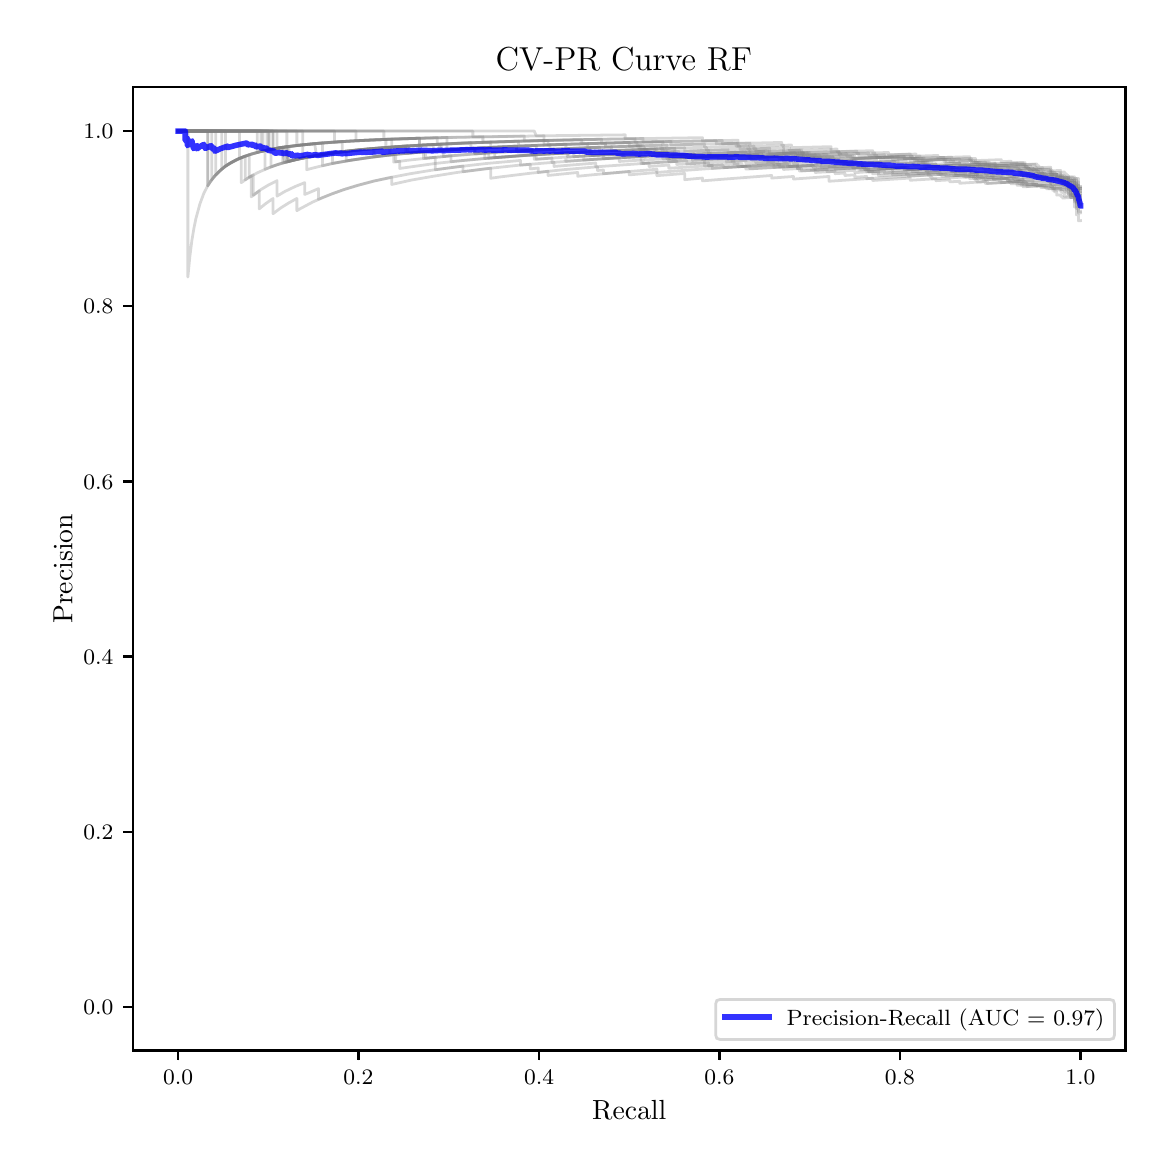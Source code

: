 \begingroup%
\makeatletter%
\begin{pgfpicture}%
\pgfpathrectangle{\pgfpointorigin}{\pgfqpoint{5.589in}{5.588in}}%
\pgfusepath{use as bounding box, clip}%
\begin{pgfscope}%
\pgfsetbuttcap%
\pgfsetmiterjoin%
\pgfsetlinewidth{0.0pt}%
\definecolor{currentstroke}{rgb}{1.0,1.0,1.0}%
\pgfsetstrokecolor{currentstroke}%
\pgfsetstrokeopacity{0.0}%
\pgfsetdash{}{0pt}%
\pgfpathmoveto{\pgfqpoint{0.0in}{-0.0in}}%
\pgfpathlineto{\pgfqpoint{5.589in}{-0.0in}}%
\pgfpathlineto{\pgfqpoint{5.589in}{5.588in}}%
\pgfpathlineto{\pgfqpoint{0.0in}{5.588in}}%
\pgfpathclose%
\pgfusepath{}%
\end{pgfscope}%
\begin{pgfscope}%
\pgfsetbuttcap%
\pgfsetmiterjoin%
\definecolor{currentfill}{rgb}{1.0,1.0,1.0}%
\pgfsetfillcolor{currentfill}%
\pgfsetlinewidth{0.0pt}%
\definecolor{currentstroke}{rgb}{0.0,0.0,0.0}%
\pgfsetstrokecolor{currentstroke}%
\pgfsetstrokeopacity{0.0}%
\pgfsetdash{}{0pt}%
\pgfpathmoveto{\pgfqpoint{0.526in}{0.474in}}%
\pgfpathlineto{\pgfqpoint{5.489in}{0.474in}}%
\pgfpathlineto{\pgfqpoint{5.489in}{5.29in}}%
\pgfpathlineto{\pgfqpoint{0.526in}{5.29in}}%
\pgfpathclose%
\pgfusepath{fill}%
\end{pgfscope}%
\begin{pgfscope}%
\pgfsetbuttcap%
\pgfsetroundjoin%
\definecolor{currentfill}{rgb}{0.0,0.0,0.0}%
\pgfsetfillcolor{currentfill}%
\pgfsetlinewidth{0.803pt}%
\definecolor{currentstroke}{rgb}{0.0,0.0,0.0}%
\pgfsetstrokecolor{currentstroke}%
\pgfsetdash{}{0pt}%
\pgfsys@defobject{currentmarker}{\pgfqpoint{0.0in}{-0.049in}}{\pgfqpoint{0.0in}{0.0in}}{%
\pgfpathmoveto{\pgfqpoint{0.0in}{0.0in}}%
\pgfpathlineto{\pgfqpoint{0.0in}{-0.049in}}%
\pgfusepath{stroke,fill}%
}%
\begin{pgfscope}%
\pgfsys@transformshift{0.752in}{0.474in}%
\pgfsys@useobject{currentmarker}{}%
\end{pgfscope}%
\end{pgfscope}%
\begin{pgfscope}%
\definecolor{textcolor}{rgb}{0.0,0.0,0.0}%
\pgfsetstrokecolor{textcolor}%
\pgfsetfillcolor{textcolor}%
\pgftext[x=0.752in,y=0.376in,,top]{\color{textcolor}\fontsize{8.0}{9.6}\selectfont \(\displaystyle {0.0}\)}%
\end{pgfscope}%
\begin{pgfscope}%
\pgfsetbuttcap%
\pgfsetroundjoin%
\definecolor{currentfill}{rgb}{0.0,0.0,0.0}%
\pgfsetfillcolor{currentfill}%
\pgfsetlinewidth{0.803pt}%
\definecolor{currentstroke}{rgb}{0.0,0.0,0.0}%
\pgfsetstrokecolor{currentstroke}%
\pgfsetdash{}{0pt}%
\pgfsys@defobject{currentmarker}{\pgfqpoint{0.0in}{-0.049in}}{\pgfqpoint{0.0in}{0.0in}}{%
\pgfpathmoveto{\pgfqpoint{0.0in}{0.0in}}%
\pgfpathlineto{\pgfqpoint{0.0in}{-0.049in}}%
\pgfusepath{stroke,fill}%
}%
\begin{pgfscope}%
\pgfsys@transformshift{1.654in}{0.474in}%
\pgfsys@useobject{currentmarker}{}%
\end{pgfscope}%
\end{pgfscope}%
\begin{pgfscope}%
\definecolor{textcolor}{rgb}{0.0,0.0,0.0}%
\pgfsetstrokecolor{textcolor}%
\pgfsetfillcolor{textcolor}%
\pgftext[x=1.654in,y=0.376in,,top]{\color{textcolor}\fontsize{8.0}{9.6}\selectfont \(\displaystyle {0.2}\)}%
\end{pgfscope}%
\begin{pgfscope}%
\pgfsetbuttcap%
\pgfsetroundjoin%
\definecolor{currentfill}{rgb}{0.0,0.0,0.0}%
\pgfsetfillcolor{currentfill}%
\pgfsetlinewidth{0.803pt}%
\definecolor{currentstroke}{rgb}{0.0,0.0,0.0}%
\pgfsetstrokecolor{currentstroke}%
\pgfsetdash{}{0pt}%
\pgfsys@defobject{currentmarker}{\pgfqpoint{0.0in}{-0.049in}}{\pgfqpoint{0.0in}{0.0in}}{%
\pgfpathmoveto{\pgfqpoint{0.0in}{0.0in}}%
\pgfpathlineto{\pgfqpoint{0.0in}{-0.049in}}%
\pgfusepath{stroke,fill}%
}%
\begin{pgfscope}%
\pgfsys@transformshift{2.557in}{0.474in}%
\pgfsys@useobject{currentmarker}{}%
\end{pgfscope}%
\end{pgfscope}%
\begin{pgfscope}%
\definecolor{textcolor}{rgb}{0.0,0.0,0.0}%
\pgfsetstrokecolor{textcolor}%
\pgfsetfillcolor{textcolor}%
\pgftext[x=2.557in,y=0.376in,,top]{\color{textcolor}\fontsize{8.0}{9.6}\selectfont \(\displaystyle {0.4}\)}%
\end{pgfscope}%
\begin{pgfscope}%
\pgfsetbuttcap%
\pgfsetroundjoin%
\definecolor{currentfill}{rgb}{0.0,0.0,0.0}%
\pgfsetfillcolor{currentfill}%
\pgfsetlinewidth{0.803pt}%
\definecolor{currentstroke}{rgb}{0.0,0.0,0.0}%
\pgfsetstrokecolor{currentstroke}%
\pgfsetdash{}{0pt}%
\pgfsys@defobject{currentmarker}{\pgfqpoint{0.0in}{-0.049in}}{\pgfqpoint{0.0in}{0.0in}}{%
\pgfpathmoveto{\pgfqpoint{0.0in}{0.0in}}%
\pgfpathlineto{\pgfqpoint{0.0in}{-0.049in}}%
\pgfusepath{stroke,fill}%
}%
\begin{pgfscope}%
\pgfsys@transformshift{3.459in}{0.474in}%
\pgfsys@useobject{currentmarker}{}%
\end{pgfscope}%
\end{pgfscope}%
\begin{pgfscope}%
\definecolor{textcolor}{rgb}{0.0,0.0,0.0}%
\pgfsetstrokecolor{textcolor}%
\pgfsetfillcolor{textcolor}%
\pgftext[x=3.459in,y=0.376in,,top]{\color{textcolor}\fontsize{8.0}{9.6}\selectfont \(\displaystyle {0.6}\)}%
\end{pgfscope}%
\begin{pgfscope}%
\pgfsetbuttcap%
\pgfsetroundjoin%
\definecolor{currentfill}{rgb}{0.0,0.0,0.0}%
\pgfsetfillcolor{currentfill}%
\pgfsetlinewidth{0.803pt}%
\definecolor{currentstroke}{rgb}{0.0,0.0,0.0}%
\pgfsetstrokecolor{currentstroke}%
\pgfsetdash{}{0pt}%
\pgfsys@defobject{currentmarker}{\pgfqpoint{0.0in}{-0.049in}}{\pgfqpoint{0.0in}{0.0in}}{%
\pgfpathmoveto{\pgfqpoint{0.0in}{0.0in}}%
\pgfpathlineto{\pgfqpoint{0.0in}{-0.049in}}%
\pgfusepath{stroke,fill}%
}%
\begin{pgfscope}%
\pgfsys@transformshift{4.361in}{0.474in}%
\pgfsys@useobject{currentmarker}{}%
\end{pgfscope}%
\end{pgfscope}%
\begin{pgfscope}%
\definecolor{textcolor}{rgb}{0.0,0.0,0.0}%
\pgfsetstrokecolor{textcolor}%
\pgfsetfillcolor{textcolor}%
\pgftext[x=4.361in,y=0.376in,,top]{\color{textcolor}\fontsize{8.0}{9.6}\selectfont \(\displaystyle {0.8}\)}%
\end{pgfscope}%
\begin{pgfscope}%
\pgfsetbuttcap%
\pgfsetroundjoin%
\definecolor{currentfill}{rgb}{0.0,0.0,0.0}%
\pgfsetfillcolor{currentfill}%
\pgfsetlinewidth{0.803pt}%
\definecolor{currentstroke}{rgb}{0.0,0.0,0.0}%
\pgfsetstrokecolor{currentstroke}%
\pgfsetdash{}{0pt}%
\pgfsys@defobject{currentmarker}{\pgfqpoint{0.0in}{-0.049in}}{\pgfqpoint{0.0in}{0.0in}}{%
\pgfpathmoveto{\pgfqpoint{0.0in}{0.0in}}%
\pgfpathlineto{\pgfqpoint{0.0in}{-0.049in}}%
\pgfusepath{stroke,fill}%
}%
\begin{pgfscope}%
\pgfsys@transformshift{5.264in}{0.474in}%
\pgfsys@useobject{currentmarker}{}%
\end{pgfscope}%
\end{pgfscope}%
\begin{pgfscope}%
\definecolor{textcolor}{rgb}{0.0,0.0,0.0}%
\pgfsetstrokecolor{textcolor}%
\pgfsetfillcolor{textcolor}%
\pgftext[x=5.264in,y=0.376in,,top]{\color{textcolor}\fontsize{8.0}{9.6}\selectfont \(\displaystyle {1.0}\)}%
\end{pgfscope}%
\begin{pgfscope}%
\definecolor{textcolor}{rgb}{0.0,0.0,0.0}%
\pgfsetstrokecolor{textcolor}%
\pgfsetfillcolor{textcolor}%
\pgftext[x=3.008in,y=0.223in,,top]{\color{textcolor}\fontsize{10.0}{12.0}\selectfont Recall}%
\end{pgfscope}%
\begin{pgfscope}%
\pgfsetbuttcap%
\pgfsetroundjoin%
\definecolor{currentfill}{rgb}{0.0,0.0,0.0}%
\pgfsetfillcolor{currentfill}%
\pgfsetlinewidth{0.803pt}%
\definecolor{currentstroke}{rgb}{0.0,0.0,0.0}%
\pgfsetstrokecolor{currentstroke}%
\pgfsetdash{}{0pt}%
\pgfsys@defobject{currentmarker}{\pgfqpoint{-0.049in}{0.0in}}{\pgfqpoint{-0.0in}{0.0in}}{%
\pgfpathmoveto{\pgfqpoint{-0.0in}{0.0in}}%
\pgfpathlineto{\pgfqpoint{-0.049in}{0.0in}}%
\pgfusepath{stroke,fill}%
}%
\begin{pgfscope}%
\pgfsys@transformshift{0.526in}{0.692in}%
\pgfsys@useobject{currentmarker}{}%
\end{pgfscope}%
\end{pgfscope}%
\begin{pgfscope}%
\definecolor{textcolor}{rgb}{0.0,0.0,0.0}%
\pgfsetstrokecolor{textcolor}%
\pgfsetfillcolor{textcolor}%
\pgftext[x=0.278in, y=0.654in, left, base]{\color{textcolor}\fontsize{8.0}{9.6}\selectfont \(\displaystyle {0.0}\)}%
\end{pgfscope}%
\begin{pgfscope}%
\pgfsetbuttcap%
\pgfsetroundjoin%
\definecolor{currentfill}{rgb}{0.0,0.0,0.0}%
\pgfsetfillcolor{currentfill}%
\pgfsetlinewidth{0.803pt}%
\definecolor{currentstroke}{rgb}{0.0,0.0,0.0}%
\pgfsetstrokecolor{currentstroke}%
\pgfsetdash{}{0pt}%
\pgfsys@defobject{currentmarker}{\pgfqpoint{-0.049in}{0.0in}}{\pgfqpoint{-0.0in}{0.0in}}{%
\pgfpathmoveto{\pgfqpoint{-0.0in}{0.0in}}%
\pgfpathlineto{\pgfqpoint{-0.049in}{0.0in}}%
\pgfusepath{stroke,fill}%
}%
\begin{pgfscope}%
\pgfsys@transformshift{0.526in}{1.568in}%
\pgfsys@useobject{currentmarker}{}%
\end{pgfscope}%
\end{pgfscope}%
\begin{pgfscope}%
\definecolor{textcolor}{rgb}{0.0,0.0,0.0}%
\pgfsetstrokecolor{textcolor}%
\pgfsetfillcolor{textcolor}%
\pgftext[x=0.278in, y=1.53in, left, base]{\color{textcolor}\fontsize{8.0}{9.6}\selectfont \(\displaystyle {0.2}\)}%
\end{pgfscope}%
\begin{pgfscope}%
\pgfsetbuttcap%
\pgfsetroundjoin%
\definecolor{currentfill}{rgb}{0.0,0.0,0.0}%
\pgfsetfillcolor{currentfill}%
\pgfsetlinewidth{0.803pt}%
\definecolor{currentstroke}{rgb}{0.0,0.0,0.0}%
\pgfsetstrokecolor{currentstroke}%
\pgfsetdash{}{0pt}%
\pgfsys@defobject{currentmarker}{\pgfqpoint{-0.049in}{0.0in}}{\pgfqpoint{-0.0in}{0.0in}}{%
\pgfpathmoveto{\pgfqpoint{-0.0in}{0.0in}}%
\pgfpathlineto{\pgfqpoint{-0.049in}{0.0in}}%
\pgfusepath{stroke,fill}%
}%
\begin{pgfscope}%
\pgfsys@transformshift{0.526in}{2.444in}%
\pgfsys@useobject{currentmarker}{}%
\end{pgfscope}%
\end{pgfscope}%
\begin{pgfscope}%
\definecolor{textcolor}{rgb}{0.0,0.0,0.0}%
\pgfsetstrokecolor{textcolor}%
\pgfsetfillcolor{textcolor}%
\pgftext[x=0.278in, y=2.406in, left, base]{\color{textcolor}\fontsize{8.0}{9.6}\selectfont \(\displaystyle {0.4}\)}%
\end{pgfscope}%
\begin{pgfscope}%
\pgfsetbuttcap%
\pgfsetroundjoin%
\definecolor{currentfill}{rgb}{0.0,0.0,0.0}%
\pgfsetfillcolor{currentfill}%
\pgfsetlinewidth{0.803pt}%
\definecolor{currentstroke}{rgb}{0.0,0.0,0.0}%
\pgfsetstrokecolor{currentstroke}%
\pgfsetdash{}{0pt}%
\pgfsys@defobject{currentmarker}{\pgfqpoint{-0.049in}{0.0in}}{\pgfqpoint{-0.0in}{0.0in}}{%
\pgfpathmoveto{\pgfqpoint{-0.0in}{0.0in}}%
\pgfpathlineto{\pgfqpoint{-0.049in}{0.0in}}%
\pgfusepath{stroke,fill}%
}%
\begin{pgfscope}%
\pgfsys@transformshift{0.526in}{3.319in}%
\pgfsys@useobject{currentmarker}{}%
\end{pgfscope}%
\end{pgfscope}%
\begin{pgfscope}%
\definecolor{textcolor}{rgb}{0.0,0.0,0.0}%
\pgfsetstrokecolor{textcolor}%
\pgfsetfillcolor{textcolor}%
\pgftext[x=0.278in, y=3.281in, left, base]{\color{textcolor}\fontsize{8.0}{9.6}\selectfont \(\displaystyle {0.6}\)}%
\end{pgfscope}%
\begin{pgfscope}%
\pgfsetbuttcap%
\pgfsetroundjoin%
\definecolor{currentfill}{rgb}{0.0,0.0,0.0}%
\pgfsetfillcolor{currentfill}%
\pgfsetlinewidth{0.803pt}%
\definecolor{currentstroke}{rgb}{0.0,0.0,0.0}%
\pgfsetstrokecolor{currentstroke}%
\pgfsetdash{}{0pt}%
\pgfsys@defobject{currentmarker}{\pgfqpoint{-0.049in}{0.0in}}{\pgfqpoint{-0.0in}{0.0in}}{%
\pgfpathmoveto{\pgfqpoint{-0.0in}{0.0in}}%
\pgfpathlineto{\pgfqpoint{-0.049in}{0.0in}}%
\pgfusepath{stroke,fill}%
}%
\begin{pgfscope}%
\pgfsys@transformshift{0.526in}{4.195in}%
\pgfsys@useobject{currentmarker}{}%
\end{pgfscope}%
\end{pgfscope}%
\begin{pgfscope}%
\definecolor{textcolor}{rgb}{0.0,0.0,0.0}%
\pgfsetstrokecolor{textcolor}%
\pgfsetfillcolor{textcolor}%
\pgftext[x=0.278in, y=4.157in, left, base]{\color{textcolor}\fontsize{8.0}{9.6}\selectfont \(\displaystyle {0.8}\)}%
\end{pgfscope}%
\begin{pgfscope}%
\pgfsetbuttcap%
\pgfsetroundjoin%
\definecolor{currentfill}{rgb}{0.0,0.0,0.0}%
\pgfsetfillcolor{currentfill}%
\pgfsetlinewidth{0.803pt}%
\definecolor{currentstroke}{rgb}{0.0,0.0,0.0}%
\pgfsetstrokecolor{currentstroke}%
\pgfsetdash{}{0pt}%
\pgfsys@defobject{currentmarker}{\pgfqpoint{-0.049in}{0.0in}}{\pgfqpoint{-0.0in}{0.0in}}{%
\pgfpathmoveto{\pgfqpoint{-0.0in}{0.0in}}%
\pgfpathlineto{\pgfqpoint{-0.049in}{0.0in}}%
\pgfusepath{stroke,fill}%
}%
\begin{pgfscope}%
\pgfsys@transformshift{0.526in}{5.071in}%
\pgfsys@useobject{currentmarker}{}%
\end{pgfscope}%
\end{pgfscope}%
\begin{pgfscope}%
\definecolor{textcolor}{rgb}{0.0,0.0,0.0}%
\pgfsetstrokecolor{textcolor}%
\pgfsetfillcolor{textcolor}%
\pgftext[x=0.278in, y=5.033in, left, base]{\color{textcolor}\fontsize{8.0}{9.6}\selectfont \(\displaystyle {1.0}\)}%
\end{pgfscope}%
\begin{pgfscope}%
\definecolor{textcolor}{rgb}{0.0,0.0,0.0}%
\pgfsetstrokecolor{textcolor}%
\pgfsetfillcolor{textcolor}%
\pgftext[x=0.223in,y=2.882in,,bottom,rotate=90.0]{\color{textcolor}\fontsize{10.0}{12.0}\selectfont Precision}%
\end{pgfscope}%
\begin{pgfscope}%
\pgfpathrectangle{\pgfqpoint{0.526in}{0.474in}}{\pgfqpoint{4.963in}{4.816in}}%
\pgfusepath{clip}%
\pgfsetrectcap%
\pgfsetroundjoin%
\pgfsetlinewidth{1.004pt}%
\definecolor{currentstroke}{rgb}{0.502,0.502,0.502}%
\pgfsetstrokecolor{currentstroke}%
\pgfsetstrokeopacity{0.3}%
\pgfsetdash{}{0pt}%
\pgfpathmoveto{\pgfqpoint{5.264in}{4.792in}}%
\pgfpathlineto{\pgfqpoint{5.254in}{4.792in}}%
\pgfpathlineto{\pgfqpoint{5.254in}{4.8in}}%
\pgfpathlineto{\pgfqpoint{5.244in}{4.799in}}%
\pgfpathlineto{\pgfqpoint{5.244in}{4.808in}}%
\pgfpathlineto{\pgfqpoint{5.234in}{4.807in}}%
\pgfpathlineto{\pgfqpoint{5.234in}{4.833in}}%
\pgfpathlineto{\pgfqpoint{5.194in}{4.831in}}%
\pgfpathlineto{\pgfqpoint{5.194in}{4.84in}}%
\pgfpathlineto{\pgfqpoint{4.957in}{4.828in}}%
\pgfpathlineto{\pgfqpoint{4.957in}{4.837in}}%
\pgfpathlineto{\pgfqpoint{4.878in}{4.833in}}%
\pgfpathlineto{\pgfqpoint{4.878in}{4.842in}}%
\pgfpathlineto{\pgfqpoint{4.799in}{4.838in}}%
\pgfpathlineto{\pgfqpoint{4.799in}{4.847in}}%
\pgfpathlineto{\pgfqpoint{4.749in}{4.845in}}%
\pgfpathlineto{\pgfqpoint{4.749in}{4.854in}}%
\pgfpathlineto{\pgfqpoint{4.63in}{4.848in}}%
\pgfpathlineto{\pgfqpoint{4.63in}{4.858in}}%
\pgfpathlineto{\pgfqpoint{4.294in}{4.839in}}%
\pgfpathlineto{\pgfqpoint{4.195in}{4.833in}}%
\pgfpathlineto{\pgfqpoint{4.195in}{4.844in}}%
\pgfpathlineto{\pgfqpoint{4.136in}{4.84in}}%
\pgfpathlineto{\pgfqpoint{4.136in}{4.852in}}%
\pgfpathlineto{\pgfqpoint{4.086in}{4.849in}}%
\pgfpathlineto{\pgfqpoint{4.086in}{4.861in}}%
\pgfpathlineto{\pgfqpoint{4.037in}{4.858in}}%
\pgfpathlineto{\pgfqpoint{4.037in}{4.87in}}%
\pgfpathlineto{\pgfqpoint{3.997in}{4.867in}}%
\pgfpathlineto{\pgfqpoint{3.997in}{4.879in}}%
\pgfpathlineto{\pgfqpoint{3.918in}{4.875in}}%
\pgfpathlineto{\pgfqpoint{3.918in}{4.887in}}%
\pgfpathlineto{\pgfqpoint{3.849in}{4.883in}}%
\pgfpathlineto{\pgfqpoint{3.849in}{4.896in}}%
\pgfpathlineto{\pgfqpoint{3.73in}{4.89in}}%
\pgfpathlineto{\pgfqpoint{3.73in}{4.903in}}%
\pgfpathlineto{\pgfqpoint{3.443in}{4.886in}}%
\pgfpathlineto{\pgfqpoint{3.196in}{4.868in}}%
\pgfpathlineto{\pgfqpoint{3.146in}{4.864in}}%
\pgfpathlineto{\pgfqpoint{3.146in}{4.88in}}%
\pgfpathlineto{\pgfqpoint{2.929in}{4.862in}}%
\pgfpathlineto{\pgfqpoint{2.879in}{4.858in}}%
\pgfpathlineto{\pgfqpoint{2.879in}{4.876in}}%
\pgfpathlineto{\pgfqpoint{2.849in}{4.874in}}%
\pgfpathlineto{\pgfqpoint{2.849in}{4.893in}}%
\pgfpathlineto{\pgfqpoint{2.84in}{4.892in}}%
\pgfpathlineto{\pgfqpoint{2.84in}{4.911in}}%
\pgfpathlineto{\pgfqpoint{2.642in}{4.895in}}%
\pgfpathlineto{\pgfqpoint{2.632in}{4.894in}}%
\pgfpathlineto{\pgfqpoint{2.632in}{4.915in}}%
\pgfpathlineto{\pgfqpoint{2.444in}{4.899in}}%
\pgfpathlineto{\pgfqpoint{2.285in}{4.882in}}%
\pgfpathlineto{\pgfqpoint{2.147in}{4.864in}}%
\pgfpathlineto{\pgfqpoint{2.028in}{4.845in}}%
\pgfpathlineto{\pgfqpoint{1.919in}{4.826in}}%
\pgfpathlineto{\pgfqpoint{1.82in}{4.804in}}%
\pgfpathlineto{\pgfqpoint{1.82in}{4.84in}}%
\pgfpathlineto{\pgfqpoint{1.731in}{4.821in}}%
\pgfpathlineto{\pgfqpoint{1.652in}{4.8in}}%
\pgfpathlineto{\pgfqpoint{1.583in}{4.779in}}%
\pgfpathlineto{\pgfqpoint{1.524in}{4.758in}}%
\pgfpathlineto{\pgfqpoint{1.464in}{4.734in}}%
\pgfpathlineto{\pgfqpoint{1.454in}{4.73in}}%
\pgfpathlineto{\pgfqpoint{1.454in}{4.783in}}%
\pgfpathlineto{\pgfqpoint{1.405in}{4.762in}}%
\pgfpathlineto{\pgfqpoint{1.385in}{4.754in}}%
\pgfpathlineto{\pgfqpoint{1.385in}{4.813in}}%
\pgfpathlineto{\pgfqpoint{1.336in}{4.793in}}%
\pgfpathlineto{\pgfqpoint{1.286in}{4.769in}}%
\pgfpathlineto{\pgfqpoint{1.247in}{4.746in}}%
\pgfpathlineto{\pgfqpoint{1.247in}{4.823in}}%
\pgfpathlineto{\pgfqpoint{1.207in}{4.803in}}%
\pgfpathlineto{\pgfqpoint{1.167in}{4.779in}}%
\pgfpathlineto{\pgfqpoint{1.138in}{4.758in}}%
\pgfpathlineto{\pgfqpoint{1.118in}{4.742in}}%
\pgfpathlineto{\pgfqpoint{1.118in}{4.846in}}%
\pgfpathlineto{\pgfqpoint{1.088in}{4.828in}}%
\pgfpathlineto{\pgfqpoint{1.088in}{4.946in}}%
\pgfpathlineto{\pgfqpoint{1.049in}{4.93in}}%
\pgfpathlineto{\pgfqpoint{1.039in}{4.925in}}%
\pgfpathlineto{\pgfqpoint{0.999in}{4.902in}}%
\pgfpathlineto{\pgfqpoint{0.97in}{4.88in}}%
\pgfpathlineto{\pgfqpoint{0.95in}{4.862in}}%
\pgfpathlineto{\pgfqpoint{0.94in}{4.852in}}%
\pgfpathlineto{\pgfqpoint{0.91in}{4.813in}}%
\pgfpathlineto{\pgfqpoint{0.9in}{4.797in}}%
\pgfpathlineto{\pgfqpoint{0.9in}{5.071in}}%
\pgfpathlineto{\pgfqpoint{0.752in}{5.071in}}%
\pgfpathlineto{\pgfqpoint{0.752in}{5.071in}}%
\pgfusepath{stroke}%
\end{pgfscope}%
\begin{pgfscope}%
\pgfpathrectangle{\pgfqpoint{0.526in}{0.474in}}{\pgfqpoint{4.963in}{4.816in}}%
\pgfusepath{clip}%
\pgfsetrectcap%
\pgfsetroundjoin%
\pgfsetlinewidth{1.004pt}%
\definecolor{currentstroke}{rgb}{0.502,0.502,0.502}%
\pgfsetstrokecolor{currentstroke}%
\pgfsetstrokeopacity{0.3}%
\pgfsetdash{}{0pt}%
\pgfpathmoveto{\pgfqpoint{5.264in}{4.75in}}%
\pgfpathlineto{\pgfqpoint{5.254in}{4.75in}}%
\pgfpathlineto{\pgfqpoint{5.254in}{4.783in}}%
\pgfpathlineto{\pgfqpoint{5.244in}{4.783in}}%
\pgfpathlineto{\pgfqpoint{5.244in}{4.799in}}%
\pgfpathlineto{\pgfqpoint{5.175in}{4.795in}}%
\pgfpathlineto{\pgfqpoint{5.175in}{4.821in}}%
\pgfpathlineto{\pgfqpoint{5.105in}{4.818in}}%
\pgfpathlineto{\pgfqpoint{5.105in}{4.835in}}%
\pgfpathlineto{\pgfqpoint{5.056in}{4.833in}}%
\pgfpathlineto{\pgfqpoint{5.056in}{4.842in}}%
\pgfpathlineto{\pgfqpoint{5.046in}{4.841in}}%
\pgfpathlineto{\pgfqpoint{5.046in}{4.85in}}%
\pgfpathlineto{\pgfqpoint{4.917in}{4.844in}}%
\pgfpathlineto{\pgfqpoint{4.917in}{4.853in}}%
\pgfpathlineto{\pgfqpoint{4.799in}{4.847in}}%
\pgfpathlineto{\pgfqpoint{4.799in}{4.857in}}%
\pgfpathlineto{\pgfqpoint{4.789in}{4.856in}}%
\pgfpathlineto{\pgfqpoint{4.789in}{4.866in}}%
\pgfpathlineto{\pgfqpoint{4.71in}{4.862in}}%
\pgfpathlineto{\pgfqpoint{4.71in}{4.872in}}%
\pgfpathlineto{\pgfqpoint{4.452in}{4.859in}}%
\pgfpathlineto{\pgfqpoint{4.452in}{4.87in}}%
\pgfpathlineto{\pgfqpoint{4.324in}{4.863in}}%
\pgfpathlineto{\pgfqpoint{4.324in}{4.874in}}%
\pgfpathlineto{\pgfqpoint{4.205in}{4.867in}}%
\pgfpathlineto{\pgfqpoint{4.205in}{4.879in}}%
\pgfpathlineto{\pgfqpoint{4.195in}{4.878in}}%
\pgfpathlineto{\pgfqpoint{4.195in}{4.89in}}%
\pgfpathlineto{\pgfqpoint{4.037in}{4.882in}}%
\pgfpathlineto{\pgfqpoint{4.037in}{4.894in}}%
\pgfpathlineto{\pgfqpoint{4.007in}{4.892in}}%
\pgfpathlineto{\pgfqpoint{4.007in}{4.904in}}%
\pgfpathlineto{\pgfqpoint{3.76in}{4.891in}}%
\pgfpathlineto{\pgfqpoint{3.76in}{4.905in}}%
\pgfpathlineto{\pgfqpoint{3.75in}{4.904in}}%
\pgfpathlineto{\pgfqpoint{3.75in}{4.917in}}%
\pgfpathlineto{\pgfqpoint{3.7in}{4.915in}}%
\pgfpathlineto{\pgfqpoint{3.7in}{4.929in}}%
\pgfpathlineto{\pgfqpoint{3.621in}{4.925in}}%
\pgfpathlineto{\pgfqpoint{3.611in}{4.939in}}%
\pgfpathlineto{\pgfqpoint{3.453in}{4.931in}}%
\pgfpathlineto{\pgfqpoint{3.453in}{4.946in}}%
\pgfpathlineto{\pgfqpoint{3.334in}{4.941in}}%
\pgfpathlineto{\pgfqpoint{3.334in}{4.956in}}%
\pgfpathlineto{\pgfqpoint{3.166in}{4.949in}}%
\pgfpathlineto{\pgfqpoint{3.166in}{4.966in}}%
\pgfpathlineto{\pgfqpoint{3.136in}{4.964in}}%
\pgfpathlineto{\pgfqpoint{3.136in}{4.982in}}%
\pgfpathlineto{\pgfqpoint{3.057in}{4.979in}}%
\pgfpathlineto{\pgfqpoint{3.057in}{4.997in}}%
\pgfpathlineto{\pgfqpoint{3.008in}{4.995in}}%
\pgfpathlineto{\pgfqpoint{3.008in}{5.014in}}%
\pgfpathlineto{\pgfqpoint{2.661in}{5.004in}}%
\pgfpathlineto{\pgfqpoint{2.394in}{4.993in}}%
\pgfpathlineto{\pgfqpoint{2.177in}{4.981in}}%
\pgfpathlineto{\pgfqpoint{2.028in}{4.971in}}%
\pgfpathlineto{\pgfqpoint{2.028in}{5.004in}}%
\pgfpathlineto{\pgfqpoint{1.85in}{4.993in}}%
\pgfpathlineto{\pgfqpoint{1.702in}{4.981in}}%
\pgfpathlineto{\pgfqpoint{1.613in}{4.972in}}%
\pgfpathlineto{\pgfqpoint{1.494in}{4.957in}}%
\pgfpathlineto{\pgfqpoint{1.405in}{4.942in}}%
\pgfpathlineto{\pgfqpoint{1.336in}{4.927in}}%
\pgfpathlineto{\pgfqpoint{1.276in}{4.912in}}%
\pgfpathlineto{\pgfqpoint{1.227in}{4.896in}}%
\pgfpathlineto{\pgfqpoint{1.217in}{4.892in}}%
\pgfpathlineto{\pgfqpoint{1.217in}{4.98in}}%
\pgfpathlineto{\pgfqpoint{1.158in}{4.967in}}%
\pgfpathlineto{\pgfqpoint{1.118in}{4.956in}}%
\pgfpathlineto{\pgfqpoint{1.059in}{4.934in}}%
\pgfpathlineto{\pgfqpoint{1.019in}{4.914in}}%
\pgfpathlineto{\pgfqpoint{0.989in}{4.896in}}%
\pgfpathlineto{\pgfqpoint{0.97in}{4.88in}}%
\pgfpathlineto{\pgfqpoint{0.95in}{4.862in}}%
\pgfpathlineto{\pgfqpoint{0.93in}{4.84in}}%
\pgfpathlineto{\pgfqpoint{0.92in}{4.828in}}%
\pgfpathlineto{\pgfqpoint{0.92in}{5.071in}}%
\pgfpathlineto{\pgfqpoint{0.752in}{5.071in}}%
\pgfpathlineto{\pgfqpoint{0.752in}{5.071in}}%
\pgfusepath{stroke}%
\end{pgfscope}%
\begin{pgfscope}%
\pgfpathrectangle{\pgfqpoint{0.526in}{0.474in}}{\pgfqpoint{4.963in}{4.816in}}%
\pgfusepath{clip}%
\pgfsetrectcap%
\pgfsetroundjoin%
\pgfsetlinewidth{1.004pt}%
\definecolor{currentstroke}{rgb}{0.502,0.502,0.502}%
\pgfsetstrokecolor{currentstroke}%
\pgfsetstrokeopacity{0.3}%
\pgfsetdash{}{0pt}%
\pgfpathmoveto{\pgfqpoint{5.264in}{4.726in}}%
\pgfpathlineto{\pgfqpoint{5.254in}{4.725in}}%
\pgfpathlineto{\pgfqpoint{5.254in}{4.783in}}%
\pgfpathlineto{\pgfqpoint{5.224in}{4.781in}}%
\pgfpathlineto{\pgfqpoint{5.224in}{4.798in}}%
\pgfpathlineto{\pgfqpoint{5.204in}{4.797in}}%
\pgfpathlineto{\pgfqpoint{5.204in}{4.806in}}%
\pgfpathlineto{\pgfqpoint{5.194in}{4.805in}}%
\pgfpathlineto{\pgfqpoint{5.194in}{4.814in}}%
\pgfpathlineto{\pgfqpoint{5.175in}{4.813in}}%
\pgfpathlineto{\pgfqpoint{5.175in}{4.821in}}%
\pgfpathlineto{\pgfqpoint{5.165in}{4.821in}}%
\pgfpathlineto{\pgfqpoint{5.165in}{4.847in}}%
\pgfpathlineto{\pgfqpoint{5.145in}{4.846in}}%
\pgfpathlineto{\pgfqpoint{5.145in}{4.855in}}%
\pgfpathlineto{\pgfqpoint{5.115in}{4.854in}}%
\pgfpathlineto{\pgfqpoint{5.115in}{4.872in}}%
\pgfpathlineto{\pgfqpoint{5.105in}{4.871in}}%
\pgfpathlineto{\pgfqpoint{5.105in}{4.88in}}%
\pgfpathlineto{\pgfqpoint{5.046in}{4.878in}}%
\pgfpathlineto{\pgfqpoint{5.046in}{4.887in}}%
\pgfpathlineto{\pgfqpoint{5.036in}{4.887in}}%
\pgfpathlineto{\pgfqpoint{5.036in}{4.905in}}%
\pgfpathlineto{\pgfqpoint{4.759in}{4.894in}}%
\pgfpathlineto{\pgfqpoint{4.759in}{4.904in}}%
\pgfpathlineto{\pgfqpoint{4.7in}{4.902in}}%
\pgfpathlineto{\pgfqpoint{4.7in}{4.912in}}%
\pgfpathlineto{\pgfqpoint{4.63in}{4.909in}}%
\pgfpathlineto{\pgfqpoint{4.63in}{4.92in}}%
\pgfpathlineto{\pgfqpoint{4.611in}{4.919in}}%
\pgfpathlineto{\pgfqpoint{4.611in}{4.93in}}%
\pgfpathlineto{\pgfqpoint{4.472in}{4.924in}}%
\pgfpathlineto{\pgfqpoint{4.472in}{4.935in}}%
\pgfpathlineto{\pgfqpoint{4.383in}{4.932in}}%
\pgfpathlineto{\pgfqpoint{4.383in}{4.943in}}%
\pgfpathlineto{\pgfqpoint{4.116in}{4.934in}}%
\pgfpathlineto{\pgfqpoint{4.116in}{4.946in}}%
\pgfpathlineto{\pgfqpoint{4.096in}{4.945in}}%
\pgfpathlineto{\pgfqpoint{4.096in}{4.957in}}%
\pgfpathlineto{\pgfqpoint{4.057in}{4.956in}}%
\pgfpathlineto{\pgfqpoint{4.057in}{4.968in}}%
\pgfpathlineto{\pgfqpoint{3.859in}{4.962in}}%
\pgfpathlineto{\pgfqpoint{3.859in}{4.975in}}%
\pgfpathlineto{\pgfqpoint{3.641in}{4.968in}}%
\pgfpathlineto{\pgfqpoint{3.641in}{4.983in}}%
\pgfpathlineto{\pgfqpoint{3.275in}{4.97in}}%
\pgfpathlineto{\pgfqpoint{3.186in}{4.967in}}%
\pgfpathlineto{\pgfqpoint{3.186in}{4.984in}}%
\pgfpathlineto{\pgfqpoint{3.067in}{4.979in}}%
\pgfpathlineto{\pgfqpoint{3.067in}{4.997in}}%
\pgfpathlineto{\pgfqpoint{2.75in}{4.986in}}%
\pgfpathlineto{\pgfqpoint{2.612in}{4.98in}}%
\pgfpathlineto{\pgfqpoint{2.612in}{5.002in}}%
\pgfpathlineto{\pgfqpoint{2.582in}{5.001in}}%
\pgfpathlineto{\pgfqpoint{2.582in}{5.024in}}%
\pgfpathlineto{\pgfqpoint{2.276in}{5.015in}}%
\pgfpathlineto{\pgfqpoint{2.276in}{5.043in}}%
\pgfpathlineto{\pgfqpoint{2.226in}{5.042in}}%
\pgfpathlineto{\pgfqpoint{2.226in}{5.071in}}%
\pgfpathlineto{\pgfqpoint{0.752in}{5.071in}}%
\pgfpathlineto{\pgfqpoint{0.752in}{5.071in}}%
\pgfusepath{stroke}%
\end{pgfscope}%
\begin{pgfscope}%
\pgfpathrectangle{\pgfqpoint{0.526in}{0.474in}}{\pgfqpoint{4.963in}{4.816in}}%
\pgfusepath{clip}%
\pgfsetrectcap%
\pgfsetroundjoin%
\pgfsetlinewidth{1.004pt}%
\definecolor{currentstroke}{rgb}{0.502,0.502,0.502}%
\pgfsetstrokecolor{currentstroke}%
\pgfsetstrokeopacity{0.3}%
\pgfsetdash{}{0pt}%
\pgfpathmoveto{\pgfqpoint{5.264in}{4.623in}}%
\pgfpathlineto{\pgfqpoint{5.254in}{4.622in}}%
\pgfpathlineto{\pgfqpoint{5.254in}{4.653in}}%
\pgfpathlineto{\pgfqpoint{5.244in}{4.652in}}%
\pgfpathlineto{\pgfqpoint{5.244in}{4.692in}}%
\pgfpathlineto{\pgfqpoint{5.234in}{4.691in}}%
\pgfpathlineto{\pgfqpoint{5.234in}{4.757in}}%
\pgfpathlineto{\pgfqpoint{5.204in}{4.755in}}%
\pgfpathlineto{\pgfqpoint{5.204in}{4.763in}}%
\pgfpathlineto{\pgfqpoint{5.194in}{4.763in}}%
\pgfpathlineto{\pgfqpoint{5.194in}{4.771in}}%
\pgfpathlineto{\pgfqpoint{5.184in}{4.77in}}%
\pgfpathlineto{\pgfqpoint{5.184in}{4.779in}}%
\pgfpathlineto{\pgfqpoint{5.165in}{4.778in}}%
\pgfpathlineto{\pgfqpoint{5.165in}{4.786in}}%
\pgfpathlineto{\pgfqpoint{5.105in}{4.783in}}%
\pgfpathlineto{\pgfqpoint{5.105in}{4.791in}}%
\pgfpathlineto{\pgfqpoint{5.086in}{4.79in}}%
\pgfpathlineto{\pgfqpoint{5.086in}{4.799in}}%
\pgfpathlineto{\pgfqpoint{5.036in}{4.796in}}%
\pgfpathlineto{\pgfqpoint{5.036in}{4.805in}}%
\pgfpathlineto{\pgfqpoint{4.967in}{4.801in}}%
\pgfpathlineto{\pgfqpoint{4.967in}{4.81in}}%
\pgfpathlineto{\pgfqpoint{4.917in}{4.807in}}%
\pgfpathlineto{\pgfqpoint{4.917in}{4.816in}}%
\pgfpathlineto{\pgfqpoint{4.907in}{4.816in}}%
\pgfpathlineto{\pgfqpoint{4.907in}{4.825in}}%
\pgfpathlineto{\pgfqpoint{4.898in}{4.824in}}%
\pgfpathlineto{\pgfqpoint{4.898in}{4.834in}}%
\pgfpathlineto{\pgfqpoint{4.868in}{4.832in}}%
\pgfpathlineto{\pgfqpoint{4.868in}{4.851in}}%
\pgfpathlineto{\pgfqpoint{4.818in}{4.848in}}%
\pgfpathlineto{\pgfqpoint{4.818in}{4.858in}}%
\pgfpathlineto{\pgfqpoint{4.591in}{4.846in}}%
\pgfpathlineto{\pgfqpoint{4.591in}{4.856in}}%
\pgfpathlineto{\pgfqpoint{4.551in}{4.854in}}%
\pgfpathlineto{\pgfqpoint{4.551in}{4.864in}}%
\pgfpathlineto{\pgfqpoint{4.393in}{4.856in}}%
\pgfpathlineto{\pgfqpoint{4.393in}{4.867in}}%
\pgfpathlineto{\pgfqpoint{4.284in}{4.861in}}%
\pgfpathlineto{\pgfqpoint{4.284in}{4.872in}}%
\pgfpathlineto{\pgfqpoint{4.195in}{4.867in}}%
\pgfpathlineto{\pgfqpoint{4.195in}{4.878in}}%
\pgfpathlineto{\pgfqpoint{4.185in}{4.878in}}%
\pgfpathlineto{\pgfqpoint{4.185in}{4.889in}}%
\pgfpathlineto{\pgfqpoint{4.175in}{4.889in}}%
\pgfpathlineto{\pgfqpoint{4.175in}{4.901in}}%
\pgfpathlineto{\pgfqpoint{4.155in}{4.9in}}%
\pgfpathlineto{\pgfqpoint{4.155in}{4.911in}}%
\pgfpathlineto{\pgfqpoint{4.047in}{4.906in}}%
\pgfpathlineto{\pgfqpoint{4.047in}{4.919in}}%
\pgfpathlineto{\pgfqpoint{3.938in}{4.913in}}%
\pgfpathlineto{\pgfqpoint{3.938in}{4.926in}}%
\pgfpathlineto{\pgfqpoint{3.928in}{4.926in}}%
\pgfpathlineto{\pgfqpoint{3.928in}{4.939in}}%
\pgfpathlineto{\pgfqpoint{3.878in}{4.936in}}%
\pgfpathlineto{\pgfqpoint{3.878in}{4.95in}}%
\pgfpathlineto{\pgfqpoint{3.601in}{4.938in}}%
\pgfpathlineto{\pgfqpoint{3.601in}{4.952in}}%
\pgfpathlineto{\pgfqpoint{3.314in}{4.94in}}%
\pgfpathlineto{\pgfqpoint{3.314in}{4.956in}}%
\pgfpathlineto{\pgfqpoint{3.196in}{4.95in}}%
\pgfpathlineto{\pgfqpoint{3.196in}{4.967in}}%
\pgfpathlineto{\pgfqpoint{3.087in}{4.962in}}%
\pgfpathlineto{\pgfqpoint{3.087in}{4.98in}}%
\pgfpathlineto{\pgfqpoint{3.077in}{4.998in}}%
\pgfpathlineto{\pgfqpoint{2.76in}{4.986in}}%
\pgfpathlineto{\pgfqpoint{2.503in}{4.974in}}%
\pgfpathlineto{\pgfqpoint{2.295in}{4.961in}}%
\pgfpathlineto{\pgfqpoint{2.117in}{4.947in}}%
\pgfpathlineto{\pgfqpoint{1.979in}{4.934in}}%
\pgfpathlineto{\pgfqpoint{1.979in}{4.967in}}%
\pgfpathlineto{\pgfqpoint{1.959in}{4.966in}}%
\pgfpathlineto{\pgfqpoint{1.959in}{5.0in}}%
\pgfpathlineto{\pgfqpoint{1.791in}{4.989in}}%
\pgfpathlineto{\pgfqpoint{1.652in}{4.977in}}%
\pgfpathlineto{\pgfqpoint{1.543in}{4.964in}}%
\pgfpathlineto{\pgfqpoint{1.464in}{4.952in}}%
\pgfpathlineto{\pgfqpoint{1.385in}{4.938in}}%
\pgfpathlineto{\pgfqpoint{1.316in}{4.922in}}%
\pgfpathlineto{\pgfqpoint{1.306in}{4.92in}}%
\pgfpathlineto{\pgfqpoint{1.306in}{4.994in}}%
\pgfpathlineto{\pgfqpoint{1.237in}{4.983in}}%
\pgfpathlineto{\pgfqpoint{1.207in}{4.978in}}%
\pgfpathlineto{\pgfqpoint{1.207in}{5.071in}}%
\pgfpathlineto{\pgfqpoint{0.752in}{5.071in}}%
\pgfpathlineto{\pgfqpoint{0.752in}{5.071in}}%
\pgfusepath{stroke}%
\end{pgfscope}%
\begin{pgfscope}%
\pgfpathrectangle{\pgfqpoint{0.526in}{0.474in}}{\pgfqpoint{4.963in}{4.816in}}%
\pgfusepath{clip}%
\pgfsetrectcap%
\pgfsetroundjoin%
\pgfsetlinewidth{1.004pt}%
\definecolor{currentstroke}{rgb}{0.502,0.502,0.502}%
\pgfsetstrokecolor{currentstroke}%
\pgfsetstrokeopacity{0.3}%
\pgfsetdash{}{0pt}%
\pgfpathmoveto{\pgfqpoint{5.264in}{4.775in}}%
\pgfpathlineto{\pgfqpoint{5.254in}{4.775in}}%
\pgfpathlineto{\pgfqpoint{5.254in}{4.834in}}%
\pgfpathlineto{\pgfqpoint{5.234in}{4.833in}}%
\pgfpathlineto{\pgfqpoint{5.234in}{4.842in}}%
\pgfpathlineto{\pgfqpoint{5.175in}{4.839in}}%
\pgfpathlineto{\pgfqpoint{5.175in}{4.848in}}%
\pgfpathlineto{\pgfqpoint{5.165in}{4.847in}}%
\pgfpathlineto{\pgfqpoint{5.165in}{4.865in}}%
\pgfpathlineto{\pgfqpoint{5.125in}{4.863in}}%
\pgfpathlineto{\pgfqpoint{5.125in}{4.872in}}%
\pgfpathlineto{\pgfqpoint{5.115in}{4.872in}}%
\pgfpathlineto{\pgfqpoint{5.115in}{4.89in}}%
\pgfpathlineto{\pgfqpoint{5.016in}{4.886in}}%
\pgfpathlineto{\pgfqpoint{5.016in}{4.895in}}%
\pgfpathlineto{\pgfqpoint{4.987in}{4.894in}}%
\pgfpathlineto{\pgfqpoint{4.987in}{4.904in}}%
\pgfpathlineto{\pgfqpoint{4.947in}{4.902in}}%
\pgfpathlineto{\pgfqpoint{4.947in}{4.912in}}%
\pgfpathlineto{\pgfqpoint{4.917in}{4.91in}}%
\pgfpathlineto{\pgfqpoint{4.917in}{4.92in}}%
\pgfpathlineto{\pgfqpoint{4.868in}{4.918in}}%
\pgfpathlineto{\pgfqpoint{4.868in}{4.928in}}%
\pgfpathlineto{\pgfqpoint{4.591in}{4.918in}}%
\pgfpathlineto{\pgfqpoint{4.591in}{4.929in}}%
\pgfpathlineto{\pgfqpoint{4.482in}{4.925in}}%
\pgfpathlineto{\pgfqpoint{4.482in}{4.936in}}%
\pgfpathlineto{\pgfqpoint{4.383in}{4.932in}}%
\pgfpathlineto{\pgfqpoint{4.383in}{4.943in}}%
\pgfpathlineto{\pgfqpoint{4.136in}{4.934in}}%
\pgfpathlineto{\pgfqpoint{4.136in}{4.946in}}%
\pgfpathlineto{\pgfqpoint{4.066in}{4.944in}}%
\pgfpathlineto{\pgfqpoint{4.066in}{4.956in}}%
\pgfpathlineto{\pgfqpoint{3.878in}{4.95in}}%
\pgfpathlineto{\pgfqpoint{3.878in}{4.963in}}%
\pgfpathlineto{\pgfqpoint{3.869in}{4.962in}}%
\pgfpathlineto{\pgfqpoint{3.869in}{4.976in}}%
\pgfpathlineto{\pgfqpoint{3.809in}{4.974in}}%
\pgfpathlineto{\pgfqpoint{3.809in}{4.987in}}%
\pgfpathlineto{\pgfqpoint{3.779in}{4.987in}}%
\pgfpathlineto{\pgfqpoint{3.779in}{5.0in}}%
\pgfpathlineto{\pgfqpoint{3.552in}{4.995in}}%
\pgfpathlineto{\pgfqpoint{3.552in}{5.01in}}%
\pgfpathlineto{\pgfqpoint{3.443in}{5.007in}}%
\pgfpathlineto{\pgfqpoint{3.443in}{5.023in}}%
\pgfpathlineto{\pgfqpoint{2.998in}{5.014in}}%
\pgfpathlineto{\pgfqpoint{2.652in}{5.003in}}%
\pgfpathlineto{\pgfqpoint{2.602in}{5.002in}}%
\pgfpathlineto{\pgfqpoint{2.602in}{5.024in}}%
\pgfpathlineto{\pgfqpoint{2.582in}{5.024in}}%
\pgfpathlineto{\pgfqpoint{2.582in}{5.047in}}%
\pgfpathlineto{\pgfqpoint{2.167in}{5.04in}}%
\pgfpathlineto{\pgfqpoint{1.88in}{5.033in}}%
\pgfpathlineto{\pgfqpoint{1.781in}{5.029in}}%
\pgfpathlineto{\pgfqpoint{1.781in}{5.071in}}%
\pgfpathlineto{\pgfqpoint{0.752in}{5.071in}}%
\pgfpathlineto{\pgfqpoint{0.752in}{5.071in}}%
\pgfusepath{stroke}%
\end{pgfscope}%
\begin{pgfscope}%
\pgfpathrectangle{\pgfqpoint{0.526in}{0.474in}}{\pgfqpoint{4.963in}{4.816in}}%
\pgfusepath{clip}%
\pgfsetrectcap%
\pgfsetroundjoin%
\pgfsetlinewidth{1.004pt}%
\definecolor{currentstroke}{rgb}{0.502,0.502,0.502}%
\pgfsetstrokecolor{currentstroke}%
\pgfsetstrokeopacity{0.3}%
\pgfsetdash{}{0pt}%
\pgfpathmoveto{\pgfqpoint{5.264in}{4.694in}}%
\pgfpathlineto{\pgfqpoint{5.254in}{4.693in}}%
\pgfpathlineto{\pgfqpoint{5.254in}{4.709in}}%
\pgfpathlineto{\pgfqpoint{5.244in}{4.708in}}%
\pgfpathlineto{\pgfqpoint{5.244in}{4.741in}}%
\pgfpathlineto{\pgfqpoint{5.234in}{4.74in}}%
\pgfpathlineto{\pgfqpoint{5.234in}{4.748in}}%
\pgfpathlineto{\pgfqpoint{5.224in}{4.748in}}%
\pgfpathlineto{\pgfqpoint{5.224in}{4.756in}}%
\pgfpathlineto{\pgfqpoint{5.204in}{4.755in}}%
\pgfpathlineto{\pgfqpoint{5.204in}{4.772in}}%
\pgfpathlineto{\pgfqpoint{5.194in}{4.771in}}%
\pgfpathlineto{\pgfqpoint{5.194in}{4.814in}}%
\pgfpathlineto{\pgfqpoint{5.184in}{4.822in}}%
\pgfpathlineto{\pgfqpoint{5.155in}{4.82in}}%
\pgfpathlineto{\pgfqpoint{5.155in}{4.838in}}%
\pgfpathlineto{\pgfqpoint{5.145in}{4.837in}}%
\pgfpathlineto{\pgfqpoint{5.145in}{4.846in}}%
\pgfpathlineto{\pgfqpoint{5.125in}{4.845in}}%
\pgfpathlineto{\pgfqpoint{5.125in}{4.854in}}%
\pgfpathlineto{\pgfqpoint{5.076in}{4.852in}}%
\pgfpathlineto{\pgfqpoint{5.076in}{4.861in}}%
\pgfpathlineto{\pgfqpoint{5.056in}{4.86in}}%
\pgfpathlineto{\pgfqpoint{5.056in}{4.869in}}%
\pgfpathlineto{\pgfqpoint{5.046in}{4.869in}}%
\pgfpathlineto{\pgfqpoint{5.046in}{4.878in}}%
\pgfpathlineto{\pgfqpoint{4.957in}{4.874in}}%
\pgfpathlineto{\pgfqpoint{4.957in}{4.883in}}%
\pgfpathlineto{\pgfqpoint{4.947in}{4.883in}}%
\pgfpathlineto{\pgfqpoint{4.947in}{4.893in}}%
\pgfpathlineto{\pgfqpoint{4.808in}{4.887in}}%
\pgfpathlineto{\pgfqpoint{4.808in}{4.896in}}%
\pgfpathlineto{\pgfqpoint{4.789in}{4.896in}}%
\pgfpathlineto{\pgfqpoint{4.789in}{4.916in}}%
\pgfpathlineto{\pgfqpoint{4.729in}{4.913in}}%
\pgfpathlineto{\pgfqpoint{4.729in}{4.923in}}%
\pgfpathlineto{\pgfqpoint{4.719in}{4.923in}}%
\pgfpathlineto{\pgfqpoint{4.719in}{4.933in}}%
\pgfpathlineto{\pgfqpoint{4.62in}{4.93in}}%
\pgfpathlineto{\pgfqpoint{4.62in}{4.94in}}%
\pgfpathlineto{\pgfqpoint{4.423in}{4.934in}}%
\pgfpathlineto{\pgfqpoint{4.423in}{4.945in}}%
\pgfpathlineto{\pgfqpoint{4.413in}{4.944in}}%
\pgfpathlineto{\pgfqpoint{4.413in}{4.956in}}%
\pgfpathlineto{\pgfqpoint{4.304in}{4.952in}}%
\pgfpathlineto{\pgfqpoint{4.304in}{4.964in}}%
\pgfpathlineto{\pgfqpoint{4.146in}{4.959in}}%
\pgfpathlineto{\pgfqpoint{4.146in}{4.971in}}%
\pgfpathlineto{\pgfqpoint{4.047in}{4.968in}}%
\pgfpathlineto{\pgfqpoint{4.047in}{4.981in}}%
\pgfpathlineto{\pgfqpoint{3.631in}{4.968in}}%
\pgfpathlineto{\pgfqpoint{3.295in}{4.955in}}%
\pgfpathlineto{\pgfqpoint{3.235in}{4.952in}}%
\pgfpathlineto{\pgfqpoint{3.235in}{4.985in}}%
\pgfpathlineto{\pgfqpoint{3.196in}{4.984in}}%
\pgfpathlineto{\pgfqpoint{3.196in}{5.001in}}%
\pgfpathlineto{\pgfqpoint{3.047in}{4.997in}}%
\pgfpathlineto{\pgfqpoint{3.047in}{5.015in}}%
\pgfpathlineto{\pgfqpoint{2.691in}{5.005in}}%
\pgfpathlineto{\pgfqpoint{2.414in}{4.994in}}%
\pgfpathlineto{\pgfqpoint{2.187in}{4.982in}}%
\pgfpathlineto{\pgfqpoint{2.008in}{4.97in}}%
\pgfpathlineto{\pgfqpoint{1.86in}{4.957in}}%
\pgfpathlineto{\pgfqpoint{1.731in}{4.942in}}%
\pgfpathlineto{\pgfqpoint{1.623in}{4.926in}}%
\pgfpathlineto{\pgfqpoint{1.534in}{4.911in}}%
\pgfpathlineto{\pgfqpoint{1.524in}{4.909in}}%
\pgfpathlineto{\pgfqpoint{1.524in}{4.961in}}%
\pgfpathlineto{\pgfqpoint{1.435in}{4.947in}}%
\pgfpathlineto{\pgfqpoint{1.355in}{4.932in}}%
\pgfpathlineto{\pgfqpoint{1.296in}{4.917in}}%
\pgfpathlineto{\pgfqpoint{1.286in}{4.914in}}%
\pgfpathlineto{\pgfqpoint{1.266in}{4.988in}}%
\pgfpathlineto{\pgfqpoint{1.227in}{4.981in}}%
\pgfpathlineto{\pgfqpoint{1.227in}{5.071in}}%
\pgfpathlineto{\pgfqpoint{0.752in}{5.071in}}%
\pgfpathlineto{\pgfqpoint{0.752in}{5.071in}}%
\pgfusepath{stroke}%
\end{pgfscope}%
\begin{pgfscope}%
\pgfpathrectangle{\pgfqpoint{0.526in}{0.474in}}{\pgfqpoint{4.963in}{4.816in}}%
\pgfusepath{clip}%
\pgfsetrectcap%
\pgfsetroundjoin%
\pgfsetlinewidth{1.004pt}%
\definecolor{currentstroke}{rgb}{0.502,0.502,0.502}%
\pgfsetstrokecolor{currentstroke}%
\pgfsetstrokeopacity{0.3}%
\pgfsetdash{}{0pt}%
\pgfpathmoveto{\pgfqpoint{5.264in}{4.767in}}%
\pgfpathlineto{\pgfqpoint{5.254in}{4.766in}}%
\pgfpathlineto{\pgfqpoint{5.254in}{4.775in}}%
\pgfpathlineto{\pgfqpoint{5.224in}{4.773in}}%
\pgfpathlineto{\pgfqpoint{5.224in}{4.79in}}%
\pgfpathlineto{\pgfqpoint{5.214in}{4.789in}}%
\pgfpathlineto{\pgfqpoint{5.214in}{4.798in}}%
\pgfpathlineto{\pgfqpoint{5.184in}{4.796in}}%
\pgfpathlineto{\pgfqpoint{5.184in}{4.805in}}%
\pgfpathlineto{\pgfqpoint{5.115in}{4.801in}}%
\pgfpathlineto{\pgfqpoint{5.115in}{4.809in}}%
\pgfpathlineto{\pgfqpoint{4.996in}{4.803in}}%
\pgfpathlineto{\pgfqpoint{4.996in}{4.812in}}%
\pgfpathlineto{\pgfqpoint{4.977in}{4.81in}}%
\pgfpathlineto{\pgfqpoint{4.977in}{4.829in}}%
\pgfpathlineto{\pgfqpoint{4.947in}{4.827in}}%
\pgfpathlineto{\pgfqpoint{4.947in}{4.836in}}%
\pgfpathlineto{\pgfqpoint{4.927in}{4.835in}}%
\pgfpathlineto{\pgfqpoint{4.927in}{4.845in}}%
\pgfpathlineto{\pgfqpoint{4.739in}{4.834in}}%
\pgfpathlineto{\pgfqpoint{4.739in}{4.844in}}%
\pgfpathlineto{\pgfqpoint{4.69in}{4.841in}}%
\pgfpathlineto{\pgfqpoint{4.69in}{4.861in}}%
\pgfpathlineto{\pgfqpoint{4.502in}{4.851in}}%
\pgfpathlineto{\pgfqpoint{4.502in}{4.872in}}%
\pgfpathlineto{\pgfqpoint{4.423in}{4.868in}}%
\pgfpathlineto{\pgfqpoint{4.423in}{4.879in}}%
\pgfpathlineto{\pgfqpoint{4.383in}{4.877in}}%
\pgfpathlineto{\pgfqpoint{4.383in}{4.888in}}%
\pgfpathlineto{\pgfqpoint{4.185in}{4.878in}}%
\pgfpathlineto{\pgfqpoint{4.185in}{4.889in}}%
\pgfpathlineto{\pgfqpoint{4.175in}{4.889in}}%
\pgfpathlineto{\pgfqpoint{4.175in}{4.901in}}%
\pgfpathlineto{\pgfqpoint{3.967in}{4.89in}}%
\pgfpathlineto{\pgfqpoint{3.967in}{4.902in}}%
\pgfpathlineto{\pgfqpoint{3.661in}{4.885in}}%
\pgfpathlineto{\pgfqpoint{3.611in}{4.882in}}%
\pgfpathlineto{\pgfqpoint{3.611in}{4.896in}}%
\pgfpathlineto{\pgfqpoint{3.572in}{4.894in}}%
\pgfpathlineto{\pgfqpoint{3.572in}{4.908in}}%
\pgfpathlineto{\pgfqpoint{3.532in}{4.906in}}%
\pgfpathlineto{\pgfqpoint{3.532in}{4.92in}}%
\pgfpathlineto{\pgfqpoint{3.493in}{4.918in}}%
\pgfpathlineto{\pgfqpoint{3.493in}{4.933in}}%
\pgfpathlineto{\pgfqpoint{3.324in}{4.924in}}%
\pgfpathlineto{\pgfqpoint{3.324in}{4.94in}}%
\pgfpathlineto{\pgfqpoint{3.265in}{4.937in}}%
\pgfpathlineto{\pgfqpoint{3.265in}{4.953in}}%
\pgfpathlineto{\pgfqpoint{3.255in}{4.953in}}%
\pgfpathlineto{\pgfqpoint{3.255in}{4.969in}}%
\pgfpathlineto{\pgfqpoint{3.097in}{4.963in}}%
\pgfpathlineto{\pgfqpoint{3.097in}{4.98in}}%
\pgfpathlineto{\pgfqpoint{2.8in}{4.968in}}%
\pgfpathlineto{\pgfqpoint{2.563in}{4.954in}}%
\pgfpathlineto{\pgfqpoint{2.523in}{4.952in}}%
\pgfpathlineto{\pgfqpoint{2.523in}{4.975in}}%
\pgfpathlineto{\pgfqpoint{2.444in}{4.971in}}%
\pgfpathlineto{\pgfqpoint{2.444in}{4.995in}}%
\pgfpathlineto{\pgfqpoint{2.315in}{4.989in}}%
\pgfpathlineto{\pgfqpoint{2.315in}{5.016in}}%
\pgfpathlineto{\pgfqpoint{2.068in}{5.006in}}%
\pgfpathlineto{\pgfqpoint{2.048in}{5.005in}}%
\pgfpathlineto{\pgfqpoint{2.048in}{5.038in}}%
\pgfpathlineto{\pgfqpoint{1.801in}{5.03in}}%
\pgfpathlineto{\pgfqpoint{1.613in}{5.021in}}%
\pgfpathlineto{\pgfqpoint{1.474in}{5.012in}}%
\pgfpathlineto{\pgfqpoint{1.365in}{5.001in}}%
\pgfpathlineto{\pgfqpoint{1.296in}{4.993in}}%
\pgfpathlineto{\pgfqpoint{1.296in}{5.071in}}%
\pgfpathlineto{\pgfqpoint{0.752in}{5.071in}}%
\pgfpathlineto{\pgfqpoint{0.752in}{5.071in}}%
\pgfusepath{stroke}%
\end{pgfscope}%
\begin{pgfscope}%
\pgfpathrectangle{\pgfqpoint{0.526in}{0.474in}}{\pgfqpoint{4.963in}{4.816in}}%
\pgfusepath{clip}%
\pgfsetrectcap%
\pgfsetroundjoin%
\pgfsetlinewidth{1.004pt}%
\definecolor{currentstroke}{rgb}{0.502,0.502,0.502}%
\pgfsetstrokecolor{currentstroke}%
\pgfsetstrokeopacity{0.3}%
\pgfsetdash{}{0pt}%
\pgfpathmoveto{\pgfqpoint{5.264in}{4.759in}}%
\pgfpathlineto{\pgfqpoint{5.254in}{4.758in}}%
\pgfpathlineto{\pgfqpoint{5.254in}{4.775in}}%
\pgfpathlineto{\pgfqpoint{5.244in}{4.774in}}%
\pgfpathlineto{\pgfqpoint{5.244in}{4.791in}}%
\pgfpathlineto{\pgfqpoint{5.234in}{4.79in}}%
\pgfpathlineto{\pgfqpoint{5.234in}{4.816in}}%
\pgfpathlineto{\pgfqpoint{5.175in}{4.813in}}%
\pgfpathlineto{\pgfqpoint{5.175in}{4.821in}}%
\pgfpathlineto{\pgfqpoint{5.135in}{4.819in}}%
\pgfpathlineto{\pgfqpoint{5.135in}{4.828in}}%
\pgfpathlineto{\pgfqpoint{5.115in}{4.827in}}%
\pgfpathlineto{\pgfqpoint{5.115in}{4.836in}}%
\pgfpathlineto{\pgfqpoint{5.076in}{4.834in}}%
\pgfpathlineto{\pgfqpoint{5.076in}{4.843in}}%
\pgfpathlineto{\pgfqpoint{5.016in}{4.84in}}%
\pgfpathlineto{\pgfqpoint{5.016in}{4.849in}}%
\pgfpathlineto{\pgfqpoint{4.907in}{4.843in}}%
\pgfpathlineto{\pgfqpoint{4.907in}{4.853in}}%
\pgfpathlineto{\pgfqpoint{4.898in}{4.852in}}%
\pgfpathlineto{\pgfqpoint{4.898in}{4.862in}}%
\pgfpathlineto{\pgfqpoint{4.739in}{4.854in}}%
\pgfpathlineto{\pgfqpoint{4.739in}{4.864in}}%
\pgfpathlineto{\pgfqpoint{4.719in}{4.863in}}%
\pgfpathlineto{\pgfqpoint{4.719in}{4.873in}}%
\pgfpathlineto{\pgfqpoint{4.62in}{4.868in}}%
\pgfpathlineto{\pgfqpoint{4.62in}{4.878in}}%
\pgfpathlineto{\pgfqpoint{4.492in}{4.872in}}%
\pgfpathlineto{\pgfqpoint{4.492in}{4.882in}}%
\pgfpathlineto{\pgfqpoint{4.393in}{4.877in}}%
\pgfpathlineto{\pgfqpoint{4.393in}{4.888in}}%
\pgfpathlineto{\pgfqpoint{4.254in}{4.881in}}%
\pgfpathlineto{\pgfqpoint{4.254in}{4.893in}}%
\pgfpathlineto{\pgfqpoint{4.126in}{4.886in}}%
\pgfpathlineto{\pgfqpoint{4.126in}{4.898in}}%
\pgfpathlineto{\pgfqpoint{3.948in}{4.889in}}%
\pgfpathlineto{\pgfqpoint{3.948in}{4.901in}}%
\pgfpathlineto{\pgfqpoint{3.918in}{4.9in}}%
\pgfpathlineto{\pgfqpoint{3.918in}{4.913in}}%
\pgfpathlineto{\pgfqpoint{3.829in}{4.908in}}%
\pgfpathlineto{\pgfqpoint{3.829in}{4.921in}}%
\pgfpathlineto{\pgfqpoint{3.591in}{4.909in}}%
\pgfpathlineto{\pgfqpoint{3.591in}{4.923in}}%
\pgfpathlineto{\pgfqpoint{3.522in}{4.92in}}%
\pgfpathlineto{\pgfqpoint{3.522in}{4.934in}}%
\pgfpathlineto{\pgfqpoint{3.374in}{4.927in}}%
\pgfpathlineto{\pgfqpoint{3.374in}{4.943in}}%
\pgfpathlineto{\pgfqpoint{3.225in}{4.935in}}%
\pgfpathlineto{\pgfqpoint{3.225in}{4.952in}}%
\pgfpathlineto{\pgfqpoint{3.107in}{4.946in}}%
\pgfpathlineto{\pgfqpoint{3.107in}{4.963in}}%
\pgfpathlineto{\pgfqpoint{2.84in}{4.95in}}%
\pgfpathlineto{\pgfqpoint{2.701in}{4.941in}}%
\pgfpathlineto{\pgfqpoint{2.701in}{4.962in}}%
\pgfpathlineto{\pgfqpoint{2.473in}{4.949in}}%
\pgfpathlineto{\pgfqpoint{2.285in}{4.934in}}%
\pgfpathlineto{\pgfqpoint{2.127in}{4.919in}}%
\pgfpathlineto{\pgfqpoint{2.117in}{4.918in}}%
\pgfpathlineto{\pgfqpoint{2.117in}{4.947in}}%
\pgfpathlineto{\pgfqpoint{1.989in}{4.935in}}%
\pgfpathlineto{\pgfqpoint{1.989in}{4.968in}}%
\pgfpathlineto{\pgfqpoint{1.84in}{4.955in}}%
\pgfpathlineto{\pgfqpoint{1.811in}{4.951in}}%
\pgfpathlineto{\pgfqpoint{1.811in}{4.99in}}%
\pgfpathlineto{\pgfqpoint{1.672in}{4.979in}}%
\pgfpathlineto{\pgfqpoint{1.563in}{4.967in}}%
\pgfpathlineto{\pgfqpoint{1.474in}{4.954in}}%
\pgfpathlineto{\pgfqpoint{1.385in}{4.938in}}%
\pgfpathlineto{\pgfqpoint{1.316in}{4.922in}}%
\pgfpathlineto{\pgfqpoint{1.256in}{4.906in}}%
\pgfpathlineto{\pgfqpoint{1.207in}{4.888in}}%
\pgfpathlineto{\pgfqpoint{1.187in}{4.88in}}%
\pgfpathlineto{\pgfqpoint{1.187in}{4.974in}}%
\pgfpathlineto{\pgfqpoint{1.138in}{4.961in}}%
\pgfpathlineto{\pgfqpoint{1.088in}{4.946in}}%
\pgfpathlineto{\pgfqpoint{1.049in}{4.93in}}%
\pgfpathlineto{\pgfqpoint{1.029in}{4.92in}}%
\pgfpathlineto{\pgfqpoint{0.989in}{4.896in}}%
\pgfpathlineto{\pgfqpoint{0.989in}{5.071in}}%
\pgfpathlineto{\pgfqpoint{0.752in}{5.071in}}%
\pgfpathlineto{\pgfqpoint{0.752in}{5.071in}}%
\pgfusepath{stroke}%
\end{pgfscope}%
\begin{pgfscope}%
\pgfpathrectangle{\pgfqpoint{0.526in}{0.474in}}{\pgfqpoint{4.963in}{4.816in}}%
\pgfusepath{clip}%
\pgfsetrectcap%
\pgfsetroundjoin%
\pgfsetlinewidth{1.004pt}%
\definecolor{currentstroke}{rgb}{0.502,0.502,0.502}%
\pgfsetstrokecolor{currentstroke}%
\pgfsetstrokeopacity{0.3}%
\pgfsetdash{}{0pt}%
\pgfpathmoveto{\pgfqpoint{5.264in}{4.784in}}%
\pgfpathlineto{\pgfqpoint{5.244in}{4.783in}}%
\pgfpathlineto{\pgfqpoint{5.244in}{4.799in}}%
\pgfpathlineto{\pgfqpoint{5.214in}{4.798in}}%
\pgfpathlineto{\pgfqpoint{5.214in}{4.815in}}%
\pgfpathlineto{\pgfqpoint{5.194in}{4.814in}}%
\pgfpathlineto{\pgfqpoint{5.194in}{4.822in}}%
\pgfpathlineto{\pgfqpoint{5.165in}{4.821in}}%
\pgfpathlineto{\pgfqpoint{5.165in}{4.83in}}%
\pgfpathlineto{\pgfqpoint{5.125in}{4.828in}}%
\pgfpathlineto{\pgfqpoint{5.125in}{4.836in}}%
\pgfpathlineto{\pgfqpoint{5.086in}{4.834in}}%
\pgfpathlineto{\pgfqpoint{5.086in}{4.843in}}%
\pgfpathlineto{\pgfqpoint{5.076in}{4.843in}}%
\pgfpathlineto{\pgfqpoint{5.076in}{4.861in}}%
\pgfpathlineto{\pgfqpoint{5.066in}{4.86in}}%
\pgfpathlineto{\pgfqpoint{5.066in}{4.879in}}%
\pgfpathlineto{\pgfqpoint{5.006in}{4.876in}}%
\pgfpathlineto{\pgfqpoint{5.006in}{4.886in}}%
\pgfpathlineto{\pgfqpoint{4.967in}{4.884in}}%
\pgfpathlineto{\pgfqpoint{4.967in}{4.893in}}%
\pgfpathlineto{\pgfqpoint{4.779in}{4.885in}}%
\pgfpathlineto{\pgfqpoint{4.779in}{4.895in}}%
\pgfpathlineto{\pgfqpoint{4.71in}{4.892in}}%
\pgfpathlineto{\pgfqpoint{4.71in}{4.902in}}%
\pgfpathlineto{\pgfqpoint{4.66in}{4.9in}}%
\pgfpathlineto{\pgfqpoint{4.66in}{4.911in}}%
\pgfpathlineto{\pgfqpoint{4.433in}{4.901in}}%
\pgfpathlineto{\pgfqpoint{4.433in}{4.912in}}%
\pgfpathlineto{\pgfqpoint{4.353in}{4.909in}}%
\pgfpathlineto{\pgfqpoint{4.353in}{4.92in}}%
\pgfpathlineto{\pgfqpoint{3.997in}{4.904in}}%
\pgfpathlineto{\pgfqpoint{3.967in}{4.902in}}%
\pgfpathlineto{\pgfqpoint{3.967in}{4.915in}}%
\pgfpathlineto{\pgfqpoint{3.948in}{4.914in}}%
\pgfpathlineto{\pgfqpoint{3.948in}{4.939in}}%
\pgfpathlineto{\pgfqpoint{3.869in}{4.936in}}%
\pgfpathlineto{\pgfqpoint{3.869in}{4.949in}}%
\pgfpathlineto{\pgfqpoint{3.552in}{4.936in}}%
\pgfpathlineto{\pgfqpoint{3.552in}{4.95in}}%
\pgfpathlineto{\pgfqpoint{3.245in}{4.936in}}%
\pgfpathlineto{\pgfqpoint{3.206in}{4.934in}}%
\pgfpathlineto{\pgfqpoint{3.206in}{4.951in}}%
\pgfpathlineto{\pgfqpoint{2.978in}{4.939in}}%
\pgfpathlineto{\pgfqpoint{2.978in}{4.957in}}%
\pgfpathlineto{\pgfqpoint{2.79in}{4.947in}}%
\pgfpathlineto{\pgfqpoint{2.79in}{4.967in}}%
\pgfpathlineto{\pgfqpoint{2.553in}{4.954in}}%
\pgfpathlineto{\pgfqpoint{2.523in}{4.952in}}%
\pgfpathlineto{\pgfqpoint{2.523in}{4.975in}}%
\pgfpathlineto{\pgfqpoint{2.375in}{4.967in}}%
\pgfpathlineto{\pgfqpoint{2.375in}{4.992in}}%
\pgfpathlineto{\pgfqpoint{2.167in}{4.981in}}%
\pgfpathlineto{\pgfqpoint{2.068in}{4.974in}}%
\pgfpathlineto{\pgfqpoint{2.068in}{5.006in}}%
\pgfpathlineto{\pgfqpoint{1.88in}{4.995in}}%
\pgfpathlineto{\pgfqpoint{1.731in}{4.984in}}%
\pgfpathlineto{\pgfqpoint{1.603in}{4.971in}}%
\pgfpathlineto{\pgfqpoint{1.504in}{4.959in}}%
\pgfpathlineto{\pgfqpoint{1.444in}{4.949in}}%
\pgfpathlineto{\pgfqpoint{1.435in}{5.008in}}%
\pgfpathlineto{\pgfqpoint{1.336in}{4.998in}}%
\pgfpathlineto{\pgfqpoint{1.256in}{4.987in}}%
\pgfpathlineto{\pgfqpoint{1.247in}{4.985in}}%
\pgfpathlineto{\pgfqpoint{1.247in}{5.071in}}%
\pgfpathlineto{\pgfqpoint{0.752in}{5.071in}}%
\pgfpathlineto{\pgfqpoint{0.752in}{5.071in}}%
\pgfusepath{stroke}%
\end{pgfscope}%
\begin{pgfscope}%
\pgfpathrectangle{\pgfqpoint{0.526in}{0.474in}}{\pgfqpoint{4.963in}{4.816in}}%
\pgfusepath{clip}%
\pgfsetrectcap%
\pgfsetroundjoin%
\pgfsetlinewidth{1.004pt}%
\definecolor{currentstroke}{rgb}{0.502,0.502,0.502}%
\pgfsetstrokecolor{currentstroke}%
\pgfsetstrokeopacity{0.3}%
\pgfsetdash{}{0pt}%
\pgfpathmoveto{\pgfqpoint{5.264in}{4.702in}}%
\pgfpathlineto{\pgfqpoint{5.254in}{4.701in}}%
\pgfpathlineto{\pgfqpoint{5.254in}{4.766in}}%
\pgfpathlineto{\pgfqpoint{5.234in}{4.765in}}%
\pgfpathlineto{\pgfqpoint{5.234in}{4.774in}}%
\pgfpathlineto{\pgfqpoint{5.214in}{4.772in}}%
\pgfpathlineto{\pgfqpoint{5.214in}{4.789in}}%
\pgfpathlineto{\pgfqpoint{5.204in}{4.789in}}%
\pgfpathlineto{\pgfqpoint{5.204in}{4.806in}}%
\pgfpathlineto{\pgfqpoint{5.194in}{4.805in}}%
\pgfpathlineto{\pgfqpoint{5.194in}{4.814in}}%
\pgfpathlineto{\pgfqpoint{5.184in}{4.813in}}%
\pgfpathlineto{\pgfqpoint{5.184in}{4.822in}}%
\pgfpathlineto{\pgfqpoint{5.175in}{4.821in}}%
\pgfpathlineto{\pgfqpoint{5.175in}{4.839in}}%
\pgfpathlineto{\pgfqpoint{5.145in}{4.837in}}%
\pgfpathlineto{\pgfqpoint{5.145in}{4.846in}}%
\pgfpathlineto{\pgfqpoint{5.125in}{4.845in}}%
\pgfpathlineto{\pgfqpoint{5.125in}{4.854in}}%
\pgfpathlineto{\pgfqpoint{5.115in}{4.854in}}%
\pgfpathlineto{\pgfqpoint{5.115in}{4.872in}}%
\pgfpathlineto{\pgfqpoint{5.076in}{4.87in}}%
\pgfpathlineto{\pgfqpoint{5.076in}{4.879in}}%
\pgfpathlineto{\pgfqpoint{5.006in}{4.876in}}%
\pgfpathlineto{\pgfqpoint{5.006in}{4.886in}}%
\pgfpathlineto{\pgfqpoint{4.957in}{4.883in}}%
\pgfpathlineto{\pgfqpoint{4.957in}{4.893in}}%
\pgfpathlineto{\pgfqpoint{4.898in}{4.89in}}%
\pgfpathlineto{\pgfqpoint{4.898in}{4.9in}}%
\pgfpathlineto{\pgfqpoint{4.838in}{4.898in}}%
\pgfpathlineto{\pgfqpoint{4.838in}{4.908in}}%
\pgfpathlineto{\pgfqpoint{4.749in}{4.904in}}%
\pgfpathlineto{\pgfqpoint{4.749in}{4.914in}}%
\pgfpathlineto{\pgfqpoint{4.719in}{4.913in}}%
\pgfpathlineto{\pgfqpoint{4.719in}{4.923in}}%
\pgfpathlineto{\pgfqpoint{4.71in}{4.923in}}%
\pgfpathlineto{\pgfqpoint{4.71in}{4.943in}}%
\pgfpathlineto{\pgfqpoint{4.462in}{4.935in}}%
\pgfpathlineto{\pgfqpoint{4.462in}{4.946in}}%
\pgfpathlineto{\pgfqpoint{4.442in}{4.945in}}%
\pgfpathlineto{\pgfqpoint{4.442in}{4.956in}}%
\pgfpathlineto{\pgfqpoint{4.155in}{4.947in}}%
\pgfpathlineto{\pgfqpoint{4.155in}{4.959in}}%
\pgfpathlineto{\pgfqpoint{3.908in}{4.951in}}%
\pgfpathlineto{\pgfqpoint{3.908in}{4.964in}}%
\pgfpathlineto{\pgfqpoint{3.681in}{4.956in}}%
\pgfpathlineto{\pgfqpoint{3.681in}{4.97in}}%
\pgfpathlineto{\pgfqpoint{3.611in}{4.967in}}%
\pgfpathlineto{\pgfqpoint{3.611in}{4.982in}}%
\pgfpathlineto{\pgfqpoint{3.562in}{4.98in}}%
\pgfpathlineto{\pgfqpoint{3.562in}{4.995in}}%
\pgfpathlineto{\pgfqpoint{3.542in}{4.995in}}%
\pgfpathlineto{\pgfqpoint{3.542in}{5.01in}}%
\pgfpathlineto{\pgfqpoint{3.473in}{5.008in}}%
\pgfpathlineto{\pgfqpoint{3.473in}{5.024in}}%
\pgfpathlineto{\pgfqpoint{3.374in}{5.022in}}%
\pgfpathlineto{\pgfqpoint{3.374in}{5.038in}}%
\pgfpathlineto{\pgfqpoint{2.859in}{5.03in}}%
\pgfpathlineto{\pgfqpoint{2.483in}{5.021in}}%
\pgfpathlineto{\pgfqpoint{2.196in}{5.012in}}%
\pgfpathlineto{\pgfqpoint{1.979in}{5.001in}}%
\pgfpathlineto{\pgfqpoint{1.959in}{5.0in}}%
\pgfpathlineto{\pgfqpoint{1.959in}{5.035in}}%
\pgfpathlineto{\pgfqpoint{1.731in}{5.027in}}%
\pgfpathlineto{\pgfqpoint{1.563in}{5.018in}}%
\pgfpathlineto{\pgfqpoint{1.435in}{5.008in}}%
\pgfpathlineto{\pgfqpoint{1.346in}{4.999in}}%
\pgfpathlineto{\pgfqpoint{1.346in}{5.071in}}%
\pgfpathlineto{\pgfqpoint{0.752in}{5.071in}}%
\pgfpathlineto{\pgfqpoint{0.752in}{5.071in}}%
\pgfusepath{stroke}%
\end{pgfscope}%
\begin{pgfscope}%
\pgfpathrectangle{\pgfqpoint{0.526in}{0.474in}}{\pgfqpoint{4.963in}{4.816in}}%
\pgfusepath{clip}%
\pgfsetrectcap%
\pgfsetroundjoin%
\pgfsetlinewidth{1.004pt}%
\definecolor{currentstroke}{rgb}{0.502,0.502,0.502}%
\pgfsetstrokecolor{currentstroke}%
\pgfsetstrokeopacity{0.3}%
\pgfsetdash{}{0pt}%
\pgfpathmoveto{\pgfqpoint{5.264in}{4.662in}}%
\pgfpathlineto{\pgfqpoint{5.254in}{4.661in}}%
\pgfpathlineto{\pgfqpoint{5.254in}{4.693in}}%
\pgfpathlineto{\pgfqpoint{5.244in}{4.692in}}%
\pgfpathlineto{\pgfqpoint{5.244in}{4.816in}}%
\pgfpathlineto{\pgfqpoint{5.224in}{4.815in}}%
\pgfpathlineto{\pgfqpoint{5.224in}{4.824in}}%
\pgfpathlineto{\pgfqpoint{5.194in}{4.822in}}%
\pgfpathlineto{\pgfqpoint{5.194in}{4.831in}}%
\pgfpathlineto{\pgfqpoint{5.165in}{4.83in}}%
\pgfpathlineto{\pgfqpoint{5.165in}{4.856in}}%
\pgfpathlineto{\pgfqpoint{5.135in}{4.855in}}%
\pgfpathlineto{\pgfqpoint{5.135in}{4.864in}}%
\pgfpathlineto{\pgfqpoint{5.056in}{4.86in}}%
\pgfpathlineto{\pgfqpoint{5.056in}{4.869in}}%
\pgfpathlineto{\pgfqpoint{5.036in}{4.868in}}%
\pgfpathlineto{\pgfqpoint{5.036in}{4.878in}}%
\pgfpathlineto{\pgfqpoint{5.026in}{4.877in}}%
\pgfpathlineto{\pgfqpoint{5.026in}{4.886in}}%
\pgfpathlineto{\pgfqpoint{4.996in}{4.885in}}%
\pgfpathlineto{\pgfqpoint{4.996in}{4.894in}}%
\pgfpathlineto{\pgfqpoint{4.987in}{4.894in}}%
\pgfpathlineto{\pgfqpoint{4.987in}{4.913in}}%
\pgfpathlineto{\pgfqpoint{4.66in}{4.9in}}%
\pgfpathlineto{\pgfqpoint{4.66in}{4.911in}}%
\pgfpathlineto{\pgfqpoint{4.591in}{4.908in}}%
\pgfpathlineto{\pgfqpoint{4.591in}{4.918in}}%
\pgfpathlineto{\pgfqpoint{4.581in}{4.918in}}%
\pgfpathlineto{\pgfqpoint{4.581in}{4.929in}}%
\pgfpathlineto{\pgfqpoint{4.442in}{4.923in}}%
\pgfpathlineto{\pgfqpoint{4.442in}{4.934in}}%
\pgfpathlineto{\pgfqpoint{4.264in}{4.928in}}%
\pgfpathlineto{\pgfqpoint{4.264in}{4.939in}}%
\pgfpathlineto{\pgfqpoint{3.898in}{4.924in}}%
\pgfpathlineto{\pgfqpoint{3.849in}{4.922in}}%
\pgfpathlineto{\pgfqpoint{3.849in}{4.935in}}%
\pgfpathlineto{\pgfqpoint{3.77in}{4.932in}}%
\pgfpathlineto{\pgfqpoint{3.77in}{4.945in}}%
\pgfpathlineto{\pgfqpoint{3.671in}{4.941in}}%
\pgfpathlineto{\pgfqpoint{3.671in}{4.955in}}%
\pgfpathlineto{\pgfqpoint{3.344in}{4.941in}}%
\pgfpathlineto{\pgfqpoint{3.087in}{4.927in}}%
\pgfpathlineto{\pgfqpoint{3.087in}{4.945in}}%
\pgfpathlineto{\pgfqpoint{2.84in}{4.93in}}%
\pgfpathlineto{\pgfqpoint{2.622in}{4.914in}}%
\pgfpathlineto{\pgfqpoint{2.622in}{4.936in}}%
\pgfpathlineto{\pgfqpoint{2.533in}{4.93in}}%
\pgfpathlineto{\pgfqpoint{2.533in}{4.952in}}%
\pgfpathlineto{\pgfqpoint{2.335in}{4.938in}}%
\pgfpathlineto{\pgfqpoint{2.167in}{4.923in}}%
\pgfpathlineto{\pgfqpoint{2.038in}{4.909in}}%
\pgfpathlineto{\pgfqpoint{1.909in}{4.891in}}%
\pgfpathlineto{\pgfqpoint{1.86in}{4.884in}}%
\pgfpathlineto{\pgfqpoint{1.86in}{4.92in}}%
\pgfpathlineto{\pgfqpoint{1.84in}{4.917in}}%
\pgfpathlineto{\pgfqpoint{1.84in}{4.955in}}%
\pgfpathlineto{\pgfqpoint{1.721in}{4.941in}}%
\pgfpathlineto{\pgfqpoint{1.632in}{4.928in}}%
\pgfpathlineto{\pgfqpoint{1.534in}{4.911in}}%
\pgfpathlineto{\pgfqpoint{1.454in}{4.893in}}%
\pgfpathlineto{\pgfqpoint{1.395in}{4.878in}}%
\pgfpathlineto{\pgfqpoint{1.395in}{4.94in}}%
\pgfpathlineto{\pgfqpoint{1.326in}{4.925in}}%
\pgfpathlineto{\pgfqpoint{1.276in}{4.912in}}%
\pgfpathlineto{\pgfqpoint{1.276in}{4.99in}}%
\pgfpathlineto{\pgfqpoint{1.207in}{4.978in}}%
\pgfpathlineto{\pgfqpoint{1.167in}{4.969in}}%
\pgfpathlineto{\pgfqpoint{1.167in}{5.071in}}%
\pgfpathlineto{\pgfqpoint{0.752in}{5.071in}}%
\pgfpathlineto{\pgfqpoint{0.752in}{5.071in}}%
\pgfusepath{stroke}%
\end{pgfscope}%
\begin{pgfscope}%
\pgfpathrectangle{\pgfqpoint{0.526in}{0.474in}}{\pgfqpoint{4.963in}{4.816in}}%
\pgfusepath{clip}%
\pgfsetrectcap%
\pgfsetroundjoin%
\pgfsetlinewidth{1.004pt}%
\definecolor{currentstroke}{rgb}{0.502,0.502,0.502}%
\pgfsetstrokecolor{currentstroke}%
\pgfsetstrokeopacity{0.3}%
\pgfsetdash{}{0pt}%
\pgfpathmoveto{\pgfqpoint{5.264in}{4.71in}}%
\pgfpathlineto{\pgfqpoint{5.254in}{4.709in}}%
\pgfpathlineto{\pgfqpoint{5.254in}{4.717in}}%
\pgfpathlineto{\pgfqpoint{5.244in}{4.716in}}%
\pgfpathlineto{\pgfqpoint{5.244in}{4.724in}}%
\pgfpathlineto{\pgfqpoint{5.234in}{4.724in}}%
\pgfpathlineto{\pgfqpoint{5.234in}{4.74in}}%
\pgfpathlineto{\pgfqpoint{5.214in}{4.739in}}%
\pgfpathlineto{\pgfqpoint{5.214in}{4.747in}}%
\pgfpathlineto{\pgfqpoint{5.184in}{4.745in}}%
\pgfpathlineto{\pgfqpoint{5.184in}{4.762in}}%
\pgfpathlineto{\pgfqpoint{5.175in}{4.761in}}%
\pgfpathlineto{\pgfqpoint{5.175in}{4.77in}}%
\pgfpathlineto{\pgfqpoint{5.165in}{4.769in}}%
\pgfpathlineto{\pgfqpoint{5.165in}{4.778in}}%
\pgfpathlineto{\pgfqpoint{5.125in}{4.775in}}%
\pgfpathlineto{\pgfqpoint{5.125in}{4.793in}}%
\pgfpathlineto{\pgfqpoint{5.115in}{4.792in}}%
\pgfpathlineto{\pgfqpoint{5.115in}{4.801in}}%
\pgfpathlineto{\pgfqpoint{5.046in}{4.797in}}%
\pgfpathlineto{\pgfqpoint{5.046in}{4.805in}}%
\pgfpathlineto{\pgfqpoint{5.026in}{4.804in}}%
\pgfpathlineto{\pgfqpoint{5.026in}{4.822in}}%
\pgfpathlineto{\pgfqpoint{4.977in}{4.82in}}%
\pgfpathlineto{\pgfqpoint{4.977in}{4.829in}}%
\pgfpathlineto{\pgfqpoint{4.907in}{4.825in}}%
\pgfpathlineto{\pgfqpoint{4.907in}{4.834in}}%
\pgfpathlineto{\pgfqpoint{4.779in}{4.827in}}%
\pgfpathlineto{\pgfqpoint{4.779in}{4.837in}}%
\pgfpathlineto{\pgfqpoint{4.769in}{4.836in}}%
\pgfpathlineto{\pgfqpoint{4.769in}{4.846in}}%
\pgfpathlineto{\pgfqpoint{4.71in}{4.843in}}%
\pgfpathlineto{\pgfqpoint{4.71in}{4.862in}}%
\pgfpathlineto{\pgfqpoint{4.64in}{4.859in}}%
\pgfpathlineto{\pgfqpoint{4.64in}{4.869in}}%
\pgfpathlineto{\pgfqpoint{4.63in}{4.868in}}%
\pgfpathlineto{\pgfqpoint{4.63in}{4.879in}}%
\pgfpathlineto{\pgfqpoint{4.581in}{4.876in}}%
\pgfpathlineto{\pgfqpoint{4.581in}{4.887in}}%
\pgfpathlineto{\pgfqpoint{4.383in}{4.877in}}%
\pgfpathlineto{\pgfqpoint{4.383in}{4.888in}}%
\pgfpathlineto{\pgfqpoint{4.165in}{4.877in}}%
\pgfpathlineto{\pgfqpoint{4.165in}{4.888in}}%
\pgfpathlineto{\pgfqpoint{3.938in}{4.876in}}%
\pgfpathlineto{\pgfqpoint{3.938in}{4.888in}}%
\pgfpathlineto{\pgfqpoint{3.928in}{4.888in}}%
\pgfpathlineto{\pgfqpoint{3.928in}{4.9in}}%
\pgfpathlineto{\pgfqpoint{3.799in}{4.893in}}%
\pgfpathlineto{\pgfqpoint{3.799in}{4.907in}}%
\pgfpathlineto{\pgfqpoint{3.73in}{4.903in}}%
\pgfpathlineto{\pgfqpoint{3.73in}{4.916in}}%
\pgfpathlineto{\pgfqpoint{3.641in}{4.912in}}%
\pgfpathlineto{\pgfqpoint{3.641in}{4.926in}}%
\pgfpathlineto{\pgfqpoint{3.384in}{4.912in}}%
\pgfpathlineto{\pgfqpoint{3.384in}{4.928in}}%
\pgfpathlineto{\pgfqpoint{3.206in}{4.917in}}%
\pgfpathlineto{\pgfqpoint{3.206in}{4.934in}}%
\pgfpathlineto{\pgfqpoint{3.196in}{4.933in}}%
\pgfpathlineto{\pgfqpoint{3.196in}{4.967in}}%
\pgfpathlineto{\pgfqpoint{3.176in}{4.966in}}%
\pgfpathlineto{\pgfqpoint{3.176in}{4.983in}}%
\pgfpathlineto{\pgfqpoint{2.869in}{4.971in}}%
\pgfpathlineto{\pgfqpoint{2.81in}{4.968in}}%
\pgfpathlineto{\pgfqpoint{2.81in}{4.988in}}%
\pgfpathlineto{\pgfqpoint{2.543in}{4.976in}}%
\pgfpathlineto{\pgfqpoint{2.543in}{4.999in}}%
\pgfpathlineto{\pgfqpoint{2.454in}{4.996in}}%
\pgfpathlineto{\pgfqpoint{2.454in}{5.02in}}%
\pgfpathlineto{\pgfqpoint{2.177in}{5.011in}}%
\pgfpathlineto{\pgfqpoint{1.959in}{5.0in}}%
\pgfpathlineto{\pgfqpoint{1.791in}{4.989in}}%
\pgfpathlineto{\pgfqpoint{1.791in}{5.029in}}%
\pgfpathlineto{\pgfqpoint{1.642in}{5.023in}}%
\pgfpathlineto{\pgfqpoint{1.642in}{5.071in}}%
\pgfpathlineto{\pgfqpoint{0.752in}{5.071in}}%
\pgfpathlineto{\pgfqpoint{0.752in}{5.071in}}%
\pgfusepath{stroke}%
\end{pgfscope}%
\begin{pgfscope}%
\pgfpathrectangle{\pgfqpoint{0.526in}{0.474in}}{\pgfqpoint{4.963in}{4.816in}}%
\pgfusepath{clip}%
\pgfsetrectcap%
\pgfsetroundjoin%
\pgfsetlinewidth{1.004pt}%
\definecolor{currentstroke}{rgb}{0.502,0.502,0.502}%
\pgfsetstrokecolor{currentstroke}%
\pgfsetstrokeopacity{0.3}%
\pgfsetdash{}{0pt}%
\pgfpathmoveto{\pgfqpoint{5.264in}{4.726in}}%
\pgfpathlineto{\pgfqpoint{5.254in}{4.725in}}%
\pgfpathlineto{\pgfqpoint{5.254in}{4.742in}}%
\pgfpathlineto{\pgfqpoint{5.214in}{4.739in}}%
\pgfpathlineto{\pgfqpoint{5.214in}{4.764in}}%
\pgfpathlineto{\pgfqpoint{5.204in}{4.763in}}%
\pgfpathlineto{\pgfqpoint{5.204in}{4.797in}}%
\pgfpathlineto{\pgfqpoint{5.145in}{4.794in}}%
\pgfpathlineto{\pgfqpoint{5.145in}{4.802in}}%
\pgfpathlineto{\pgfqpoint{5.125in}{4.801in}}%
\pgfpathlineto{\pgfqpoint{5.125in}{4.81in}}%
\pgfpathlineto{\pgfqpoint{5.115in}{4.809in}}%
\pgfpathlineto{\pgfqpoint{5.115in}{4.827in}}%
\pgfpathlineto{\pgfqpoint{5.105in}{4.827in}}%
\pgfpathlineto{\pgfqpoint{5.105in}{4.835in}}%
\pgfpathlineto{\pgfqpoint{5.066in}{4.833in}}%
\pgfpathlineto{\pgfqpoint{5.066in}{4.842in}}%
\pgfpathlineto{\pgfqpoint{5.036in}{4.841in}}%
\pgfpathlineto{\pgfqpoint{5.036in}{4.85in}}%
\pgfpathlineto{\pgfqpoint{5.016in}{4.849in}}%
\pgfpathlineto{\pgfqpoint{5.016in}{4.858in}}%
\pgfpathlineto{\pgfqpoint{4.996in}{4.857in}}%
\pgfpathlineto{\pgfqpoint{4.996in}{4.866in}}%
\pgfpathlineto{\pgfqpoint{4.987in}{4.866in}}%
\pgfpathlineto{\pgfqpoint{4.987in}{4.875in}}%
\pgfpathlineto{\pgfqpoint{4.848in}{4.869in}}%
\pgfpathlineto{\pgfqpoint{4.848in}{4.888in}}%
\pgfpathlineto{\pgfqpoint{4.808in}{4.887in}}%
\pgfpathlineto{\pgfqpoint{4.808in}{4.906in}}%
\pgfpathlineto{\pgfqpoint{4.423in}{4.89in}}%
\pgfpathlineto{\pgfqpoint{4.264in}{4.882in}}%
\pgfpathlineto{\pgfqpoint{4.264in}{4.893in}}%
\pgfpathlineto{\pgfqpoint{4.235in}{4.892in}}%
\pgfpathlineto{\pgfqpoint{4.235in}{4.903in}}%
\pgfpathlineto{\pgfqpoint{4.175in}{4.901in}}%
\pgfpathlineto{\pgfqpoint{4.175in}{4.912in}}%
\pgfpathlineto{\pgfqpoint{4.126in}{4.91in}}%
\pgfpathlineto{\pgfqpoint{4.126in}{4.922in}}%
\pgfpathlineto{\pgfqpoint{4.037in}{4.918in}}%
\pgfpathlineto{\pgfqpoint{4.037in}{4.93in}}%
\pgfpathlineto{\pgfqpoint{4.027in}{4.93in}}%
\pgfpathlineto{\pgfqpoint{4.027in}{4.942in}}%
\pgfpathlineto{\pgfqpoint{3.7in}{4.929in}}%
\pgfpathlineto{\pgfqpoint{3.7in}{4.942in}}%
\pgfpathlineto{\pgfqpoint{3.671in}{4.941in}}%
\pgfpathlineto{\pgfqpoint{3.671in}{4.955in}}%
\pgfpathlineto{\pgfqpoint{3.611in}{4.953in}}%
\pgfpathlineto{\pgfqpoint{3.611in}{4.967in}}%
\pgfpathlineto{\pgfqpoint{3.404in}{4.959in}}%
\pgfpathlineto{\pgfqpoint{3.404in}{4.975in}}%
\pgfpathlineto{\pgfqpoint{3.285in}{4.971in}}%
\pgfpathlineto{\pgfqpoint{3.285in}{4.987in}}%
\pgfpathlineto{\pgfqpoint{3.166in}{4.983in}}%
\pgfpathlineto{\pgfqpoint{3.166in}{5.0in}}%
\pgfpathlineto{\pgfqpoint{2.889in}{4.991in}}%
\pgfpathlineto{\pgfqpoint{2.889in}{5.011in}}%
\pgfpathlineto{\pgfqpoint{2.572in}{5.001in}}%
\pgfpathlineto{\pgfqpoint{2.315in}{4.989in}}%
\pgfpathlineto{\pgfqpoint{2.107in}{4.977in}}%
\pgfpathlineto{\pgfqpoint{2.058in}{4.974in}}%
\pgfpathlineto{\pgfqpoint{2.058in}{5.005in}}%
\pgfpathlineto{\pgfqpoint{1.959in}{5.0in}}%
\pgfpathlineto{\pgfqpoint{1.959in}{5.035in}}%
\pgfpathlineto{\pgfqpoint{1.731in}{5.027in}}%
\pgfpathlineto{\pgfqpoint{1.563in}{5.018in}}%
\pgfpathlineto{\pgfqpoint{1.435in}{5.008in}}%
\pgfpathlineto{\pgfqpoint{1.336in}{4.998in}}%
\pgfpathlineto{\pgfqpoint{1.256in}{4.987in}}%
\pgfpathlineto{\pgfqpoint{1.207in}{4.978in}}%
\pgfpathlineto{\pgfqpoint{1.207in}{5.071in}}%
\pgfpathlineto{\pgfqpoint{0.752in}{5.071in}}%
\pgfpathlineto{\pgfqpoint{0.752in}{5.071in}}%
\pgfusepath{stroke}%
\end{pgfscope}%
\begin{pgfscope}%
\pgfpathrectangle{\pgfqpoint{0.526in}{0.474in}}{\pgfqpoint{4.963in}{4.816in}}%
\pgfusepath{clip}%
\pgfsetrectcap%
\pgfsetroundjoin%
\pgfsetlinewidth{1.004pt}%
\definecolor{currentstroke}{rgb}{0.502,0.502,0.502}%
\pgfsetstrokecolor{currentstroke}%
\pgfsetstrokeopacity{0.3}%
\pgfsetdash{}{0pt}%
\pgfpathmoveto{\pgfqpoint{5.264in}{4.75in}}%
\pgfpathlineto{\pgfqpoint{5.254in}{4.75in}}%
\pgfpathlineto{\pgfqpoint{5.254in}{4.758in}}%
\pgfpathlineto{\pgfqpoint{5.224in}{4.756in}}%
\pgfpathlineto{\pgfqpoint{5.224in}{4.815in}}%
\pgfpathlineto{\pgfqpoint{5.204in}{4.814in}}%
\pgfpathlineto{\pgfqpoint{5.204in}{4.832in}}%
\pgfpathlineto{\pgfqpoint{5.184in}{4.831in}}%
\pgfpathlineto{\pgfqpoint{5.184in}{4.839in}}%
\pgfpathlineto{\pgfqpoint{5.115in}{4.836in}}%
\pgfpathlineto{\pgfqpoint{5.115in}{4.845in}}%
\pgfpathlineto{\pgfqpoint{5.046in}{4.841in}}%
\pgfpathlineto{\pgfqpoint{5.046in}{4.86in}}%
\pgfpathlineto{\pgfqpoint{4.977in}{4.856in}}%
\pgfpathlineto{\pgfqpoint{4.977in}{4.866in}}%
\pgfpathlineto{\pgfqpoint{4.967in}{4.865in}}%
\pgfpathlineto{\pgfqpoint{4.967in}{4.874in}}%
\pgfpathlineto{\pgfqpoint{4.957in}{4.874in}}%
\pgfpathlineto{\pgfqpoint{4.957in}{4.883in}}%
\pgfpathlineto{\pgfqpoint{4.789in}{4.876in}}%
\pgfpathlineto{\pgfqpoint{4.789in}{4.886in}}%
\pgfpathlineto{\pgfqpoint{4.749in}{4.884in}}%
\pgfpathlineto{\pgfqpoint{4.749in}{4.894in}}%
\pgfpathlineto{\pgfqpoint{4.601in}{4.887in}}%
\pgfpathlineto{\pgfqpoint{4.601in}{4.898in}}%
\pgfpathlineto{\pgfqpoint{4.492in}{4.893in}}%
\pgfpathlineto{\pgfqpoint{4.492in}{4.914in}}%
\pgfpathlineto{\pgfqpoint{4.334in}{4.908in}}%
\pgfpathlineto{\pgfqpoint{4.334in}{4.919in}}%
\pgfpathlineto{\pgfqpoint{4.136in}{4.91in}}%
\pgfpathlineto{\pgfqpoint{4.136in}{4.922in}}%
\pgfpathlineto{\pgfqpoint{4.017in}{4.917in}}%
\pgfpathlineto{\pgfqpoint{4.017in}{4.93in}}%
\pgfpathlineto{\pgfqpoint{3.987in}{4.928in}}%
\pgfpathlineto{\pgfqpoint{3.987in}{4.941in}}%
\pgfpathlineto{\pgfqpoint{3.888in}{4.937in}}%
\pgfpathlineto{\pgfqpoint{3.888in}{4.95in}}%
\pgfpathlineto{\pgfqpoint{3.611in}{4.939in}}%
\pgfpathlineto{\pgfqpoint{3.611in}{4.953in}}%
\pgfpathlineto{\pgfqpoint{3.591in}{4.952in}}%
\pgfpathlineto{\pgfqpoint{3.591in}{4.967in}}%
\pgfpathlineto{\pgfqpoint{3.502in}{4.963in}}%
\pgfpathlineto{\pgfqpoint{3.502in}{4.978in}}%
\pgfpathlineto{\pgfqpoint{3.394in}{4.975in}}%
\pgfpathlineto{\pgfqpoint{3.394in}{4.99in}}%
\pgfpathlineto{\pgfqpoint{3.384in}{4.99in}}%
\pgfpathlineto{\pgfqpoint{3.384in}{5.006in}}%
\pgfpathlineto{\pgfqpoint{3.216in}{5.002in}}%
\pgfpathlineto{\pgfqpoint{3.216in}{5.019in}}%
\pgfpathlineto{\pgfqpoint{3.037in}{5.015in}}%
\pgfpathlineto{\pgfqpoint{3.037in}{5.033in}}%
\pgfpathlineto{\pgfqpoint{2.612in}{5.025in}}%
\pgfpathlineto{\pgfqpoint{2.483in}{5.021in}}%
\pgfpathlineto{\pgfqpoint{2.483in}{5.046in}}%
\pgfpathlineto{\pgfqpoint{2.097in}{5.039in}}%
\pgfpathlineto{\pgfqpoint{1.83in}{5.031in}}%
\pgfpathlineto{\pgfqpoint{1.632in}{5.022in}}%
\pgfpathlineto{\pgfqpoint{1.484in}{5.012in}}%
\pgfpathlineto{\pgfqpoint{1.375in}{5.002in}}%
\pgfpathlineto{\pgfqpoint{1.286in}{4.991in}}%
\pgfpathlineto{\pgfqpoint{1.217in}{4.98in}}%
\pgfpathlineto{\pgfqpoint{1.158in}{4.967in}}%
\pgfpathlineto{\pgfqpoint{1.108in}{4.952in}}%
\pgfpathlineto{\pgfqpoint{1.068in}{4.938in}}%
\pgfpathlineto{\pgfqpoint{1.019in}{4.914in}}%
\pgfpathlineto{\pgfqpoint{0.989in}{4.896in}}%
\pgfpathlineto{\pgfqpoint{0.97in}{4.88in}}%
\pgfpathlineto{\pgfqpoint{0.93in}{4.84in}}%
\pgfpathlineto{\pgfqpoint{0.91in}{4.813in}}%
\pgfpathlineto{\pgfqpoint{0.9in}{4.797in}}%
\pgfpathlineto{\pgfqpoint{0.9in}{5.071in}}%
\pgfpathlineto{\pgfqpoint{0.752in}{5.071in}}%
\pgfpathlineto{\pgfqpoint{0.752in}{5.071in}}%
\pgfusepath{stroke}%
\end{pgfscope}%
\begin{pgfscope}%
\pgfpathrectangle{\pgfqpoint{0.526in}{0.474in}}{\pgfqpoint{4.963in}{4.816in}}%
\pgfusepath{clip}%
\pgfsetrectcap%
\pgfsetroundjoin%
\pgfsetlinewidth{1.004pt}%
\definecolor{currentstroke}{rgb}{0.502,0.502,0.502}%
\pgfsetstrokecolor{currentstroke}%
\pgfsetstrokeopacity{0.3}%
\pgfsetdash{}{0pt}%
\pgfpathmoveto{\pgfqpoint{5.264in}{4.792in}}%
\pgfpathlineto{\pgfqpoint{5.254in}{4.792in}}%
\pgfpathlineto{\pgfqpoint{5.254in}{4.8in}}%
\pgfpathlineto{\pgfqpoint{5.244in}{4.799in}}%
\pgfpathlineto{\pgfqpoint{5.244in}{4.825in}}%
\pgfpathlineto{\pgfqpoint{5.214in}{4.823in}}%
\pgfpathlineto{\pgfqpoint{5.214in}{4.832in}}%
\pgfpathlineto{\pgfqpoint{4.927in}{4.817in}}%
\pgfpathlineto{\pgfqpoint{4.927in}{4.826in}}%
\pgfpathlineto{\pgfqpoint{4.898in}{4.824in}}%
\pgfpathlineto{\pgfqpoint{4.898in}{4.834in}}%
\pgfpathlineto{\pgfqpoint{4.828in}{4.83in}}%
\pgfpathlineto{\pgfqpoint{4.828in}{4.849in}}%
\pgfpathlineto{\pgfqpoint{4.749in}{4.845in}}%
\pgfpathlineto{\pgfqpoint{4.749in}{4.864in}}%
\pgfpathlineto{\pgfqpoint{4.719in}{4.863in}}%
\pgfpathlineto{\pgfqpoint{4.719in}{4.873in}}%
\pgfpathlineto{\pgfqpoint{4.66in}{4.87in}}%
\pgfpathlineto{\pgfqpoint{4.66in}{4.88in}}%
\pgfpathlineto{\pgfqpoint{4.62in}{4.878in}}%
\pgfpathlineto{\pgfqpoint{4.62in}{4.888in}}%
\pgfpathlineto{\pgfqpoint{4.324in}{4.874in}}%
\pgfpathlineto{\pgfqpoint{4.324in}{4.885in}}%
\pgfpathlineto{\pgfqpoint{4.155in}{4.876in}}%
\pgfpathlineto{\pgfqpoint{4.155in}{4.888in}}%
\pgfpathlineto{\pgfqpoint{3.869in}{4.872in}}%
\pgfpathlineto{\pgfqpoint{3.869in}{4.884in}}%
\pgfpathlineto{\pgfqpoint{3.849in}{4.883in}}%
\pgfpathlineto{\pgfqpoint{3.849in}{4.909in}}%
\pgfpathlineto{\pgfqpoint{3.552in}{4.893in}}%
\pgfpathlineto{\pgfqpoint{3.423in}{4.884in}}%
\pgfpathlineto{\pgfqpoint{3.423in}{4.899in}}%
\pgfpathlineto{\pgfqpoint{3.206in}{4.885in}}%
\pgfpathlineto{\pgfqpoint{3.206in}{4.901in}}%
\pgfpathlineto{\pgfqpoint{3.107in}{4.894in}}%
\pgfpathlineto{\pgfqpoint{3.107in}{4.911in}}%
\pgfpathlineto{\pgfqpoint{2.879in}{4.895in}}%
\pgfpathlineto{\pgfqpoint{2.681in}{4.878in}}%
\pgfpathlineto{\pgfqpoint{2.513in}{4.86in}}%
\pgfpathlineto{\pgfqpoint{2.365in}{4.842in}}%
\pgfpathlineto{\pgfqpoint{2.315in}{4.835in}}%
\pgfpathlineto{\pgfqpoint{2.315in}{4.885in}}%
\pgfpathlineto{\pgfqpoint{2.177in}{4.868in}}%
\pgfpathlineto{\pgfqpoint{2.177in}{4.896in}}%
\pgfpathlineto{\pgfqpoint{2.048in}{4.879in}}%
\pgfpathlineto{\pgfqpoint{2.038in}{4.878in}}%
\pgfpathlineto{\pgfqpoint{2.038in}{4.94in}}%
\pgfpathlineto{\pgfqpoint{1.9in}{4.925in}}%
\pgfpathlineto{\pgfqpoint{1.83in}{4.916in}}%
\pgfpathlineto{\pgfqpoint{1.83in}{4.954in}}%
\pgfpathlineto{\pgfqpoint{1.712in}{4.939in}}%
\pgfpathlineto{\pgfqpoint{1.613in}{4.925in}}%
\pgfpathlineto{\pgfqpoint{1.524in}{4.909in}}%
\pgfpathlineto{\pgfqpoint{1.474in}{4.898in}}%
\pgfpathlineto{\pgfqpoint{1.474in}{4.954in}}%
\pgfpathlineto{\pgfqpoint{1.395in}{4.94in}}%
\pgfpathlineto{\pgfqpoint{1.326in}{4.925in}}%
\pgfpathlineto{\pgfqpoint{1.296in}{4.917in}}%
\pgfpathlineto{\pgfqpoint{1.296in}{4.993in}}%
\pgfpathlineto{\pgfqpoint{1.227in}{4.981in}}%
\pgfpathlineto{\pgfqpoint{1.187in}{4.974in}}%
\pgfpathlineto{\pgfqpoint{1.128in}{4.959in}}%
\pgfpathlineto{\pgfqpoint{1.088in}{4.946in}}%
\pgfpathlineto{\pgfqpoint{1.049in}{4.93in}}%
\pgfpathlineto{\pgfqpoint{1.019in}{4.914in}}%
\pgfpathlineto{\pgfqpoint{0.989in}{4.896in}}%
\pgfpathlineto{\pgfqpoint{0.96in}{4.872in}}%
\pgfpathlineto{\pgfqpoint{0.94in}{4.852in}}%
\pgfpathlineto{\pgfqpoint{0.92in}{4.828in}}%
\pgfpathlineto{\pgfqpoint{0.9in}{4.797in}}%
\pgfpathlineto{\pgfqpoint{0.88in}{4.758in}}%
\pgfpathlineto{\pgfqpoint{0.861in}{4.706in}}%
\pgfpathlineto{\pgfqpoint{0.841in}{4.633in}}%
\pgfpathlineto{\pgfqpoint{0.831in}{4.584in}}%
\pgfpathlineto{\pgfqpoint{0.821in}{4.524in}}%
\pgfpathlineto{\pgfqpoint{0.811in}{4.445in}}%
\pgfpathlineto{\pgfqpoint{0.801in}{4.341in}}%
\pgfpathlineto{\pgfqpoint{0.801in}{5.071in}}%
\pgfpathlineto{\pgfqpoint{0.752in}{5.071in}}%
\pgfpathlineto{\pgfqpoint{0.752in}{5.071in}}%
\pgfusepath{stroke}%
\end{pgfscope}%
\begin{pgfscope}%
\pgfpathrectangle{\pgfqpoint{0.526in}{0.474in}}{\pgfqpoint{4.963in}{4.816in}}%
\pgfusepath{clip}%
\pgfsetrectcap%
\pgfsetroundjoin%
\pgfsetlinewidth{1.004pt}%
\definecolor{currentstroke}{rgb}{0.502,0.502,0.502}%
\pgfsetstrokecolor{currentstroke}%
\pgfsetstrokeopacity{0.3}%
\pgfsetdash{}{0pt}%
\pgfpathmoveto{\pgfqpoint{5.264in}{4.734in}}%
\pgfpathlineto{\pgfqpoint{5.254in}{4.733in}}%
\pgfpathlineto{\pgfqpoint{5.254in}{4.75in}}%
\pgfpathlineto{\pgfqpoint{5.224in}{4.748in}}%
\pgfpathlineto{\pgfqpoint{5.224in}{4.773in}}%
\pgfpathlineto{\pgfqpoint{5.214in}{4.772in}}%
\pgfpathlineto{\pgfqpoint{5.214in}{4.781in}}%
\pgfpathlineto{\pgfqpoint{5.204in}{4.78in}}%
\pgfpathlineto{\pgfqpoint{5.204in}{4.806in}}%
\pgfpathlineto{\pgfqpoint{5.135in}{4.802in}}%
\pgfpathlineto{\pgfqpoint{5.135in}{4.811in}}%
\pgfpathlineto{\pgfqpoint{5.115in}{4.809in}}%
\pgfpathlineto{\pgfqpoint{5.115in}{4.818in}}%
\pgfpathlineto{\pgfqpoint{4.987in}{4.811in}}%
\pgfpathlineto{\pgfqpoint{4.987in}{4.82in}}%
\pgfpathlineto{\pgfqpoint{4.789in}{4.809in}}%
\pgfpathlineto{\pgfqpoint{4.789in}{4.818in}}%
\pgfpathlineto{\pgfqpoint{4.749in}{4.816in}}%
\pgfpathlineto{\pgfqpoint{4.749in}{4.825in}}%
\pgfpathlineto{\pgfqpoint{4.739in}{4.825in}}%
\pgfpathlineto{\pgfqpoint{4.739in}{4.834in}}%
\pgfpathlineto{\pgfqpoint{4.729in}{4.834in}}%
\pgfpathlineto{\pgfqpoint{4.729in}{4.853in}}%
\pgfpathlineto{\pgfqpoint{4.571in}{4.845in}}%
\pgfpathlineto{\pgfqpoint{4.571in}{4.855in}}%
\pgfpathlineto{\pgfqpoint{4.561in}{4.855in}}%
\pgfpathlineto{\pgfqpoint{4.561in}{4.865in}}%
\pgfpathlineto{\pgfqpoint{4.254in}{4.848in}}%
\pgfpathlineto{\pgfqpoint{4.254in}{4.87in}}%
\pgfpathlineto{\pgfqpoint{4.205in}{4.867in}}%
\pgfpathlineto{\pgfqpoint{4.205in}{4.89in}}%
\pgfpathlineto{\pgfqpoint{4.126in}{4.886in}}%
\pgfpathlineto{\pgfqpoint{4.126in}{4.898in}}%
\pgfpathlineto{\pgfqpoint{3.928in}{4.888in}}%
\pgfpathlineto{\pgfqpoint{3.928in}{4.9in}}%
\pgfpathlineto{\pgfqpoint{3.809in}{4.894in}}%
\pgfpathlineto{\pgfqpoint{3.809in}{4.907in}}%
\pgfpathlineto{\pgfqpoint{3.552in}{4.893in}}%
\pgfpathlineto{\pgfqpoint{3.552in}{4.907in}}%
\pgfpathlineto{\pgfqpoint{3.384in}{4.897in}}%
\pgfpathlineto{\pgfqpoint{3.384in}{4.912in}}%
\pgfpathlineto{\pgfqpoint{3.245in}{4.904in}}%
\pgfpathlineto{\pgfqpoint{3.245in}{4.92in}}%
\pgfpathlineto{\pgfqpoint{3.077in}{4.909in}}%
\pgfpathlineto{\pgfqpoint{3.077in}{4.927in}}%
\pgfpathlineto{\pgfqpoint{3.067in}{4.926in}}%
\pgfpathlineto{\pgfqpoint{3.067in}{4.944in}}%
\pgfpathlineto{\pgfqpoint{2.82in}{4.929in}}%
\pgfpathlineto{\pgfqpoint{2.78in}{4.926in}}%
\pgfpathlineto{\pgfqpoint{2.78in}{4.946in}}%
\pgfpathlineto{\pgfqpoint{2.731in}{4.943in}}%
\pgfpathlineto{\pgfqpoint{2.731in}{4.964in}}%
\pgfpathlineto{\pgfqpoint{2.503in}{4.951in}}%
\pgfpathlineto{\pgfqpoint{2.315in}{4.936in}}%
\pgfpathlineto{\pgfqpoint{2.285in}{4.934in}}%
\pgfpathlineto{\pgfqpoint{2.285in}{4.961in}}%
\pgfpathlineto{\pgfqpoint{2.107in}{4.947in}}%
\pgfpathlineto{\pgfqpoint{2.078in}{4.944in}}%
\pgfpathlineto{\pgfqpoint{2.078in}{4.975in}}%
\pgfpathlineto{\pgfqpoint{1.919in}{4.962in}}%
\pgfpathlineto{\pgfqpoint{1.9in}{4.96in}}%
\pgfpathlineto{\pgfqpoint{1.9in}{4.997in}}%
\pgfpathlineto{\pgfqpoint{1.741in}{4.985in}}%
\pgfpathlineto{\pgfqpoint{1.632in}{4.975in}}%
\pgfpathlineto{\pgfqpoint{1.514in}{4.96in}}%
\pgfpathlineto{\pgfqpoint{1.425in}{4.946in}}%
\pgfpathlineto{\pgfqpoint{1.375in}{4.936in}}%
\pgfpathlineto{\pgfqpoint{1.375in}{5.002in}}%
\pgfpathlineto{\pgfqpoint{1.286in}{4.991in}}%
\pgfpathlineto{\pgfqpoint{1.217in}{4.98in}}%
\pgfpathlineto{\pgfqpoint{1.177in}{4.971in}}%
\pgfpathlineto{\pgfqpoint{1.177in}{5.071in}}%
\pgfpathlineto{\pgfqpoint{0.752in}{5.071in}}%
\pgfpathlineto{\pgfqpoint{0.752in}{5.071in}}%
\pgfusepath{stroke}%
\end{pgfscope}%
\begin{pgfscope}%
\pgfpathrectangle{\pgfqpoint{0.526in}{0.474in}}{\pgfqpoint{4.963in}{4.816in}}%
\pgfusepath{clip}%
\pgfsetrectcap%
\pgfsetroundjoin%
\pgfsetlinewidth{1.004pt}%
\definecolor{currentstroke}{rgb}{0.502,0.502,0.502}%
\pgfsetstrokecolor{currentstroke}%
\pgfsetstrokeopacity{0.3}%
\pgfsetdash{}{0pt}%
\pgfpathmoveto{\pgfqpoint{5.264in}{4.784in}}%
\pgfpathlineto{\pgfqpoint{5.244in}{4.783in}}%
\pgfpathlineto{\pgfqpoint{5.244in}{4.791in}}%
\pgfpathlineto{\pgfqpoint{5.234in}{4.79in}}%
\pgfpathlineto{\pgfqpoint{5.234in}{4.825in}}%
\pgfpathlineto{\pgfqpoint{5.204in}{4.823in}}%
\pgfpathlineto{\pgfqpoint{5.204in}{4.849in}}%
\pgfpathlineto{\pgfqpoint{5.194in}{4.849in}}%
\pgfpathlineto{\pgfqpoint{5.194in}{4.857in}}%
\pgfpathlineto{\pgfqpoint{5.184in}{4.857in}}%
\pgfpathlineto{\pgfqpoint{5.184in}{4.866in}}%
\pgfpathlineto{\pgfqpoint{5.165in}{4.865in}}%
\pgfpathlineto{\pgfqpoint{5.165in}{4.874in}}%
\pgfpathlineto{\pgfqpoint{5.115in}{4.872in}}%
\pgfpathlineto{\pgfqpoint{5.115in}{4.881in}}%
\pgfpathlineto{\pgfqpoint{5.076in}{4.879in}}%
\pgfpathlineto{\pgfqpoint{5.076in}{4.888in}}%
\pgfpathlineto{\pgfqpoint{5.056in}{4.888in}}%
\pgfpathlineto{\pgfqpoint{5.056in}{4.897in}}%
\pgfpathlineto{\pgfqpoint{5.046in}{4.896in}}%
\pgfpathlineto{\pgfqpoint{5.046in}{4.906in}}%
\pgfpathlineto{\pgfqpoint{4.838in}{4.898in}}%
\pgfpathlineto{\pgfqpoint{4.838in}{4.908in}}%
\pgfpathlineto{\pgfqpoint{4.759in}{4.904in}}%
\pgfpathlineto{\pgfqpoint{4.759in}{4.914in}}%
\pgfpathlineto{\pgfqpoint{4.719in}{4.913in}}%
\pgfpathlineto{\pgfqpoint{4.719in}{4.923in}}%
\pgfpathlineto{\pgfqpoint{4.66in}{4.921in}}%
\pgfpathlineto{\pgfqpoint{4.66in}{4.931in}}%
\pgfpathlineto{\pgfqpoint{4.413in}{4.922in}}%
\pgfpathlineto{\pgfqpoint{4.413in}{4.933in}}%
\pgfpathlineto{\pgfqpoint{4.353in}{4.931in}}%
\pgfpathlineto{\pgfqpoint{4.353in}{4.942in}}%
\pgfpathlineto{\pgfqpoint{4.245in}{4.938in}}%
\pgfpathlineto{\pgfqpoint{4.245in}{4.95in}}%
\pgfpathlineto{\pgfqpoint{4.205in}{4.949in}}%
\pgfpathlineto{\pgfqpoint{4.205in}{4.961in}}%
\pgfpathlineto{\pgfqpoint{4.057in}{4.956in}}%
\pgfpathlineto{\pgfqpoint{4.057in}{4.968in}}%
\pgfpathlineto{\pgfqpoint{4.017in}{4.967in}}%
\pgfpathlineto{\pgfqpoint{4.017in}{4.993in}}%
\pgfpathlineto{\pgfqpoint{3.819in}{4.988in}}%
\pgfpathlineto{\pgfqpoint{3.819in}{5.001in}}%
\pgfpathlineto{\pgfqpoint{3.77in}{5.0in}}%
\pgfpathlineto{\pgfqpoint{3.77in}{5.014in}}%
\pgfpathlineto{\pgfqpoint{3.305in}{5.004in}}%
\pgfpathlineto{\pgfqpoint{3.176in}{5.0in}}%
\pgfpathlineto{\pgfqpoint{3.176in}{5.018in}}%
\pgfpathlineto{\pgfqpoint{3.077in}{5.016in}}%
\pgfpathlineto{\pgfqpoint{3.077in}{5.034in}}%
\pgfpathlineto{\pgfqpoint{2.988in}{5.032in}}%
\pgfpathlineto{\pgfqpoint{2.988in}{5.052in}}%
\pgfpathlineto{\pgfqpoint{2.543in}{5.047in}}%
\pgfpathlineto{\pgfqpoint{2.533in}{5.071in}}%
\pgfpathlineto{\pgfqpoint{0.752in}{5.071in}}%
\pgfpathlineto{\pgfqpoint{0.752in}{5.071in}}%
\pgfusepath{stroke}%
\end{pgfscope}%
\begin{pgfscope}%
\pgfpathrectangle{\pgfqpoint{0.526in}{0.474in}}{\pgfqpoint{4.963in}{4.816in}}%
\pgfusepath{clip}%
\pgfsetrectcap%
\pgfsetroundjoin%
\pgfsetlinewidth{1.004pt}%
\definecolor{currentstroke}{rgb}{0.502,0.502,0.502}%
\pgfsetstrokecolor{currentstroke}%
\pgfsetstrokeopacity{0.3}%
\pgfsetdash{}{0pt}%
\pgfpathmoveto{\pgfqpoint{5.264in}{4.71in}}%
\pgfpathlineto{\pgfqpoint{5.254in}{4.709in}}%
\pgfpathlineto{\pgfqpoint{5.254in}{4.717in}}%
\pgfpathlineto{\pgfqpoint{5.234in}{4.716in}}%
\pgfpathlineto{\pgfqpoint{5.234in}{4.748in}}%
\pgfpathlineto{\pgfqpoint{5.214in}{4.747in}}%
\pgfpathlineto{\pgfqpoint{5.214in}{4.789in}}%
\pgfpathlineto{\pgfqpoint{5.204in}{4.789in}}%
\pgfpathlineto{\pgfqpoint{5.204in}{4.806in}}%
\pgfpathlineto{\pgfqpoint{5.184in}{4.805in}}%
\pgfpathlineto{\pgfqpoint{5.184in}{4.813in}}%
\pgfpathlineto{\pgfqpoint{5.175in}{4.813in}}%
\pgfpathlineto{\pgfqpoint{5.175in}{4.821in}}%
\pgfpathlineto{\pgfqpoint{5.165in}{4.821in}}%
\pgfpathlineto{\pgfqpoint{5.165in}{4.83in}}%
\pgfpathlineto{\pgfqpoint{5.125in}{4.828in}}%
\pgfpathlineto{\pgfqpoint{5.125in}{4.836in}}%
\pgfpathlineto{\pgfqpoint{5.086in}{4.834in}}%
\pgfpathlineto{\pgfqpoint{5.086in}{4.843in}}%
\pgfpathlineto{\pgfqpoint{4.977in}{4.838in}}%
\pgfpathlineto{\pgfqpoint{4.977in}{4.847in}}%
\pgfpathlineto{\pgfqpoint{4.967in}{4.847in}}%
\pgfpathlineto{\pgfqpoint{4.967in}{4.865in}}%
\pgfpathlineto{\pgfqpoint{4.957in}{4.865in}}%
\pgfpathlineto{\pgfqpoint{4.957in}{4.874in}}%
\pgfpathlineto{\pgfqpoint{4.739in}{4.864in}}%
\pgfpathlineto{\pgfqpoint{4.739in}{4.874in}}%
\pgfpathlineto{\pgfqpoint{4.68in}{4.871in}}%
\pgfpathlineto{\pgfqpoint{4.68in}{4.881in}}%
\pgfpathlineto{\pgfqpoint{4.65in}{4.88in}}%
\pgfpathlineto{\pgfqpoint{4.65in}{4.89in}}%
\pgfpathlineto{\pgfqpoint{4.62in}{4.888in}}%
\pgfpathlineto{\pgfqpoint{4.62in}{4.899in}}%
\pgfpathlineto{\pgfqpoint{4.541in}{4.895in}}%
\pgfpathlineto{\pgfqpoint{4.541in}{4.906in}}%
\pgfpathlineto{\pgfqpoint{4.254in}{4.893in}}%
\pgfpathlineto{\pgfqpoint{4.254in}{4.904in}}%
\pgfpathlineto{\pgfqpoint{4.155in}{4.9in}}%
\pgfpathlineto{\pgfqpoint{4.155in}{4.911in}}%
\pgfpathlineto{\pgfqpoint{4.086in}{4.908in}}%
\pgfpathlineto{\pgfqpoint{4.086in}{4.92in}}%
\pgfpathlineto{\pgfqpoint{4.047in}{4.919in}}%
\pgfpathlineto{\pgfqpoint{4.047in}{4.931in}}%
\pgfpathlineto{\pgfqpoint{4.027in}{4.93in}}%
\pgfpathlineto{\pgfqpoint{4.027in}{4.942in}}%
\pgfpathlineto{\pgfqpoint{3.898in}{4.937in}}%
\pgfpathlineto{\pgfqpoint{3.898in}{4.963in}}%
\pgfpathlineto{\pgfqpoint{3.71in}{4.957in}}%
\pgfpathlineto{\pgfqpoint{3.71in}{4.985in}}%
\pgfpathlineto{\pgfqpoint{3.631in}{4.982in}}%
\pgfpathlineto{\pgfqpoint{3.631in}{4.997in}}%
\pgfpathlineto{\pgfqpoint{3.611in}{4.996in}}%
\pgfpathlineto{\pgfqpoint{3.611in}{5.011in}}%
\pgfpathlineto{\pgfqpoint{3.552in}{5.01in}}%
\pgfpathlineto{\pgfqpoint{3.552in}{5.025in}}%
\pgfpathlineto{\pgfqpoint{3.077in}{5.016in}}%
\pgfpathlineto{\pgfqpoint{2.869in}{5.01in}}%
\pgfpathlineto{\pgfqpoint{2.869in}{5.03in}}%
\pgfpathlineto{\pgfqpoint{2.493in}{5.022in}}%
\pgfpathlineto{\pgfqpoint{2.206in}{5.012in}}%
\pgfpathlineto{\pgfqpoint{2.097in}{5.007in}}%
\pgfpathlineto{\pgfqpoint{2.097in}{5.039in}}%
\pgfpathlineto{\pgfqpoint{1.83in}{5.031in}}%
\pgfpathlineto{\pgfqpoint{1.632in}{5.022in}}%
\pgfpathlineto{\pgfqpoint{1.484in}{5.012in}}%
\pgfpathlineto{\pgfqpoint{1.375in}{5.002in}}%
\pgfpathlineto{\pgfqpoint{1.286in}{4.991in}}%
\pgfpathlineto{\pgfqpoint{1.217in}{4.98in}}%
\pgfpathlineto{\pgfqpoint{1.167in}{4.969in}}%
\pgfpathlineto{\pgfqpoint{1.118in}{4.956in}}%
\pgfpathlineto{\pgfqpoint{1.078in}{4.942in}}%
\pgfpathlineto{\pgfqpoint{1.049in}{4.93in}}%
\pgfpathlineto{\pgfqpoint{1.009in}{4.909in}}%
\pgfpathlineto{\pgfqpoint{0.979in}{4.888in}}%
\pgfpathlineto{\pgfqpoint{0.96in}{4.872in}}%
\pgfpathlineto{\pgfqpoint{0.94in}{4.852in}}%
\pgfpathlineto{\pgfqpoint{0.94in}{5.071in}}%
\pgfpathlineto{\pgfqpoint{0.752in}{5.071in}}%
\pgfpathlineto{\pgfqpoint{0.752in}{5.071in}}%
\pgfusepath{stroke}%
\end{pgfscope}%
\begin{pgfscope}%
\pgfpathrectangle{\pgfqpoint{0.526in}{0.474in}}{\pgfqpoint{4.963in}{4.816in}}%
\pgfusepath{clip}%
\pgfsetrectcap%
\pgfsetroundjoin%
\pgfsetlinewidth{1.004pt}%
\definecolor{currentstroke}{rgb}{0.502,0.502,0.502}%
\pgfsetstrokecolor{currentstroke}%
\pgfsetstrokeopacity{0.3}%
\pgfsetdash{}{0pt}%
\pgfpathmoveto{\pgfqpoint{5.264in}{4.702in}}%
\pgfpathlineto{\pgfqpoint{5.254in}{4.701in}}%
\pgfpathlineto{\pgfqpoint{5.254in}{4.75in}}%
\pgfpathlineto{\pgfqpoint{5.244in}{4.749in}}%
\pgfpathlineto{\pgfqpoint{5.244in}{4.774in}}%
\pgfpathlineto{\pgfqpoint{5.234in}{4.774in}}%
\pgfpathlineto{\pgfqpoint{5.234in}{4.782in}}%
\pgfpathlineto{\pgfqpoint{5.165in}{4.778in}}%
\pgfpathlineto{\pgfqpoint{5.165in}{4.786in}}%
\pgfpathlineto{\pgfqpoint{5.125in}{4.784in}}%
\pgfpathlineto{\pgfqpoint{5.125in}{4.793in}}%
\pgfpathlineto{\pgfqpoint{5.076in}{4.79in}}%
\pgfpathlineto{\pgfqpoint{5.076in}{4.798in}}%
\pgfpathlineto{\pgfqpoint{5.046in}{4.797in}}%
\pgfpathlineto{\pgfqpoint{5.046in}{4.805in}}%
\pgfpathlineto{\pgfqpoint{4.977in}{4.801in}}%
\pgfpathlineto{\pgfqpoint{4.977in}{4.81in}}%
\pgfpathlineto{\pgfqpoint{4.957in}{4.809in}}%
\pgfpathlineto{\pgfqpoint{4.957in}{4.828in}}%
\pgfpathlineto{\pgfqpoint{4.937in}{4.826in}}%
\pgfpathlineto{\pgfqpoint{4.937in}{4.836in}}%
\pgfpathlineto{\pgfqpoint{4.789in}{4.828in}}%
\pgfpathlineto{\pgfqpoint{4.789in}{4.837in}}%
\pgfpathlineto{\pgfqpoint{4.71in}{4.833in}}%
\pgfpathlineto{\pgfqpoint{4.71in}{4.843in}}%
\pgfpathlineto{\pgfqpoint{4.413in}{4.825in}}%
\pgfpathlineto{\pgfqpoint{4.413in}{4.836in}}%
\pgfpathlineto{\pgfqpoint{4.225in}{4.824in}}%
\pgfpathlineto{\pgfqpoint{4.225in}{4.835in}}%
\pgfpathlineto{\pgfqpoint{4.007in}{4.82in}}%
\pgfpathlineto{\pgfqpoint{4.007in}{4.844in}}%
\pgfpathlineto{\pgfqpoint{3.829in}{4.831in}}%
\pgfpathlineto{\pgfqpoint{3.829in}{4.844in}}%
\pgfpathlineto{\pgfqpoint{3.72in}{4.836in}}%
\pgfpathlineto{\pgfqpoint{3.72in}{4.849in}}%
\pgfpathlineto{\pgfqpoint{3.473in}{4.83in}}%
\pgfpathlineto{\pgfqpoint{3.374in}{4.822in}}%
\pgfpathlineto{\pgfqpoint{3.374in}{4.836in}}%
\pgfpathlineto{\pgfqpoint{3.285in}{4.828in}}%
\pgfpathlineto{\pgfqpoint{3.285in}{4.859in}}%
\pgfpathlineto{\pgfqpoint{3.146in}{4.848in}}%
\pgfpathlineto{\pgfqpoint{3.146in}{4.864in}}%
\pgfpathlineto{\pgfqpoint{3.008in}{4.852in}}%
\pgfpathlineto{\pgfqpoint{3.008in}{4.869in}}%
\pgfpathlineto{\pgfqpoint{2.81in}{4.851in}}%
\pgfpathlineto{\pgfqpoint{2.75in}{4.845in}}%
\pgfpathlineto{\pgfqpoint{2.75in}{4.864in}}%
\pgfpathlineto{\pgfqpoint{2.602in}{4.849in}}%
\pgfpathlineto{\pgfqpoint{2.602in}{4.87in}}%
\pgfpathlineto{\pgfqpoint{2.553in}{4.864in}}%
\pgfpathlineto{\pgfqpoint{2.553in}{4.886in}}%
\pgfpathlineto{\pgfqpoint{2.513in}{4.882in}}%
\pgfpathlineto{\pgfqpoint{2.513in}{4.905in}}%
\pgfpathlineto{\pgfqpoint{2.464in}{4.901in}}%
\pgfpathlineto{\pgfqpoint{2.464in}{4.924in}}%
\pgfpathlineto{\pgfqpoint{2.295in}{4.909in}}%
\pgfpathlineto{\pgfqpoint{2.147in}{4.892in}}%
\pgfpathlineto{\pgfqpoint{2.018in}{4.875in}}%
\pgfpathlineto{\pgfqpoint{1.909in}{4.857in}}%
\pgfpathlineto{\pgfqpoint{1.82in}{4.84in}}%
\pgfpathlineto{\pgfqpoint{1.731in}{4.821in}}%
\pgfpathlineto{\pgfqpoint{1.652in}{4.8in}}%
\pgfpathlineto{\pgfqpoint{1.583in}{4.779in}}%
\pgfpathlineto{\pgfqpoint{1.524in}{4.758in}}%
\pgfpathlineto{\pgfqpoint{1.474in}{4.738in}}%
\pgfpathlineto{\pgfqpoint{1.425in}{4.716in}}%
\pgfpathlineto{\pgfqpoint{1.365in}{4.684in}}%
\pgfpathlineto{\pgfqpoint{1.346in}{4.673in}}%
\pgfpathlineto{\pgfqpoint{1.346in}{4.734in}}%
\pgfpathlineto{\pgfqpoint{1.306in}{4.712in}}%
\pgfpathlineto{\pgfqpoint{1.266in}{4.687in}}%
\pgfpathlineto{\pgfqpoint{1.227in}{4.658in}}%
\pgfpathlineto{\pgfqpoint{1.227in}{4.734in}}%
\pgfpathlineto{\pgfqpoint{1.187in}{4.706in}}%
\pgfpathlineto{\pgfqpoint{1.158in}{4.682in}}%
\pgfpathlineto{\pgfqpoint{1.158in}{4.772in}}%
\pgfpathlineto{\pgfqpoint{1.128in}{4.75in}}%
\pgfpathlineto{\pgfqpoint{1.128in}{4.852in}}%
\pgfpathlineto{\pgfqpoint{1.098in}{4.834in}}%
\pgfpathlineto{\pgfqpoint{1.068in}{4.813in}}%
\pgfpathlineto{\pgfqpoint{1.068in}{4.938in}}%
\pgfpathlineto{\pgfqpoint{1.059in}{4.934in}}%
\pgfpathlineto{\pgfqpoint{1.059in}{5.071in}}%
\pgfpathlineto{\pgfqpoint{0.752in}{5.071in}}%
\pgfpathlineto{\pgfqpoint{0.752in}{5.071in}}%
\pgfusepath{stroke}%
\end{pgfscope}%
\begin{pgfscope}%
\pgfpathrectangle{\pgfqpoint{0.526in}{0.474in}}{\pgfqpoint{4.963in}{4.816in}}%
\pgfusepath{clip}%
\pgfsetrectcap%
\pgfsetroundjoin%
\pgfsetlinewidth{1.004pt}%
\definecolor{currentstroke}{rgb}{0.502,0.502,0.502}%
\pgfsetstrokecolor{currentstroke}%
\pgfsetstrokeopacity{0.3}%
\pgfsetdash{}{0pt}%
\pgfpathmoveto{\pgfqpoint{5.264in}{4.726in}}%
\pgfpathlineto{\pgfqpoint{5.254in}{4.725in}}%
\pgfpathlineto{\pgfqpoint{5.254in}{4.75in}}%
\pgfpathlineto{\pgfqpoint{5.224in}{4.748in}}%
\pgfpathlineto{\pgfqpoint{5.224in}{4.756in}}%
\pgfpathlineto{\pgfqpoint{5.214in}{4.755in}}%
\pgfpathlineto{\pgfqpoint{5.214in}{4.798in}}%
\pgfpathlineto{\pgfqpoint{5.204in}{4.797in}}%
\pgfpathlineto{\pgfqpoint{5.204in}{4.806in}}%
\pgfpathlineto{\pgfqpoint{5.184in}{4.805in}}%
\pgfpathlineto{\pgfqpoint{5.184in}{4.822in}}%
\pgfpathlineto{\pgfqpoint{5.155in}{4.82in}}%
\pgfpathlineto{\pgfqpoint{5.155in}{4.829in}}%
\pgfpathlineto{\pgfqpoint{5.135in}{4.828in}}%
\pgfpathlineto{\pgfqpoint{5.135in}{4.837in}}%
\pgfpathlineto{\pgfqpoint{5.125in}{4.836in}}%
\pgfpathlineto{\pgfqpoint{5.125in}{4.845in}}%
\pgfpathlineto{\pgfqpoint{5.095in}{4.844in}}%
\pgfpathlineto{\pgfqpoint{5.095in}{4.853in}}%
\pgfpathlineto{\pgfqpoint{5.076in}{4.852in}}%
\pgfpathlineto{\pgfqpoint{5.076in}{4.861in}}%
\pgfpathlineto{\pgfqpoint{5.036in}{4.859in}}%
\pgfpathlineto{\pgfqpoint{5.036in}{4.868in}}%
\pgfpathlineto{\pgfqpoint{5.016in}{4.867in}}%
\pgfpathlineto{\pgfqpoint{5.016in}{4.877in}}%
\pgfpathlineto{\pgfqpoint{5.006in}{4.876in}}%
\pgfpathlineto{\pgfqpoint{5.006in}{4.886in}}%
\pgfpathlineto{\pgfqpoint{4.987in}{4.885in}}%
\pgfpathlineto{\pgfqpoint{4.987in}{4.894in}}%
\pgfpathlineto{\pgfqpoint{4.977in}{4.894in}}%
\pgfpathlineto{\pgfqpoint{4.977in}{4.913in}}%
\pgfpathlineto{\pgfqpoint{4.808in}{4.906in}}%
\pgfpathlineto{\pgfqpoint{4.808in}{4.916in}}%
\pgfpathlineto{\pgfqpoint{4.739in}{4.914in}}%
\pgfpathlineto{\pgfqpoint{4.739in}{4.934in}}%
\pgfpathlineto{\pgfqpoint{4.581in}{4.929in}}%
\pgfpathlineto{\pgfqpoint{4.581in}{4.939in}}%
\pgfpathlineto{\pgfqpoint{4.551in}{4.938in}}%
\pgfpathlineto{\pgfqpoint{4.551in}{4.949in}}%
\pgfpathlineto{\pgfqpoint{4.284in}{4.94in}}%
\pgfpathlineto{\pgfqpoint{4.284in}{4.952in}}%
\pgfpathlineto{\pgfqpoint{4.235in}{4.95in}}%
\pgfpathlineto{\pgfqpoint{4.235in}{4.962in}}%
\pgfpathlineto{\pgfqpoint{4.225in}{4.961in}}%
\pgfpathlineto{\pgfqpoint{4.225in}{4.973in}}%
\pgfpathlineto{\pgfqpoint{3.809in}{4.96in}}%
\pgfpathlineto{\pgfqpoint{3.7in}{4.956in}}%
\pgfpathlineto{\pgfqpoint{3.7in}{4.97in}}%
\pgfpathlineto{\pgfqpoint{3.354in}{4.957in}}%
\pgfpathlineto{\pgfqpoint{3.225in}{4.952in}}%
\pgfpathlineto{\pgfqpoint{3.225in}{4.968in}}%
\pgfpathlineto{\pgfqpoint{3.146in}{4.965in}}%
\pgfpathlineto{\pgfqpoint{3.146in}{4.982in}}%
\pgfpathlineto{\pgfqpoint{2.859in}{4.97in}}%
\pgfpathlineto{\pgfqpoint{2.859in}{4.99in}}%
\pgfpathlineto{\pgfqpoint{2.8in}{4.988in}}%
\pgfpathlineto{\pgfqpoint{2.8in}{5.008in}}%
\pgfpathlineto{\pgfqpoint{2.77in}{5.007in}}%
\pgfpathlineto{\pgfqpoint{2.77in}{5.028in}}%
\pgfpathlineto{\pgfqpoint{2.414in}{5.019in}}%
\pgfpathlineto{\pgfqpoint{2.147in}{5.01in}}%
\pgfpathlineto{\pgfqpoint{1.939in}{4.999in}}%
\pgfpathlineto{\pgfqpoint{1.771in}{4.987in}}%
\pgfpathlineto{\pgfqpoint{1.642in}{4.976in}}%
\pgfpathlineto{\pgfqpoint{1.534in}{4.963in}}%
\pgfpathlineto{\pgfqpoint{1.474in}{4.954in}}%
\pgfpathlineto{\pgfqpoint{1.474in}{5.012in}}%
\pgfpathlineto{\pgfqpoint{1.365in}{5.001in}}%
\pgfpathlineto{\pgfqpoint{1.276in}{4.99in}}%
\pgfpathlineto{\pgfqpoint{1.217in}{4.98in}}%
\pgfpathlineto{\pgfqpoint{1.167in}{4.969in}}%
\pgfpathlineto{\pgfqpoint{1.148in}{4.964in}}%
\pgfpathlineto{\pgfqpoint{1.148in}{5.071in}}%
\pgfpathlineto{\pgfqpoint{0.752in}{5.071in}}%
\pgfpathlineto{\pgfqpoint{0.752in}{5.071in}}%
\pgfusepath{stroke}%
\end{pgfscope}%
\begin{pgfscope}%
\pgfpathrectangle{\pgfqpoint{0.526in}{0.474in}}{\pgfqpoint{4.963in}{4.816in}}%
\pgfusepath{clip}%
\pgfsetrectcap%
\pgfsetroundjoin%
\pgfsetlinewidth{1.004pt}%
\definecolor{currentstroke}{rgb}{0.502,0.502,0.502}%
\pgfsetstrokecolor{currentstroke}%
\pgfsetstrokeopacity{0.3}%
\pgfsetdash{}{0pt}%
\pgfpathmoveto{\pgfqpoint{5.264in}{4.784in}}%
\pgfpathlineto{\pgfqpoint{5.244in}{4.783in}}%
\pgfpathlineto{\pgfqpoint{5.244in}{4.808in}}%
\pgfpathlineto{\pgfqpoint{5.234in}{4.807in}}%
\pgfpathlineto{\pgfqpoint{5.234in}{4.816in}}%
\pgfpathlineto{\pgfqpoint{5.224in}{4.815in}}%
\pgfpathlineto{\pgfqpoint{5.224in}{4.824in}}%
\pgfpathlineto{\pgfqpoint{5.204in}{4.823in}}%
\pgfpathlineto{\pgfqpoint{5.204in}{4.84in}}%
\pgfpathlineto{\pgfqpoint{5.184in}{4.839in}}%
\pgfpathlineto{\pgfqpoint{5.184in}{4.848in}}%
\pgfpathlineto{\pgfqpoint{5.145in}{4.846in}}%
\pgfpathlineto{\pgfqpoint{5.145in}{4.855in}}%
\pgfpathlineto{\pgfqpoint{4.996in}{4.848in}}%
\pgfpathlineto{\pgfqpoint{4.996in}{4.857in}}%
\pgfpathlineto{\pgfqpoint{4.927in}{4.854in}}%
\pgfpathlineto{\pgfqpoint{4.927in}{4.863in}}%
\pgfpathlineto{\pgfqpoint{4.917in}{4.863in}}%
\pgfpathlineto{\pgfqpoint{4.917in}{4.872in}}%
\pgfpathlineto{\pgfqpoint{4.868in}{4.87in}}%
\pgfpathlineto{\pgfqpoint{4.868in}{4.88in}}%
\pgfpathlineto{\pgfqpoint{4.838in}{4.878in}}%
\pgfpathlineto{\pgfqpoint{4.838in}{4.898in}}%
\pgfpathlineto{\pgfqpoint{4.69in}{4.891in}}%
\pgfpathlineto{\pgfqpoint{4.69in}{4.902in}}%
\pgfpathlineto{\pgfqpoint{4.502in}{4.893in}}%
\pgfpathlineto{\pgfqpoint{4.502in}{4.915in}}%
\pgfpathlineto{\pgfqpoint{4.393in}{4.91in}}%
\pgfpathlineto{\pgfqpoint{4.393in}{4.921in}}%
\pgfpathlineto{\pgfqpoint{4.245in}{4.915in}}%
\pgfpathlineto{\pgfqpoint{4.245in}{4.927in}}%
\pgfpathlineto{\pgfqpoint{4.057in}{4.919in}}%
\pgfpathlineto{\pgfqpoint{4.057in}{4.944in}}%
\pgfpathlineto{\pgfqpoint{3.938in}{4.939in}}%
\pgfpathlineto{\pgfqpoint{3.938in}{4.952in}}%
\pgfpathlineto{\pgfqpoint{3.878in}{4.95in}}%
\pgfpathlineto{\pgfqpoint{3.878in}{4.963in}}%
\pgfpathlineto{\pgfqpoint{3.779in}{4.959in}}%
\pgfpathlineto{\pgfqpoint{3.779in}{4.987in}}%
\pgfpathlineto{\pgfqpoint{3.601in}{4.981in}}%
\pgfpathlineto{\pgfqpoint{3.601in}{4.996in}}%
\pgfpathlineto{\pgfqpoint{3.216in}{4.985in}}%
\pgfpathlineto{\pgfqpoint{2.919in}{4.973in}}%
\pgfpathlineto{\pgfqpoint{2.919in}{4.992in}}%
\pgfpathlineto{\pgfqpoint{2.691in}{4.983in}}%
\pgfpathlineto{\pgfqpoint{2.691in}{5.005in}}%
\pgfpathlineto{\pgfqpoint{2.414in}{4.994in}}%
\pgfpathlineto{\pgfqpoint{2.216in}{4.984in}}%
\pgfpathlineto{\pgfqpoint{2.216in}{5.012in}}%
\pgfpathlineto{\pgfqpoint{1.999in}{5.002in}}%
\pgfpathlineto{\pgfqpoint{1.82in}{4.991in}}%
\pgfpathlineto{\pgfqpoint{1.82in}{5.031in}}%
\pgfpathlineto{\pgfqpoint{1.632in}{5.022in}}%
\pgfpathlineto{\pgfqpoint{1.534in}{5.016in}}%
\pgfpathlineto{\pgfqpoint{1.534in}{5.071in}}%
\pgfpathlineto{\pgfqpoint{0.752in}{5.071in}}%
\pgfpathlineto{\pgfqpoint{0.752in}{5.071in}}%
\pgfusepath{stroke}%
\end{pgfscope}%
\begin{pgfscope}%
\pgfpathrectangle{\pgfqpoint{0.526in}{0.474in}}{\pgfqpoint{4.963in}{4.816in}}%
\pgfusepath{clip}%
\pgfsetrectcap%
\pgfsetroundjoin%
\pgfsetlinewidth{1.004pt}%
\definecolor{currentstroke}{rgb}{0.502,0.502,0.502}%
\pgfsetstrokecolor{currentstroke}%
\pgfsetstrokeopacity{0.3}%
\pgfsetdash{}{0pt}%
\pgfpathmoveto{\pgfqpoint{5.264in}{4.742in}}%
\pgfpathlineto{\pgfqpoint{5.254in}{4.742in}}%
\pgfpathlineto{\pgfqpoint{5.254in}{4.75in}}%
\pgfpathlineto{\pgfqpoint{5.244in}{4.749in}}%
\pgfpathlineto{\pgfqpoint{5.244in}{4.757in}}%
\pgfpathlineto{\pgfqpoint{5.234in}{4.757in}}%
\pgfpathlineto{\pgfqpoint{5.234in}{4.807in}}%
\pgfpathlineto{\pgfqpoint{5.214in}{4.806in}}%
\pgfpathlineto{\pgfqpoint{5.214in}{4.815in}}%
\pgfpathlineto{\pgfqpoint{5.204in}{4.814in}}%
\pgfpathlineto{\pgfqpoint{5.204in}{4.823in}}%
\pgfpathlineto{\pgfqpoint{5.165in}{4.821in}}%
\pgfpathlineto{\pgfqpoint{5.165in}{4.83in}}%
\pgfpathlineto{\pgfqpoint{5.155in}{4.829in}}%
\pgfpathlineto{\pgfqpoint{5.155in}{4.847in}}%
\pgfpathlineto{\pgfqpoint{5.145in}{4.846in}}%
\pgfpathlineto{\pgfqpoint{5.145in}{4.855in}}%
\pgfpathlineto{\pgfqpoint{5.125in}{4.854in}}%
\pgfpathlineto{\pgfqpoint{5.125in}{4.863in}}%
\pgfpathlineto{\pgfqpoint{5.056in}{4.86in}}%
\pgfpathlineto{\pgfqpoint{5.056in}{4.869in}}%
\pgfpathlineto{\pgfqpoint{5.046in}{4.869in}}%
\pgfpathlineto{\pgfqpoint{5.046in}{4.878in}}%
\pgfpathlineto{\pgfqpoint{5.026in}{4.877in}}%
\pgfpathlineto{\pgfqpoint{5.026in}{4.886in}}%
\pgfpathlineto{\pgfqpoint{4.996in}{4.885in}}%
\pgfpathlineto{\pgfqpoint{4.996in}{4.894in}}%
\pgfpathlineto{\pgfqpoint{4.967in}{4.893in}}%
\pgfpathlineto{\pgfqpoint{4.967in}{4.903in}}%
\pgfpathlineto{\pgfqpoint{4.571in}{4.886in}}%
\pgfpathlineto{\pgfqpoint{4.551in}{4.885in}}%
\pgfpathlineto{\pgfqpoint{4.551in}{4.896in}}%
\pgfpathlineto{\pgfqpoint{4.541in}{4.895in}}%
\pgfpathlineto{\pgfqpoint{4.541in}{4.906in}}%
\pgfpathlineto{\pgfqpoint{4.522in}{4.905in}}%
\pgfpathlineto{\pgfqpoint{4.522in}{4.916in}}%
\pgfpathlineto{\pgfqpoint{4.472in}{4.914in}}%
\pgfpathlineto{\pgfqpoint{4.472in}{4.924in}}%
\pgfpathlineto{\pgfqpoint{4.452in}{4.924in}}%
\pgfpathlineto{\pgfqpoint{4.452in}{4.935in}}%
\pgfpathlineto{\pgfqpoint{4.324in}{4.93in}}%
\pgfpathlineto{\pgfqpoint{4.324in}{4.941in}}%
\pgfpathlineto{\pgfqpoint{3.967in}{4.927in}}%
\pgfpathlineto{\pgfqpoint{3.967in}{4.94in}}%
\pgfpathlineto{\pgfqpoint{3.958in}{4.94in}}%
\pgfpathlineto{\pgfqpoint{3.958in}{4.952in}}%
\pgfpathlineto{\pgfqpoint{3.839in}{4.948in}}%
\pgfpathlineto{\pgfqpoint{3.839in}{4.961in}}%
\pgfpathlineto{\pgfqpoint{3.483in}{4.947in}}%
\pgfpathlineto{\pgfqpoint{3.186in}{4.933in}}%
\pgfpathlineto{\pgfqpoint{3.176in}{4.932in}}%
\pgfpathlineto{\pgfqpoint{3.176in}{4.966in}}%
\pgfpathlineto{\pgfqpoint{2.889in}{4.952in}}%
\pgfpathlineto{\pgfqpoint{2.82in}{4.949in}}%
\pgfpathlineto{\pgfqpoint{2.82in}{4.969in}}%
\pgfpathlineto{\pgfqpoint{2.671in}{4.961in}}%
\pgfpathlineto{\pgfqpoint{2.671in}{4.982in}}%
\pgfpathlineto{\pgfqpoint{2.434in}{4.97in}}%
\pgfpathlineto{\pgfqpoint{2.285in}{4.961in}}%
\pgfpathlineto{\pgfqpoint{2.285in}{4.988in}}%
\pgfpathlineto{\pgfqpoint{2.088in}{4.976in}}%
\pgfpathlineto{\pgfqpoint{1.929in}{4.963in}}%
\pgfpathlineto{\pgfqpoint{1.791in}{4.949in}}%
\pgfpathlineto{\pgfqpoint{1.682in}{4.935in}}%
\pgfpathlineto{\pgfqpoint{1.593in}{4.922in}}%
\pgfpathlineto{\pgfqpoint{1.593in}{4.97in}}%
\pgfpathlineto{\pgfqpoint{1.494in}{4.957in}}%
\pgfpathlineto{\pgfqpoint{1.415in}{4.944in}}%
\pgfpathlineto{\pgfqpoint{1.336in}{4.927in}}%
\pgfpathlineto{\pgfqpoint{1.306in}{4.92in}}%
\pgfpathlineto{\pgfqpoint{1.276in}{4.99in}}%
\pgfpathlineto{\pgfqpoint{1.197in}{4.976in}}%
\pgfpathlineto{\pgfqpoint{1.197in}{5.071in}}%
\pgfpathlineto{\pgfqpoint{0.752in}{5.071in}}%
\pgfpathlineto{\pgfqpoint{0.752in}{5.071in}}%
\pgfusepath{stroke}%
\end{pgfscope}%
\begin{pgfscope}%
\pgfpathrectangle{\pgfqpoint{0.526in}{0.474in}}{\pgfqpoint{4.963in}{4.816in}}%
\pgfusepath{clip}%
\pgfsetrectcap%
\pgfsetroundjoin%
\pgfsetlinewidth{1.004pt}%
\definecolor{currentstroke}{rgb}{0.502,0.502,0.502}%
\pgfsetstrokecolor{currentstroke}%
\pgfsetstrokeopacity{0.3}%
\pgfsetdash{}{0pt}%
\pgfpathmoveto{\pgfqpoint{5.264in}{4.67in}}%
\pgfpathlineto{\pgfqpoint{5.254in}{4.669in}}%
\pgfpathlineto{\pgfqpoint{5.254in}{4.685in}}%
\pgfpathlineto{\pgfqpoint{5.244in}{4.684in}}%
\pgfpathlineto{\pgfqpoint{5.244in}{4.733in}}%
\pgfpathlineto{\pgfqpoint{5.234in}{4.732in}}%
\pgfpathlineto{\pgfqpoint{5.234in}{4.74in}}%
\pgfpathlineto{\pgfqpoint{5.175in}{4.736in}}%
\pgfpathlineto{\pgfqpoint{5.175in}{4.744in}}%
\pgfpathlineto{\pgfqpoint{5.165in}{4.744in}}%
\pgfpathlineto{\pgfqpoint{5.165in}{4.752in}}%
\pgfpathlineto{\pgfqpoint{5.145in}{4.751in}}%
\pgfpathlineto{\pgfqpoint{5.145in}{4.768in}}%
\pgfpathlineto{\pgfqpoint{5.135in}{4.767in}}%
\pgfpathlineto{\pgfqpoint{5.135in}{4.793in}}%
\pgfpathlineto{\pgfqpoint{5.115in}{4.792in}}%
\pgfpathlineto{\pgfqpoint{5.115in}{4.801in}}%
\pgfpathlineto{\pgfqpoint{4.996in}{4.794in}}%
\pgfpathlineto{\pgfqpoint{4.996in}{4.812in}}%
\pgfpathlineto{\pgfqpoint{4.967in}{4.81in}}%
\pgfpathlineto{\pgfqpoint{4.967in}{4.819in}}%
\pgfpathlineto{\pgfqpoint{4.868in}{4.813in}}%
\pgfpathlineto{\pgfqpoint{4.868in}{4.823in}}%
\pgfpathlineto{\pgfqpoint{4.858in}{4.822in}}%
\pgfpathlineto{\pgfqpoint{4.858in}{4.831in}}%
\pgfpathlineto{\pgfqpoint{4.828in}{4.83in}}%
\pgfpathlineto{\pgfqpoint{4.828in}{4.839in}}%
\pgfpathlineto{\pgfqpoint{4.749in}{4.835in}}%
\pgfpathlineto{\pgfqpoint{4.749in}{4.845in}}%
\pgfpathlineto{\pgfqpoint{4.68in}{4.841in}}%
\pgfpathlineto{\pgfqpoint{4.68in}{4.851in}}%
\pgfpathlineto{\pgfqpoint{4.64in}{4.849in}}%
\pgfpathlineto{\pgfqpoint{4.64in}{4.869in}}%
\pgfpathlineto{\pgfqpoint{4.561in}{4.865in}}%
\pgfpathlineto{\pgfqpoint{4.561in}{4.875in}}%
\pgfpathlineto{\pgfqpoint{4.492in}{4.872in}}%
\pgfpathlineto{\pgfqpoint{4.492in}{4.882in}}%
\pgfpathlineto{\pgfqpoint{4.403in}{4.878in}}%
\pgfpathlineto{\pgfqpoint{4.403in}{4.889in}}%
\pgfpathlineto{\pgfqpoint{4.294in}{4.883in}}%
\pgfpathlineto{\pgfqpoint{4.294in}{4.895in}}%
\pgfpathlineto{\pgfqpoint{4.284in}{4.894in}}%
\pgfpathlineto{\pgfqpoint{4.284in}{4.906in}}%
\pgfpathlineto{\pgfqpoint{4.264in}{4.905in}}%
\pgfpathlineto{\pgfqpoint{4.264in}{4.916in}}%
\pgfpathlineto{\pgfqpoint{4.076in}{4.908in}}%
\pgfpathlineto{\pgfqpoint{4.076in}{4.92in}}%
\pgfpathlineto{\pgfqpoint{3.948in}{4.914in}}%
\pgfpathlineto{\pgfqpoint{3.948in}{4.927in}}%
\pgfpathlineto{\pgfqpoint{3.779in}{4.919in}}%
\pgfpathlineto{\pgfqpoint{3.779in}{4.932in}}%
\pgfpathlineto{\pgfqpoint{3.76in}{4.931in}}%
\pgfpathlineto{\pgfqpoint{3.75in}{4.945in}}%
\pgfpathlineto{\pgfqpoint{3.651in}{4.94in}}%
\pgfpathlineto{\pgfqpoint{3.651in}{4.954in}}%
\pgfpathlineto{\pgfqpoint{3.413in}{4.944in}}%
\pgfpathlineto{\pgfqpoint{3.413in}{4.96in}}%
\pgfpathlineto{\pgfqpoint{3.107in}{4.946in}}%
\pgfpathlineto{\pgfqpoint{2.879in}{4.933in}}%
\pgfpathlineto{\pgfqpoint{2.879in}{4.952in}}%
\pgfpathlineto{\pgfqpoint{2.701in}{4.941in}}%
\pgfpathlineto{\pgfqpoint{2.701in}{4.962in}}%
\pgfpathlineto{\pgfqpoint{2.483in}{4.949in}}%
\pgfpathlineto{\pgfqpoint{2.335in}{4.938in}}%
\pgfpathlineto{\pgfqpoint{2.335in}{4.964in}}%
\pgfpathlineto{\pgfqpoint{2.236in}{4.957in}}%
\pgfpathlineto{\pgfqpoint{2.236in}{4.985in}}%
\pgfpathlineto{\pgfqpoint{2.097in}{4.976in}}%
\pgfpathlineto{\pgfqpoint{2.097in}{5.007in}}%
\pgfpathlineto{\pgfqpoint{1.9in}{4.997in}}%
\pgfpathlineto{\pgfqpoint{1.741in}{4.985in}}%
\pgfpathlineto{\pgfqpoint{1.613in}{4.972in}}%
\pgfpathlineto{\pgfqpoint{1.573in}{4.968in}}%
\pgfpathlineto{\pgfqpoint{1.573in}{5.019in}}%
\pgfpathlineto{\pgfqpoint{1.464in}{5.011in}}%
\pgfpathlineto{\pgfqpoint{1.375in}{5.002in}}%
\pgfpathlineto{\pgfqpoint{1.375in}{5.071in}}%
\pgfpathlineto{\pgfqpoint{0.752in}{5.071in}}%
\pgfpathlineto{\pgfqpoint{0.752in}{5.071in}}%
\pgfusepath{stroke}%
\end{pgfscope}%
\begin{pgfscope}%
\pgfpathrectangle{\pgfqpoint{0.526in}{0.474in}}{\pgfqpoint{4.963in}{4.816in}}%
\pgfusepath{clip}%
\pgfsetrectcap%
\pgfsetroundjoin%
\pgfsetlinewidth{1.004pt}%
\definecolor{currentstroke}{rgb}{0.502,0.502,0.502}%
\pgfsetstrokecolor{currentstroke}%
\pgfsetstrokeopacity{0.3}%
\pgfsetdash{}{0pt}%
\pgfpathmoveto{\pgfqpoint{5.264in}{4.767in}}%
\pgfpathlineto{\pgfqpoint{5.254in}{4.766in}}%
\pgfpathlineto{\pgfqpoint{5.254in}{4.817in}}%
\pgfpathlineto{\pgfqpoint{5.244in}{4.816in}}%
\pgfpathlineto{\pgfqpoint{5.244in}{4.834in}}%
\pgfpathlineto{\pgfqpoint{5.224in}{4.833in}}%
\pgfpathlineto{\pgfqpoint{5.224in}{4.841in}}%
\pgfpathlineto{\pgfqpoint{5.175in}{4.839in}}%
\pgfpathlineto{\pgfqpoint{5.175in}{4.848in}}%
\pgfpathlineto{\pgfqpoint{5.145in}{4.846in}}%
\pgfpathlineto{\pgfqpoint{5.145in}{4.855in}}%
\pgfpathlineto{\pgfqpoint{5.086in}{4.852in}}%
\pgfpathlineto{\pgfqpoint{5.086in}{4.861in}}%
\pgfpathlineto{\pgfqpoint{5.026in}{4.859in}}%
\pgfpathlineto{\pgfqpoint{5.026in}{4.868in}}%
\pgfpathlineto{\pgfqpoint{4.967in}{4.865in}}%
\pgfpathlineto{\pgfqpoint{4.967in}{4.874in}}%
\pgfpathlineto{\pgfqpoint{4.957in}{4.874in}}%
\pgfpathlineto{\pgfqpoint{4.957in}{4.883in}}%
\pgfpathlineto{\pgfqpoint{4.907in}{4.881in}}%
\pgfpathlineto{\pgfqpoint{4.907in}{4.891in}}%
\pgfpathlineto{\pgfqpoint{4.848in}{4.888in}}%
\pgfpathlineto{\pgfqpoint{4.848in}{4.898in}}%
\pgfpathlineto{\pgfqpoint{4.799in}{4.896in}}%
\pgfpathlineto{\pgfqpoint{4.799in}{4.906in}}%
\pgfpathlineto{\pgfqpoint{4.482in}{4.893in}}%
\pgfpathlineto{\pgfqpoint{4.482in}{4.914in}}%
\pgfpathlineto{\pgfqpoint{4.452in}{4.913in}}%
\pgfpathlineto{\pgfqpoint{4.452in}{4.924in}}%
\pgfpathlineto{\pgfqpoint{4.433in}{4.923in}}%
\pgfpathlineto{\pgfqpoint{4.433in}{4.934in}}%
\pgfpathlineto{\pgfqpoint{4.423in}{4.934in}}%
\pgfpathlineto{\pgfqpoint{4.423in}{4.945in}}%
\pgfpathlineto{\pgfqpoint{4.126in}{4.934in}}%
\pgfpathlineto{\pgfqpoint{4.126in}{4.946in}}%
\pgfpathlineto{\pgfqpoint{3.997in}{4.941in}}%
\pgfpathlineto{\pgfqpoint{3.997in}{4.954in}}%
\pgfpathlineto{\pgfqpoint{3.849in}{4.948in}}%
\pgfpathlineto{\pgfqpoint{3.849in}{4.962in}}%
\pgfpathlineto{\pgfqpoint{3.493in}{4.948in}}%
\pgfpathlineto{\pgfqpoint{3.334in}{4.941in}}%
\pgfpathlineto{\pgfqpoint{3.334in}{4.956in}}%
\pgfpathlineto{\pgfqpoint{3.067in}{4.944in}}%
\pgfpathlineto{\pgfqpoint{3.067in}{4.961in}}%
\pgfpathlineto{\pgfqpoint{2.81in}{4.948in}}%
\pgfpathlineto{\pgfqpoint{2.81in}{4.968in}}%
\pgfpathlineto{\pgfqpoint{2.632in}{4.959in}}%
\pgfpathlineto{\pgfqpoint{2.632in}{4.981in}}%
\pgfpathlineto{\pgfqpoint{2.444in}{4.971in}}%
\pgfpathlineto{\pgfqpoint{2.444in}{4.995in}}%
\pgfpathlineto{\pgfqpoint{2.216in}{4.984in}}%
\pgfpathlineto{\pgfqpoint{2.028in}{4.971in}}%
\pgfpathlineto{\pgfqpoint{1.88in}{4.959in}}%
\pgfpathlineto{\pgfqpoint{1.751in}{4.945in}}%
\pgfpathlineto{\pgfqpoint{1.731in}{4.942in}}%
\pgfpathlineto{\pgfqpoint{1.731in}{4.984in}}%
\pgfpathlineto{\pgfqpoint{1.603in}{4.971in}}%
\pgfpathlineto{\pgfqpoint{1.504in}{4.959in}}%
\pgfpathlineto{\pgfqpoint{1.415in}{4.944in}}%
\pgfpathlineto{\pgfqpoint{1.346in}{4.93in}}%
\pgfpathlineto{\pgfqpoint{1.286in}{4.914in}}%
\pgfpathlineto{\pgfqpoint{1.237in}{4.899in}}%
\pgfpathlineto{\pgfqpoint{1.197in}{4.884in}}%
\pgfpathlineto{\pgfqpoint{1.148in}{4.862in}}%
\pgfpathlineto{\pgfqpoint{1.108in}{4.84in}}%
\pgfpathlineto{\pgfqpoint{1.108in}{4.952in}}%
\pgfpathlineto{\pgfqpoint{1.068in}{4.938in}}%
\pgfpathlineto{\pgfqpoint{1.039in}{4.925in}}%
\pgfpathlineto{\pgfqpoint{1.009in}{4.909in}}%
\pgfpathlineto{\pgfqpoint{0.979in}{4.888in}}%
\pgfpathlineto{\pgfqpoint{0.97in}{4.88in}}%
\pgfpathlineto{\pgfqpoint{0.97in}{5.071in}}%
\pgfpathlineto{\pgfqpoint{0.752in}{5.071in}}%
\pgfpathlineto{\pgfqpoint{0.752in}{5.071in}}%
\pgfusepath{stroke}%
\end{pgfscope}%
\begin{pgfscope}%
\pgfpathrectangle{\pgfqpoint{0.526in}{0.474in}}{\pgfqpoint{4.963in}{4.816in}}%
\pgfusepath{clip}%
\pgfsetrectcap%
\pgfsetroundjoin%
\pgfsetlinewidth{1.004pt}%
\definecolor{currentstroke}{rgb}{0.502,0.502,0.502}%
\pgfsetstrokecolor{currentstroke}%
\pgfsetstrokeopacity{0.3}%
\pgfsetdash{}{0pt}%
\pgfpathmoveto{\pgfqpoint{5.264in}{4.726in}}%
\pgfpathlineto{\pgfqpoint{5.254in}{4.725in}}%
\pgfpathlineto{\pgfqpoint{5.254in}{4.733in}}%
\pgfpathlineto{\pgfqpoint{5.244in}{4.733in}}%
\pgfpathlineto{\pgfqpoint{5.244in}{4.783in}}%
\pgfpathlineto{\pgfqpoint{5.204in}{4.78in}}%
\pgfpathlineto{\pgfqpoint{5.204in}{4.789in}}%
\pgfpathlineto{\pgfqpoint{5.095in}{4.782in}}%
\pgfpathlineto{\pgfqpoint{5.095in}{4.791in}}%
\pgfpathlineto{\pgfqpoint{5.066in}{4.789in}}%
\pgfpathlineto{\pgfqpoint{5.066in}{4.798in}}%
\pgfpathlineto{\pgfqpoint{4.977in}{4.792in}}%
\pgfpathlineto{\pgfqpoint{4.977in}{4.801in}}%
\pgfpathlineto{\pgfqpoint{4.947in}{4.8in}}%
\pgfpathlineto{\pgfqpoint{4.947in}{4.818in}}%
\pgfpathlineto{\pgfqpoint{4.799in}{4.809in}}%
\pgfpathlineto{\pgfqpoint{4.799in}{4.819in}}%
\pgfpathlineto{\pgfqpoint{4.66in}{4.81in}}%
\pgfpathlineto{\pgfqpoint{4.66in}{4.82in}}%
\pgfpathlineto{\pgfqpoint{4.611in}{4.817in}}%
\pgfpathlineto{\pgfqpoint{4.611in}{4.827in}}%
\pgfpathlineto{\pgfqpoint{4.541in}{4.823in}}%
\pgfpathlineto{\pgfqpoint{4.541in}{4.833in}}%
\pgfpathlineto{\pgfqpoint{4.522in}{4.832in}}%
\pgfpathlineto{\pgfqpoint{4.522in}{4.842in}}%
\pgfpathlineto{\pgfqpoint{4.512in}{4.842in}}%
\pgfpathlineto{\pgfqpoint{4.512in}{4.852in}}%
\pgfpathlineto{\pgfqpoint{4.403in}{4.846in}}%
\pgfpathlineto{\pgfqpoint{4.403in}{4.856in}}%
\pgfpathlineto{\pgfqpoint{4.324in}{4.852in}}%
\pgfpathlineto{\pgfqpoint{4.324in}{4.863in}}%
\pgfpathlineto{\pgfqpoint{4.225in}{4.857in}}%
\pgfpathlineto{\pgfqpoint{4.225in}{4.869in}}%
\pgfpathlineto{\pgfqpoint{4.136in}{4.863in}}%
\pgfpathlineto{\pgfqpoint{4.136in}{4.875in}}%
\pgfpathlineto{\pgfqpoint{3.938in}{4.864in}}%
\pgfpathlineto{\pgfqpoint{3.938in}{4.876in}}%
\pgfpathlineto{\pgfqpoint{3.859in}{4.871in}}%
\pgfpathlineto{\pgfqpoint{3.859in}{4.884in}}%
\pgfpathlineto{\pgfqpoint{3.779in}{4.879in}}%
\pgfpathlineto{\pgfqpoint{3.779in}{4.892in}}%
\pgfpathlineto{\pgfqpoint{3.591in}{4.881in}}%
\pgfpathlineto{\pgfqpoint{3.591in}{4.895in}}%
\pgfpathlineto{\pgfqpoint{3.483in}{4.888in}}%
\pgfpathlineto{\pgfqpoint{3.473in}{4.902in}}%
\pgfpathlineto{\pgfqpoint{3.404in}{4.898in}}%
\pgfpathlineto{\pgfqpoint{3.404in}{4.913in}}%
\pgfpathlineto{\pgfqpoint{3.295in}{4.907in}}%
\pgfpathlineto{\pgfqpoint{3.295in}{4.923in}}%
\pgfpathlineto{\pgfqpoint{3.067in}{4.909in}}%
\pgfpathlineto{\pgfqpoint{3.067in}{4.926in}}%
\pgfpathlineto{\pgfqpoint{2.958in}{4.919in}}%
\pgfpathlineto{\pgfqpoint{2.958in}{4.938in}}%
\pgfpathlineto{\pgfqpoint{2.731in}{4.923in}}%
\pgfpathlineto{\pgfqpoint{2.691in}{4.92in}}%
\pgfpathlineto{\pgfqpoint{2.691in}{4.941in}}%
\pgfpathlineto{\pgfqpoint{2.543in}{4.93in}}%
\pgfpathlineto{\pgfqpoint{2.543in}{4.953in}}%
\pgfpathlineto{\pgfqpoint{2.345in}{4.939in}}%
\pgfpathlineto{\pgfqpoint{2.305in}{4.936in}}%
\pgfpathlineto{\pgfqpoint{2.305in}{4.962in}}%
\pgfpathlineto{\pgfqpoint{2.236in}{4.957in}}%
\pgfpathlineto{\pgfqpoint{2.236in}{4.985in}}%
\pgfpathlineto{\pgfqpoint{2.048in}{4.973in}}%
\pgfpathlineto{\pgfqpoint{1.89in}{4.959in}}%
\pgfpathlineto{\pgfqpoint{1.89in}{4.996in}}%
\pgfpathlineto{\pgfqpoint{1.731in}{4.984in}}%
\pgfpathlineto{\pgfqpoint{1.603in}{4.971in}}%
\pgfpathlineto{\pgfqpoint{1.504in}{4.959in}}%
\pgfpathlineto{\pgfqpoint{1.415in}{4.944in}}%
\pgfpathlineto{\pgfqpoint{1.346in}{4.93in}}%
\pgfpathlineto{\pgfqpoint{1.296in}{4.917in}}%
\pgfpathlineto{\pgfqpoint{1.296in}{4.993in}}%
\pgfpathlineto{\pgfqpoint{1.227in}{4.981in}}%
\pgfpathlineto{\pgfqpoint{1.227in}{5.071in}}%
\pgfpathlineto{\pgfqpoint{0.752in}{5.071in}}%
\pgfpathlineto{\pgfqpoint{0.752in}{5.071in}}%
\pgfusepath{stroke}%
\end{pgfscope}%
\begin{pgfscope}%
\pgfpathrectangle{\pgfqpoint{0.526in}{0.474in}}{\pgfqpoint{4.963in}{4.816in}}%
\pgfusepath{clip}%
\pgfsetrectcap%
\pgfsetroundjoin%
\pgfsetlinewidth{2.007pt}%
\definecolor{currentstroke}{rgb}{0.0,0.0,1.0}%
\pgfsetstrokecolor{currentstroke}%
\pgfsetstrokeopacity{0.8}%
\pgfsetdash{}{0pt}%
\pgfpathmoveto{\pgfqpoint{5.264in}{4.697in}}%
\pgfpathlineto{\pgfqpoint{5.263in}{4.697in}}%
\pgfpathlineto{\pgfqpoint{5.263in}{4.698in}}%
\pgfpathlineto{\pgfqpoint{5.262in}{4.71in}}%
\pgfpathlineto{\pgfqpoint{5.261in}{4.711in}}%
\pgfpathlineto{\pgfqpoint{5.261in}{4.711in}}%
\pgfpathlineto{\pgfqpoint{5.26in}{4.717in}}%
\pgfpathlineto{\pgfqpoint{5.259in}{4.718in}}%
\pgfpathlineto{\pgfqpoint{5.259in}{4.718in}}%
\pgfpathlineto{\pgfqpoint{5.258in}{4.724in}}%
\pgfpathlineto{\pgfqpoint{5.256in}{4.725in}}%
\pgfpathlineto{\pgfqpoint{5.255in}{4.735in}}%
\pgfpathlineto{\pgfqpoint{5.255in}{4.736in}}%
\pgfpathlineto{\pgfqpoint{5.253in}{4.743in}}%
\pgfpathlineto{\pgfqpoint{5.252in}{4.745in}}%
\pgfpathlineto{\pgfqpoint{5.251in}{4.748in}}%
\pgfpathlineto{\pgfqpoint{5.25in}{4.749in}}%
\pgfpathlineto{\pgfqpoint{5.25in}{4.75in}}%
\pgfpathlineto{\pgfqpoint{5.249in}{4.75in}}%
\pgfpathlineto{\pgfqpoint{5.249in}{4.75in}}%
\pgfpathlineto{\pgfqpoint{5.247in}{4.752in}}%
\pgfpathlineto{\pgfqpoint{5.246in}{4.756in}}%
\pgfpathlineto{\pgfqpoint{5.245in}{4.756in}}%
\pgfpathlineto{\pgfqpoint{5.245in}{4.757in}}%
\pgfpathlineto{\pgfqpoint{5.244in}{4.76in}}%
\pgfpathlineto{\pgfqpoint{5.243in}{4.762in}}%
\pgfpathlineto{\pgfqpoint{5.242in}{4.767in}}%
\pgfpathlineto{\pgfqpoint{5.241in}{4.767in}}%
\pgfpathlineto{\pgfqpoint{5.241in}{4.768in}}%
\pgfpathlineto{\pgfqpoint{5.24in}{4.77in}}%
\pgfpathlineto{\pgfqpoint{5.239in}{4.771in}}%
\pgfpathlineto{\pgfqpoint{5.239in}{4.771in}}%
\pgfpathlineto{\pgfqpoint{5.238in}{4.772in}}%
\pgfpathlineto{\pgfqpoint{5.237in}{4.773in}}%
\pgfpathlineto{\pgfqpoint{5.237in}{4.774in}}%
\pgfpathlineto{\pgfqpoint{5.236in}{4.776in}}%
\pgfpathlineto{\pgfqpoint{5.236in}{4.776in}}%
\pgfpathlineto{\pgfqpoint{5.234in}{4.777in}}%
\pgfpathlineto{\pgfqpoint{5.234in}{4.777in}}%
\pgfpathlineto{\pgfqpoint{5.234in}{4.778in}}%
\pgfpathlineto{\pgfqpoint{5.233in}{4.777in}}%
\pgfpathlineto{\pgfqpoint{5.232in}{4.778in}}%
\pgfpathlineto{\pgfqpoint{5.232in}{4.779in}}%
\pgfpathlineto{\pgfqpoint{5.231in}{4.782in}}%
\pgfpathlineto{\pgfqpoint{5.23in}{4.782in}}%
\pgfpathlineto{\pgfqpoint{5.23in}{4.783in}}%
\pgfpathlineto{\pgfqpoint{5.229in}{4.785in}}%
\pgfpathlineto{\pgfqpoint{5.228in}{4.785in}}%
\pgfpathlineto{\pgfqpoint{5.228in}{4.785in}}%
\pgfpathlineto{\pgfqpoint{5.228in}{4.787in}}%
\pgfpathlineto{\pgfqpoint{5.227in}{4.788in}}%
\pgfpathlineto{\pgfqpoint{5.224in}{4.789in}}%
\pgfpathlineto{\pgfqpoint{5.224in}{4.789in}}%
\pgfpathlineto{\pgfqpoint{5.223in}{4.791in}}%
\pgfpathlineto{\pgfqpoint{5.221in}{4.792in}}%
\pgfpathlineto{\pgfqpoint{5.22in}{4.794in}}%
\pgfpathlineto{\pgfqpoint{5.215in}{4.795in}}%
\pgfpathlineto{\pgfqpoint{5.215in}{4.795in}}%
\pgfpathlineto{\pgfqpoint{5.215in}{4.796in}}%
\pgfpathlineto{\pgfqpoint{5.214in}{4.796in}}%
\pgfpathlineto{\pgfqpoint{5.213in}{4.797in}}%
\pgfpathlineto{\pgfqpoint{5.213in}{4.797in}}%
\pgfpathlineto{\pgfqpoint{5.213in}{4.798in}}%
\pgfpathlineto{\pgfqpoint{5.212in}{4.798in}}%
\pgfpathlineto{\pgfqpoint{5.209in}{4.799in}}%
\pgfpathlineto{\pgfqpoint{5.208in}{4.8in}}%
\pgfpathlineto{\pgfqpoint{5.205in}{4.801in}}%
\pgfpathlineto{\pgfqpoint{5.205in}{4.802in}}%
\pgfpathlineto{\pgfqpoint{5.205in}{4.802in}}%
\pgfpathlineto{\pgfqpoint{5.204in}{4.802in}}%
\pgfpathlineto{\pgfqpoint{5.2in}{4.803in}}%
\pgfpathlineto{\pgfqpoint{5.2in}{4.803in}}%
\pgfpathlineto{\pgfqpoint{5.199in}{4.806in}}%
\pgfpathlineto{\pgfqpoint{5.199in}{4.806in}}%
\pgfpathlineto{\pgfqpoint{5.199in}{4.806in}}%
\pgfpathlineto{\pgfqpoint{5.199in}{4.807in}}%
\pgfpathlineto{\pgfqpoint{5.199in}{4.807in}}%
\pgfpathlineto{\pgfqpoint{5.198in}{4.807in}}%
\pgfpathlineto{\pgfqpoint{5.193in}{4.809in}}%
\pgfpathlineto{\pgfqpoint{5.193in}{4.809in}}%
\pgfpathlineto{\pgfqpoint{5.192in}{4.809in}}%
\pgfpathlineto{\pgfqpoint{5.189in}{4.81in}}%
\pgfpathlineto{\pgfqpoint{5.188in}{4.812in}}%
\pgfpathlineto{\pgfqpoint{5.188in}{4.812in}}%
\pgfpathlineto{\pgfqpoint{5.181in}{4.813in}}%
\pgfpathlineto{\pgfqpoint{5.181in}{4.814in}}%
\pgfpathlineto{\pgfqpoint{5.18in}{4.814in}}%
\pgfpathlineto{\pgfqpoint{5.175in}{4.815in}}%
\pgfpathlineto{\pgfqpoint{5.175in}{4.815in}}%
\pgfpathlineto{\pgfqpoint{5.173in}{4.816in}}%
\pgfpathlineto{\pgfqpoint{5.165in}{4.817in}}%
\pgfpathlineto{\pgfqpoint{5.165in}{4.818in}}%
\pgfpathlineto{\pgfqpoint{5.164in}{4.818in}}%
\pgfpathlineto{\pgfqpoint{5.156in}{4.819in}}%
\pgfpathlineto{\pgfqpoint{5.156in}{4.82in}}%
\pgfpathlineto{\pgfqpoint{5.155in}{4.82in}}%
\pgfpathlineto{\pgfqpoint{5.15in}{4.822in}}%
\pgfpathlineto{\pgfqpoint{5.15in}{4.822in}}%
\pgfpathlineto{\pgfqpoint{5.149in}{4.822in}}%
\pgfpathlineto{\pgfqpoint{5.142in}{4.822in}}%
\pgfpathlineto{\pgfqpoint{5.142in}{4.823in}}%
\pgfpathlineto{\pgfqpoint{5.141in}{4.825in}}%
\pgfpathlineto{\pgfqpoint{5.141in}{4.824in}}%
\pgfpathlineto{\pgfqpoint{5.133in}{4.826in}}%
\pgfpathlineto{\pgfqpoint{5.133in}{4.826in}}%
\pgfpathlineto{\pgfqpoint{5.132in}{4.826in}}%
\pgfpathlineto{\pgfqpoint{5.122in}{4.827in}}%
\pgfpathlineto{\pgfqpoint{5.122in}{4.828in}}%
\pgfpathlineto{\pgfqpoint{5.121in}{4.828in}}%
\pgfpathlineto{\pgfqpoint{5.11in}{4.829in}}%
\pgfpathlineto{\pgfqpoint{5.11in}{4.829in}}%
\pgfpathlineto{\pgfqpoint{5.109in}{4.829in}}%
\pgfpathlineto{\pgfqpoint{5.102in}{4.83in}}%
\pgfpathlineto{\pgfqpoint{5.102in}{4.83in}}%
\pgfpathlineto{\pgfqpoint{5.101in}{4.83in}}%
\pgfpathlineto{\pgfqpoint{5.097in}{4.831in}}%
\pgfpathlineto{\pgfqpoint{5.097in}{4.833in}}%
\pgfpathlineto{\pgfqpoint{5.096in}{4.832in}}%
\pgfpathlineto{\pgfqpoint{5.091in}{4.834in}}%
\pgfpathlineto{\pgfqpoint{5.091in}{4.834in}}%
\pgfpathlineto{\pgfqpoint{5.089in}{4.834in}}%
\pgfpathlineto{\pgfqpoint{5.078in}{4.835in}}%
\pgfpathlineto{\pgfqpoint{5.076in}{4.835in}}%
\pgfpathlineto{\pgfqpoint{5.07in}{4.836in}}%
\pgfpathlineto{\pgfqpoint{5.07in}{4.836in}}%
\pgfpathlineto{\pgfqpoint{5.07in}{4.837in}}%
\pgfpathlineto{\pgfqpoint{5.069in}{4.837in}}%
\pgfpathlineto{\pgfqpoint{5.063in}{4.838in}}%
\pgfpathlineto{\pgfqpoint{5.062in}{4.839in}}%
\pgfpathlineto{\pgfqpoint{5.062in}{4.839in}}%
\pgfpathlineto{\pgfqpoint{5.055in}{4.84in}}%
\pgfpathlineto{\pgfqpoint{5.055in}{4.84in}}%
\pgfpathlineto{\pgfqpoint{5.054in}{4.84in}}%
\pgfpathlineto{\pgfqpoint{5.045in}{4.841in}}%
\pgfpathlineto{\pgfqpoint{5.045in}{4.842in}}%
\pgfpathlineto{\pgfqpoint{5.044in}{4.842in}}%
\pgfpathlineto{\pgfqpoint{5.038in}{4.843in}}%
\pgfpathlineto{\pgfqpoint{5.036in}{4.843in}}%
\pgfpathlineto{\pgfqpoint{5.032in}{4.845in}}%
\pgfpathlineto{\pgfqpoint{5.031in}{4.847in}}%
\pgfpathlineto{\pgfqpoint{5.031in}{4.847in}}%
\pgfpathlineto{\pgfqpoint{5.022in}{4.848in}}%
\pgfpathlineto{\pgfqpoint{5.022in}{4.849in}}%
\pgfpathlineto{\pgfqpoint{5.021in}{4.849in}}%
\pgfpathlineto{\pgfqpoint{5.012in}{4.85in}}%
\pgfpathlineto{\pgfqpoint{5.011in}{4.851in}}%
\pgfpathlineto{\pgfqpoint{5.002in}{4.852in}}%
\pgfpathlineto{\pgfqpoint{5.002in}{4.852in}}%
\pgfpathlineto{\pgfqpoint{5.0in}{4.852in}}%
\pgfpathlineto{\pgfqpoint{4.993in}{4.853in}}%
\pgfpathlineto{\pgfqpoint{4.993in}{4.854in}}%
\pgfpathlineto{\pgfqpoint{4.992in}{4.854in}}%
\pgfpathlineto{\pgfqpoint{4.983in}{4.855in}}%
\pgfpathlineto{\pgfqpoint{4.983in}{4.855in}}%
\pgfpathlineto{\pgfqpoint{4.982in}{4.855in}}%
\pgfpathlineto{\pgfqpoint{4.974in}{4.856in}}%
\pgfpathlineto{\pgfqpoint{4.973in}{4.857in}}%
\pgfpathlineto{\pgfqpoint{4.972in}{4.857in}}%
\pgfpathlineto{\pgfqpoint{4.961in}{4.858in}}%
\pgfpathlineto{\pgfqpoint{4.961in}{4.858in}}%
\pgfpathlineto{\pgfqpoint{4.96in}{4.858in}}%
\pgfpathlineto{\pgfqpoint{4.95in}{4.859in}}%
\pgfpathlineto{\pgfqpoint{4.95in}{4.859in}}%
\pgfpathlineto{\pgfqpoint{4.949in}{4.859in}}%
\pgfpathlineto{\pgfqpoint{4.938in}{4.86in}}%
\pgfpathlineto{\pgfqpoint{4.938in}{4.861in}}%
\pgfpathlineto{\pgfqpoint{4.937in}{4.861in}}%
\pgfpathlineto{\pgfqpoint{4.93in}{4.861in}}%
\pgfpathlineto{\pgfqpoint{4.93in}{4.862in}}%
\pgfpathlineto{\pgfqpoint{4.93in}{4.862in}}%
\pgfpathlineto{\pgfqpoint{4.928in}{4.862in}}%
\pgfpathlineto{\pgfqpoint{4.924in}{4.864in}}%
\pgfpathlineto{\pgfqpoint{4.924in}{4.864in}}%
\pgfpathlineto{\pgfqpoint{4.923in}{4.864in}}%
\pgfpathlineto{\pgfqpoint{4.907in}{4.865in}}%
\pgfpathlineto{\pgfqpoint{4.906in}{4.865in}}%
\pgfpathlineto{\pgfqpoint{4.882in}{4.866in}}%
\pgfpathlineto{\pgfqpoint{4.881in}{4.866in}}%
\pgfpathlineto{\pgfqpoint{4.854in}{4.867in}}%
\pgfpathlineto{\pgfqpoint{4.853in}{4.867in}}%
\pgfpathlineto{\pgfqpoint{4.837in}{4.868in}}%
\pgfpathlineto{\pgfqpoint{4.836in}{4.869in}}%
\pgfpathlineto{\pgfqpoint{4.835in}{4.869in}}%
\pgfpathlineto{\pgfqpoint{4.824in}{4.869in}}%
\pgfpathlineto{\pgfqpoint{4.824in}{4.87in}}%
\pgfpathlineto{\pgfqpoint{4.823in}{4.871in}}%
\pgfpathlineto{\pgfqpoint{4.822in}{4.871in}}%
\pgfpathlineto{\pgfqpoint{4.81in}{4.871in}}%
\pgfpathlineto{\pgfqpoint{4.81in}{4.872in}}%
\pgfpathlineto{\pgfqpoint{4.809in}{4.872in}}%
\pgfpathlineto{\pgfqpoint{4.801in}{4.872in}}%
\pgfpathlineto{\pgfqpoint{4.801in}{4.873in}}%
\pgfpathlineto{\pgfqpoint{4.801in}{4.873in}}%
\pgfpathlineto{\pgfqpoint{4.8in}{4.873in}}%
\pgfpathlineto{\pgfqpoint{4.784in}{4.873in}}%
\pgfpathlineto{\pgfqpoint{4.784in}{4.874in}}%
\pgfpathlineto{\pgfqpoint{4.783in}{4.874in}}%
\pgfpathlineto{\pgfqpoint{4.776in}{4.875in}}%
\pgfpathlineto{\pgfqpoint{4.775in}{4.875in}}%
\pgfpathlineto{\pgfqpoint{4.758in}{4.876in}}%
\pgfpathlineto{\pgfqpoint{4.758in}{4.876in}}%
\pgfpathlineto{\pgfqpoint{4.757in}{4.876in}}%
\pgfpathlineto{\pgfqpoint{4.738in}{4.876in}}%
\pgfpathlineto{\pgfqpoint{4.736in}{4.877in}}%
\pgfpathlineto{\pgfqpoint{4.729in}{4.878in}}%
\pgfpathlineto{\pgfqpoint{4.729in}{4.878in}}%
\pgfpathlineto{\pgfqpoint{4.727in}{4.878in}}%
\pgfpathlineto{\pgfqpoint{4.708in}{4.879in}}%
\pgfpathlineto{\pgfqpoint{4.707in}{4.879in}}%
\pgfpathlineto{\pgfqpoint{4.698in}{4.88in}}%
\pgfpathlineto{\pgfqpoint{4.698in}{4.881in}}%
\pgfpathlineto{\pgfqpoint{4.696in}{4.88in}}%
\pgfpathlineto{\pgfqpoint{4.656in}{4.88in}}%
\pgfpathlineto{\pgfqpoint{4.656in}{4.88in}}%
\pgfpathlineto{\pgfqpoint{4.655in}{4.88in}}%
\pgfpathlineto{\pgfqpoint{4.641in}{4.881in}}%
\pgfpathlineto{\pgfqpoint{4.64in}{4.881in}}%
\pgfpathlineto{\pgfqpoint{4.64in}{4.881in}}%
\pgfpathlineto{\pgfqpoint{4.628in}{4.882in}}%
\pgfpathlineto{\pgfqpoint{4.628in}{4.883in}}%
\pgfpathlineto{\pgfqpoint{4.626in}{4.882in}}%
\pgfpathlineto{\pgfqpoint{4.611in}{4.883in}}%
\pgfpathlineto{\pgfqpoint{4.611in}{4.884in}}%
\pgfpathlineto{\pgfqpoint{4.61in}{4.884in}}%
\pgfpathlineto{\pgfqpoint{4.601in}{4.885in}}%
\pgfpathlineto{\pgfqpoint{4.601in}{4.885in}}%
\pgfpathlineto{\pgfqpoint{4.6in}{4.885in}}%
\pgfpathlineto{\pgfqpoint{4.585in}{4.886in}}%
\pgfpathlineto{\pgfqpoint{4.585in}{4.886in}}%
\pgfpathlineto{\pgfqpoint{4.584in}{4.886in}}%
\pgfpathlineto{\pgfqpoint{4.559in}{4.886in}}%
\pgfpathlineto{\pgfqpoint{4.559in}{4.887in}}%
\pgfpathlineto{\pgfqpoint{4.558in}{4.887in}}%
\pgfpathlineto{\pgfqpoint{4.537in}{4.887in}}%
\pgfpathlineto{\pgfqpoint{4.537in}{4.887in}}%
\pgfpathlineto{\pgfqpoint{4.536in}{4.887in}}%
\pgfpathlineto{\pgfqpoint{4.518in}{4.888in}}%
\pgfpathlineto{\pgfqpoint{4.518in}{4.888in}}%
\pgfpathlineto{\pgfqpoint{4.517in}{4.888in}}%
\pgfpathlineto{\pgfqpoint{4.514in}{4.889in}}%
\pgfpathlineto{\pgfqpoint{4.514in}{4.89in}}%
\pgfpathlineto{\pgfqpoint{4.512in}{4.89in}}%
\pgfpathlineto{\pgfqpoint{4.494in}{4.89in}}%
\pgfpathlineto{\pgfqpoint{4.494in}{4.891in}}%
\pgfpathlineto{\pgfqpoint{4.493in}{4.891in}}%
\pgfpathlineto{\pgfqpoint{4.465in}{4.89in}}%
\pgfpathlineto{\pgfqpoint{4.465in}{4.891in}}%
\pgfpathlineto{\pgfqpoint{4.464in}{4.891in}}%
\pgfpathlineto{\pgfqpoint{4.452in}{4.892in}}%
\pgfpathlineto{\pgfqpoint{4.451in}{4.893in}}%
\pgfpathlineto{\pgfqpoint{4.451in}{4.893in}}%
\pgfpathlineto{\pgfqpoint{4.433in}{4.893in}}%
\pgfpathlineto{\pgfqpoint{4.433in}{4.894in}}%
\pgfpathlineto{\pgfqpoint{4.432in}{4.894in}}%
\pgfpathlineto{\pgfqpoint{4.395in}{4.893in}}%
\pgfpathlineto{\pgfqpoint{4.395in}{4.894in}}%
\pgfpathlineto{\pgfqpoint{4.394in}{4.894in}}%
\pgfpathlineto{\pgfqpoint{4.38in}{4.894in}}%
\pgfpathlineto{\pgfqpoint{4.38in}{4.895in}}%
\pgfpathlineto{\pgfqpoint{4.379in}{4.895in}}%
\pgfpathlineto{\pgfqpoint{4.347in}{4.895in}}%
\pgfpathlineto{\pgfqpoint{4.345in}{4.895in}}%
\pgfpathlineto{\pgfqpoint{4.338in}{4.896in}}%
\pgfpathlineto{\pgfqpoint{4.338in}{4.897in}}%
\pgfpathlineto{\pgfqpoint{4.336in}{4.897in}}%
\pgfpathlineto{\pgfqpoint{4.326in}{4.898in}}%
\pgfpathlineto{\pgfqpoint{4.325in}{4.898in}}%
\pgfpathlineto{\pgfqpoint{4.315in}{4.899in}}%
\pgfpathlineto{\pgfqpoint{4.315in}{4.9in}}%
\pgfpathlineto{\pgfqpoint{4.313in}{4.9in}}%
\pgfpathlineto{\pgfqpoint{4.29in}{4.9in}}%
\pgfpathlineto{\pgfqpoint{4.289in}{4.901in}}%
\pgfpathlineto{\pgfqpoint{4.288in}{4.901in}}%
\pgfpathlineto{\pgfqpoint{4.271in}{4.901in}}%
\pgfpathlineto{\pgfqpoint{4.271in}{4.901in}}%
\pgfpathlineto{\pgfqpoint{4.271in}{4.902in}}%
\pgfpathlineto{\pgfqpoint{4.27in}{4.902in}}%
\pgfpathlineto{\pgfqpoint{4.247in}{4.903in}}%
\pgfpathlineto{\pgfqpoint{4.246in}{4.903in}}%
\pgfpathlineto{\pgfqpoint{4.224in}{4.904in}}%
\pgfpathlineto{\pgfqpoint{4.224in}{4.904in}}%
\pgfpathlineto{\pgfqpoint{4.223in}{4.904in}}%
\pgfpathlineto{\pgfqpoint{4.193in}{4.904in}}%
\pgfpathlineto{\pgfqpoint{4.193in}{4.905in}}%
\pgfpathlineto{\pgfqpoint{4.192in}{4.905in}}%
\pgfpathlineto{\pgfqpoint{4.178in}{4.906in}}%
\pgfpathlineto{\pgfqpoint{4.178in}{4.906in}}%
\pgfpathlineto{\pgfqpoint{4.177in}{4.906in}}%
\pgfpathlineto{\pgfqpoint{4.155in}{4.907in}}%
\pgfpathlineto{\pgfqpoint{4.155in}{4.907in}}%
\pgfpathlineto{\pgfqpoint{4.153in}{4.907in}}%
\pgfpathlineto{\pgfqpoint{4.146in}{4.908in}}%
\pgfpathlineto{\pgfqpoint{4.146in}{4.909in}}%
\pgfpathlineto{\pgfqpoint{4.145in}{4.909in}}%
\pgfpathlineto{\pgfqpoint{4.127in}{4.909in}}%
\pgfpathlineto{\pgfqpoint{4.127in}{4.91in}}%
\pgfpathlineto{\pgfqpoint{4.125in}{4.91in}}%
\pgfpathlineto{\pgfqpoint{4.104in}{4.91in}}%
\pgfpathlineto{\pgfqpoint{4.104in}{4.911in}}%
\pgfpathlineto{\pgfqpoint{4.102in}{4.911in}}%
\pgfpathlineto{\pgfqpoint{4.087in}{4.912in}}%
\pgfpathlineto{\pgfqpoint{4.087in}{4.912in}}%
\pgfpathlineto{\pgfqpoint{4.086in}{4.912in}}%
\pgfpathlineto{\pgfqpoint{4.068in}{4.913in}}%
\pgfpathlineto{\pgfqpoint{4.068in}{4.913in}}%
\pgfpathlineto{\pgfqpoint{4.067in}{4.913in}}%
\pgfpathlineto{\pgfqpoint{4.06in}{4.914in}}%
\pgfpathlineto{\pgfqpoint{4.06in}{4.915in}}%
\pgfpathlineto{\pgfqpoint{4.059in}{4.915in}}%
\pgfpathlineto{\pgfqpoint{4.039in}{4.915in}}%
\pgfpathlineto{\pgfqpoint{4.039in}{4.916in}}%
\pgfpathlineto{\pgfqpoint{4.038in}{4.916in}}%
\pgfpathlineto{\pgfqpoint{4.024in}{4.917in}}%
\pgfpathlineto{\pgfqpoint{4.024in}{4.917in}}%
\pgfpathlineto{\pgfqpoint{4.023in}{4.917in}}%
\pgfpathlineto{\pgfqpoint{4.013in}{4.918in}}%
\pgfpathlineto{\pgfqpoint{4.012in}{4.919in}}%
\pgfpathlineto{\pgfqpoint{4.011in}{4.919in}}%
\pgfpathlineto{\pgfqpoint{3.979in}{4.919in}}%
\pgfpathlineto{\pgfqpoint{3.979in}{4.919in}}%
\pgfpathlineto{\pgfqpoint{3.978in}{4.919in}}%
\pgfpathlineto{\pgfqpoint{3.969in}{4.92in}}%
\pgfpathlineto{\pgfqpoint{3.968in}{4.921in}}%
\pgfpathlineto{\pgfqpoint{3.967in}{4.921in}}%
\pgfpathlineto{\pgfqpoint{3.961in}{4.923in}}%
\pgfpathlineto{\pgfqpoint{3.961in}{4.923in}}%
\pgfpathlineto{\pgfqpoint{3.96in}{4.923in}}%
\pgfpathlineto{\pgfqpoint{3.937in}{4.923in}}%
\pgfpathlineto{\pgfqpoint{3.937in}{4.924in}}%
\pgfpathlineto{\pgfqpoint{3.937in}{4.924in}}%
\pgfpathlineto{\pgfqpoint{3.936in}{4.924in}}%
\pgfpathlineto{\pgfqpoint{3.914in}{4.925in}}%
\pgfpathlineto{\pgfqpoint{3.913in}{4.926in}}%
\pgfpathlineto{\pgfqpoint{3.9in}{4.927in}}%
\pgfpathlineto{\pgfqpoint{3.9in}{4.927in}}%
\pgfpathlineto{\pgfqpoint{3.899in}{4.927in}}%
\pgfpathlineto{\pgfqpoint{3.886in}{4.927in}}%
\pgfpathlineto{\pgfqpoint{3.886in}{4.928in}}%
\pgfpathlineto{\pgfqpoint{3.884in}{4.928in}}%
\pgfpathlineto{\pgfqpoint{3.874in}{4.928in}}%
\pgfpathlineto{\pgfqpoint{3.874in}{4.929in}}%
\pgfpathlineto{\pgfqpoint{3.872in}{4.929in}}%
\pgfpathlineto{\pgfqpoint{3.857in}{4.929in}}%
\pgfpathlineto{\pgfqpoint{3.857in}{4.93in}}%
\pgfpathlineto{\pgfqpoint{3.856in}{4.93in}}%
\pgfpathlineto{\pgfqpoint{3.849in}{4.931in}}%
\pgfpathlineto{\pgfqpoint{3.849in}{4.931in}}%
\pgfpathlineto{\pgfqpoint{3.848in}{4.931in}}%
\pgfpathlineto{\pgfqpoint{3.835in}{4.932in}}%
\pgfpathlineto{\pgfqpoint{3.834in}{4.933in}}%
\pgfpathlineto{\pgfqpoint{3.834in}{4.933in}}%
\pgfpathlineto{\pgfqpoint{3.809in}{4.932in}}%
\pgfpathlineto{\pgfqpoint{3.809in}{4.933in}}%
\pgfpathlineto{\pgfqpoint{3.808in}{4.933in}}%
\pgfpathlineto{\pgfqpoint{3.8in}{4.934in}}%
\pgfpathlineto{\pgfqpoint{3.8in}{4.934in}}%
\pgfpathlineto{\pgfqpoint{3.799in}{4.934in}}%
\pgfpathlineto{\pgfqpoint{3.753in}{4.933in}}%
\pgfpathlineto{\pgfqpoint{3.753in}{4.934in}}%
\pgfpathlineto{\pgfqpoint{3.751in}{4.934in}}%
\pgfpathlineto{\pgfqpoint{3.736in}{4.934in}}%
\pgfpathlineto{\pgfqpoint{3.736in}{4.935in}}%
\pgfpathlineto{\pgfqpoint{3.734in}{4.935in}}%
\pgfpathlineto{\pgfqpoint{3.695in}{4.934in}}%
\pgfpathlineto{\pgfqpoint{3.695in}{4.934in}}%
\pgfpathlineto{\pgfqpoint{3.694in}{4.934in}}%
\pgfpathlineto{\pgfqpoint{3.683in}{4.935in}}%
\pgfpathlineto{\pgfqpoint{3.683in}{4.936in}}%
\pgfpathlineto{\pgfqpoint{3.682in}{4.936in}}%
\pgfpathlineto{\pgfqpoint{3.678in}{4.936in}}%
\pgfpathlineto{\pgfqpoint{3.678in}{4.937in}}%
\pgfpathlineto{\pgfqpoint{3.677in}{4.937in}}%
\pgfpathlineto{\pgfqpoint{3.656in}{4.937in}}%
\pgfpathlineto{\pgfqpoint{3.656in}{4.938in}}%
\pgfpathlineto{\pgfqpoint{3.655in}{4.938in}}%
\pgfpathlineto{\pgfqpoint{3.635in}{4.938in}}%
\pgfpathlineto{\pgfqpoint{3.635in}{4.938in}}%
\pgfpathlineto{\pgfqpoint{3.633in}{4.938in}}%
\pgfpathlineto{\pgfqpoint{3.61in}{4.939in}}%
\pgfpathlineto{\pgfqpoint{3.61in}{4.939in}}%
\pgfpathlineto{\pgfqpoint{3.609in}{4.939in}}%
\pgfpathlineto{\pgfqpoint{3.588in}{4.939in}}%
\pgfpathlineto{\pgfqpoint{3.588in}{4.94in}}%
\pgfpathlineto{\pgfqpoint{3.587in}{4.94in}}%
\pgfpathlineto{\pgfqpoint{3.563in}{4.94in}}%
\pgfpathlineto{\pgfqpoint{3.563in}{4.94in}}%
\pgfpathlineto{\pgfqpoint{3.561in}{4.94in}}%
\pgfpathlineto{\pgfqpoint{3.555in}{4.941in}}%
\pgfpathlineto{\pgfqpoint{3.555in}{4.942in}}%
\pgfpathlineto{\pgfqpoint{3.554in}{4.942in}}%
\pgfpathlineto{\pgfqpoint{3.5in}{4.94in}}%
\pgfpathlineto{\pgfqpoint{3.5in}{4.942in}}%
\pgfpathlineto{\pgfqpoint{3.498in}{4.942in}}%
\pgfpathlineto{\pgfqpoint{3.475in}{4.942in}}%
\pgfpathlineto{\pgfqpoint{3.475in}{4.942in}}%
\pgfpathlineto{\pgfqpoint{3.474in}{4.942in}}%
\pgfpathlineto{\pgfqpoint{3.437in}{4.942in}}%
\pgfpathlineto{\pgfqpoint{3.437in}{4.942in}}%
\pgfpathlineto{\pgfqpoint{3.436in}{4.942in}}%
\pgfpathlineto{\pgfqpoint{3.387in}{4.941in}}%
\pgfpathlineto{\pgfqpoint{3.386in}{4.942in}}%
\pgfpathlineto{\pgfqpoint{3.386in}{4.942in}}%
\pgfpathlineto{\pgfqpoint{3.366in}{4.943in}}%
\pgfpathlineto{\pgfqpoint{3.366in}{4.943in}}%
\pgfpathlineto{\pgfqpoint{3.365in}{4.943in}}%
\pgfpathlineto{\pgfqpoint{3.336in}{4.943in}}%
\pgfpathlineto{\pgfqpoint{3.336in}{4.944in}}%
\pgfpathlineto{\pgfqpoint{3.335in}{4.944in}}%
\pgfpathlineto{\pgfqpoint{3.321in}{4.944in}}%
\pgfpathlineto{\pgfqpoint{3.321in}{4.945in}}%
\pgfpathlineto{\pgfqpoint{3.32in}{4.945in}}%
\pgfpathlineto{\pgfqpoint{3.307in}{4.946in}}%
\pgfpathlineto{\pgfqpoint{3.307in}{4.946in}}%
\pgfpathlineto{\pgfqpoint{3.306in}{4.946in}}%
\pgfpathlineto{\pgfqpoint{3.29in}{4.947in}}%
\pgfpathlineto{\pgfqpoint{3.29in}{4.948in}}%
\pgfpathlineto{\pgfqpoint{3.289in}{4.948in}}%
\pgfpathlineto{\pgfqpoint{3.279in}{4.949in}}%
\pgfpathlineto{\pgfqpoint{3.279in}{4.949in}}%
\pgfpathlineto{\pgfqpoint{3.278in}{4.949in}}%
\pgfpathlineto{\pgfqpoint{3.25in}{4.949in}}%
\pgfpathlineto{\pgfqpoint{3.25in}{4.95in}}%
\pgfpathlineto{\pgfqpoint{3.248in}{4.95in}}%
\pgfpathlineto{\pgfqpoint{3.223in}{4.95in}}%
\pgfpathlineto{\pgfqpoint{3.223in}{4.951in}}%
\pgfpathlineto{\pgfqpoint{3.222in}{4.951in}}%
\pgfpathlineto{\pgfqpoint{3.206in}{4.951in}}%
\pgfpathlineto{\pgfqpoint{3.206in}{4.952in}}%
\pgfpathlineto{\pgfqpoint{3.205in}{4.952in}}%
\pgfpathlineto{\pgfqpoint{3.175in}{4.952in}}%
\pgfpathlineto{\pgfqpoint{3.175in}{4.953in}}%
\pgfpathlineto{\pgfqpoint{3.174in}{4.952in}}%
\pgfpathlineto{\pgfqpoint{3.142in}{4.952in}}%
\pgfpathlineto{\pgfqpoint{3.142in}{4.953in}}%
\pgfpathlineto{\pgfqpoint{3.141in}{4.953in}}%
\pgfpathlineto{\pgfqpoint{3.135in}{4.954in}}%
\pgfpathlineto{\pgfqpoint{3.135in}{4.955in}}%
\pgfpathlineto{\pgfqpoint{3.134in}{4.955in}}%
\pgfpathlineto{\pgfqpoint{3.126in}{4.956in}}%
\pgfpathlineto{\pgfqpoint{3.126in}{4.956in}}%
\pgfpathlineto{\pgfqpoint{3.125in}{4.956in}}%
\pgfpathlineto{\pgfqpoint{3.109in}{4.957in}}%
\pgfpathlineto{\pgfqpoint{3.109in}{4.958in}}%
\pgfpathlineto{\pgfqpoint{3.107in}{4.958in}}%
\pgfpathlineto{\pgfqpoint{3.053in}{4.956in}}%
\pgfpathlineto{\pgfqpoint{3.053in}{4.957in}}%
\pgfpathlineto{\pgfqpoint{3.052in}{4.957in}}%
\pgfpathlineto{\pgfqpoint{3.033in}{4.958in}}%
\pgfpathlineto{\pgfqpoint{3.033in}{4.959in}}%
\pgfpathlineto{\pgfqpoint{3.032in}{4.959in}}%
\pgfpathlineto{\pgfqpoint{2.968in}{4.957in}}%
\pgfpathlineto{\pgfqpoint{2.968in}{4.958in}}%
\pgfpathlineto{\pgfqpoint{2.967in}{4.958in}}%
\pgfpathlineto{\pgfqpoint{2.963in}{4.959in}}%
\pgfpathlineto{\pgfqpoint{2.963in}{4.96in}}%
\pgfpathlineto{\pgfqpoint{2.962in}{4.96in}}%
\pgfpathlineto{\pgfqpoint{2.948in}{4.961in}}%
\pgfpathlineto{\pgfqpoint{2.948in}{4.962in}}%
\pgfpathlineto{\pgfqpoint{2.946in}{4.961in}}%
\pgfpathlineto{\pgfqpoint{2.944in}{4.961in}}%
\pgfpathlineto{\pgfqpoint{2.944in}{4.963in}}%
\pgfpathlineto{\pgfqpoint{2.944in}{4.964in}}%
\pgfpathlineto{\pgfqpoint{2.942in}{4.964in}}%
\pgfpathlineto{\pgfqpoint{2.913in}{4.964in}}%
\pgfpathlineto{\pgfqpoint{2.913in}{4.964in}}%
\pgfpathlineto{\pgfqpoint{2.912in}{4.964in}}%
\pgfpathlineto{\pgfqpoint{2.875in}{4.964in}}%
\pgfpathlineto{\pgfqpoint{2.875in}{4.965in}}%
\pgfpathlineto{\pgfqpoint{2.874in}{4.965in}}%
\pgfpathlineto{\pgfqpoint{2.837in}{4.964in}}%
\pgfpathlineto{\pgfqpoint{2.837in}{4.965in}}%
\pgfpathlineto{\pgfqpoint{2.836in}{4.965in}}%
\pgfpathlineto{\pgfqpoint{2.819in}{4.964in}}%
\pgfpathlineto{\pgfqpoint{2.819in}{4.965in}}%
\pgfpathlineto{\pgfqpoint{2.818in}{4.965in}}%
\pgfpathlineto{\pgfqpoint{2.812in}{4.966in}}%
\pgfpathlineto{\pgfqpoint{2.812in}{4.967in}}%
\pgfpathlineto{\pgfqpoint{2.811in}{4.966in}}%
\pgfpathlineto{\pgfqpoint{2.792in}{4.966in}}%
\pgfpathlineto{\pgfqpoint{2.792in}{4.969in}}%
\pgfpathlineto{\pgfqpoint{2.79in}{4.969in}}%
\pgfpathlineto{\pgfqpoint{2.787in}{4.969in}}%
\pgfpathlineto{\pgfqpoint{2.787in}{4.97in}}%
\pgfpathlineto{\pgfqpoint{2.786in}{4.97in}}%
\pgfpathlineto{\pgfqpoint{2.784in}{4.971in}}%
\pgfpathlineto{\pgfqpoint{2.757in}{4.97in}}%
\pgfpathlineto{\pgfqpoint{2.757in}{4.971in}}%
\pgfpathlineto{\pgfqpoint{2.756in}{4.971in}}%
\pgfpathlineto{\pgfqpoint{2.723in}{4.97in}}%
\pgfpathlineto{\pgfqpoint{2.723in}{4.971in}}%
\pgfpathlineto{\pgfqpoint{2.722in}{4.971in}}%
\pgfpathlineto{\pgfqpoint{2.709in}{4.971in}}%
\pgfpathlineto{\pgfqpoint{2.707in}{4.972in}}%
\pgfpathlineto{\pgfqpoint{2.661in}{4.971in}}%
\pgfpathlineto{\pgfqpoint{2.661in}{4.971in}}%
\pgfpathlineto{\pgfqpoint{2.66in}{4.971in}}%
\pgfpathlineto{\pgfqpoint{2.633in}{4.971in}}%
\pgfpathlineto{\pgfqpoint{2.633in}{4.972in}}%
\pgfpathlineto{\pgfqpoint{2.632in}{4.972in}}%
\pgfpathlineto{\pgfqpoint{2.605in}{4.971in}}%
\pgfpathlineto{\pgfqpoint{2.605in}{4.972in}}%
\pgfpathlineto{\pgfqpoint{2.604in}{4.972in}}%
\pgfpathlineto{\pgfqpoint{2.575in}{4.971in}}%
\pgfpathlineto{\pgfqpoint{2.575in}{4.972in}}%
\pgfpathlineto{\pgfqpoint{2.574in}{4.972in}}%
\pgfpathlineto{\pgfqpoint{2.528in}{4.971in}}%
\pgfpathlineto{\pgfqpoint{2.528in}{4.972in}}%
\pgfpathlineto{\pgfqpoint{2.526in}{4.972in}}%
\pgfpathlineto{\pgfqpoint{2.513in}{4.972in}}%
\pgfpathlineto{\pgfqpoint{2.511in}{4.974in}}%
\pgfpathlineto{\pgfqpoint{2.506in}{4.974in}}%
\pgfpathlineto{\pgfqpoint{2.506in}{4.975in}}%
\pgfpathlineto{\pgfqpoint{2.504in}{4.975in}}%
\pgfpathlineto{\pgfqpoint{2.477in}{4.975in}}%
\pgfpathlineto{\pgfqpoint{2.477in}{4.976in}}%
\pgfpathlineto{\pgfqpoint{2.476in}{4.975in}}%
\pgfpathlineto{\pgfqpoint{2.448in}{4.975in}}%
\pgfpathlineto{\pgfqpoint{2.448in}{4.976in}}%
\pgfpathlineto{\pgfqpoint{2.447in}{4.976in}}%
\pgfpathlineto{\pgfqpoint{2.413in}{4.975in}}%
\pgfpathlineto{\pgfqpoint{2.413in}{4.976in}}%
\pgfpathlineto{\pgfqpoint{2.412in}{4.976in}}%
\pgfpathlineto{\pgfqpoint{2.397in}{4.976in}}%
\pgfpathlineto{\pgfqpoint{2.397in}{4.977in}}%
\pgfpathlineto{\pgfqpoint{2.396in}{4.977in}}%
\pgfpathlineto{\pgfqpoint{2.343in}{4.975in}}%
\pgfpathlineto{\pgfqpoint{2.343in}{4.976in}}%
\pgfpathlineto{\pgfqpoint{2.342in}{4.976in}}%
\pgfpathlineto{\pgfqpoint{2.318in}{4.976in}}%
\pgfpathlineto{\pgfqpoint{2.318in}{4.977in}}%
\pgfpathlineto{\pgfqpoint{2.316in}{4.977in}}%
\pgfpathlineto{\pgfqpoint{2.283in}{4.976in}}%
\pgfpathlineto{\pgfqpoint{2.283in}{4.977in}}%
\pgfpathlineto{\pgfqpoint{2.282in}{4.977in}}%
\pgfpathlineto{\pgfqpoint{2.274in}{4.977in}}%
\pgfpathlineto{\pgfqpoint{2.274in}{4.978in}}%
\pgfpathlineto{\pgfqpoint{2.273in}{4.978in}}%
\pgfpathlineto{\pgfqpoint{2.229in}{4.977in}}%
\pgfpathlineto{\pgfqpoint{2.229in}{4.978in}}%
\pgfpathlineto{\pgfqpoint{2.228in}{4.978in}}%
\pgfpathlineto{\pgfqpoint{2.203in}{4.977in}}%
\pgfpathlineto{\pgfqpoint{2.203in}{4.978in}}%
\pgfpathlineto{\pgfqpoint{2.202in}{4.978in}}%
\pgfpathlineto{\pgfqpoint{2.134in}{4.975in}}%
\pgfpathlineto{\pgfqpoint{2.134in}{4.976in}}%
\pgfpathlineto{\pgfqpoint{2.134in}{4.976in}}%
\pgfpathlineto{\pgfqpoint{2.072in}{4.973in}}%
\pgfpathlineto{\pgfqpoint{2.072in}{4.975in}}%
\pgfpathlineto{\pgfqpoint{2.017in}{4.972in}}%
\pgfpathlineto{\pgfqpoint{2.017in}{4.973in}}%
\pgfpathlineto{\pgfqpoint{2.016in}{4.973in}}%
\pgfpathlineto{\pgfqpoint{1.998in}{4.973in}}%
\pgfpathlineto{\pgfqpoint{1.998in}{4.974in}}%
\pgfpathlineto{\pgfqpoint{1.997in}{4.974in}}%
\pgfpathlineto{\pgfqpoint{1.971in}{4.974in}}%
\pgfpathlineto{\pgfqpoint{1.971in}{4.975in}}%
\pgfpathlineto{\pgfqpoint{1.97in}{4.975in}}%
\pgfpathlineto{\pgfqpoint{1.912in}{4.972in}}%
\pgfpathlineto{\pgfqpoint{1.911in}{4.974in}}%
\pgfpathlineto{\pgfqpoint{1.852in}{4.971in}}%
\pgfpathlineto{\pgfqpoint{1.852in}{4.972in}}%
\pgfpathlineto{\pgfqpoint{1.851in}{4.972in}}%
\pgfpathlineto{\pgfqpoint{1.773in}{4.965in}}%
\pgfpathlineto{\pgfqpoint{1.773in}{4.966in}}%
\pgfpathlineto{\pgfqpoint{1.773in}{4.97in}}%
\pgfpathlineto{\pgfqpoint{1.772in}{4.97in}}%
\pgfpathlineto{\pgfqpoint{1.709in}{4.965in}}%
\pgfpathlineto{\pgfqpoint{1.709in}{4.967in}}%
\pgfpathlineto{\pgfqpoint{1.708in}{4.966in}}%
\pgfpathlineto{\pgfqpoint{1.687in}{4.964in}}%
\pgfpathlineto{\pgfqpoint{1.687in}{4.966in}}%
\pgfpathlineto{\pgfqpoint{1.686in}{4.966in}}%
\pgfpathlineto{\pgfqpoint{1.668in}{4.964in}}%
\pgfpathlineto{\pgfqpoint{1.668in}{4.966in}}%
\pgfpathlineto{\pgfqpoint{1.667in}{4.966in}}%
\pgfpathlineto{\pgfqpoint{1.588in}{4.958in}}%
\pgfpathlineto{\pgfqpoint{1.588in}{4.96in}}%
\pgfpathlineto{\pgfqpoint{1.587in}{4.96in}}%
\pgfpathlineto{\pgfqpoint{1.57in}{4.957in}}%
\pgfpathlineto{\pgfqpoint{1.569in}{4.961in}}%
\pgfpathlineto{\pgfqpoint{1.568in}{4.961in}}%
\pgfpathlineto{\pgfqpoint{1.551in}{4.959in}}%
\pgfpathlineto{\pgfqpoint{1.551in}{4.961in}}%
\pgfpathlineto{\pgfqpoint{1.55in}{4.961in}}%
\pgfpathlineto{\pgfqpoint{1.543in}{4.96in}}%
\pgfpathlineto{\pgfqpoint{1.543in}{4.962in}}%
\pgfpathlineto{\pgfqpoint{1.542in}{4.962in}}%
\pgfpathlineto{\pgfqpoint{1.446in}{4.949in}}%
\pgfpathlineto{\pgfqpoint{1.446in}{4.952in}}%
\pgfpathlineto{\pgfqpoint{1.445in}{4.952in}}%
\pgfpathlineto{\pgfqpoint{1.44in}{4.951in}}%
\pgfpathlineto{\pgfqpoint{1.44in}{4.953in}}%
\pgfpathlineto{\pgfqpoint{1.439in}{4.953in}}%
\pgfpathlineto{\pgfqpoint{1.41in}{4.948in}}%
\pgfpathlineto{\pgfqpoint{1.409in}{4.953in}}%
\pgfpathlineto{\pgfqpoint{1.409in}{4.953in}}%
\pgfpathlineto{\pgfqpoint{1.4in}{4.951in}}%
\pgfpathlineto{\pgfqpoint{1.4in}{4.954in}}%
\pgfpathlineto{\pgfqpoint{1.399in}{4.954in}}%
\pgfpathlineto{\pgfqpoint{1.358in}{4.946in}}%
\pgfpathlineto{\pgfqpoint{1.358in}{4.948in}}%
\pgfpathlineto{\pgfqpoint{1.357in}{4.948in}}%
\pgfpathlineto{\pgfqpoint{1.352in}{4.947in}}%
\pgfpathlineto{\pgfqpoint{1.352in}{4.95in}}%
\pgfpathlineto{\pgfqpoint{1.351in}{4.95in}}%
\pgfpathlineto{\pgfqpoint{1.335in}{4.947in}}%
\pgfpathlineto{\pgfqpoint{1.335in}{4.95in}}%
\pgfpathlineto{\pgfqpoint{1.334in}{4.949in}}%
\pgfpathlineto{\pgfqpoint{1.322in}{4.947in}}%
\pgfpathlineto{\pgfqpoint{1.321in}{4.955in}}%
\pgfpathlineto{\pgfqpoint{1.321in}{4.955in}}%
\pgfpathlineto{\pgfqpoint{1.319in}{4.955in}}%
\pgfpathlineto{\pgfqpoint{1.319in}{4.958in}}%
\pgfpathlineto{\pgfqpoint{1.318in}{4.957in}}%
\pgfpathlineto{\pgfqpoint{1.306in}{4.955in}}%
\pgfpathlineto{\pgfqpoint{1.306in}{4.958in}}%
\pgfpathlineto{\pgfqpoint{1.304in}{4.958in}}%
\pgfpathlineto{\pgfqpoint{1.3in}{4.957in}}%
\pgfpathlineto{\pgfqpoint{1.3in}{4.96in}}%
\pgfpathlineto{\pgfqpoint{1.299in}{4.96in}}%
\pgfpathlineto{\pgfqpoint{1.296in}{4.959in}}%
\pgfpathlineto{\pgfqpoint{1.296in}{4.962in}}%
\pgfpathlineto{\pgfqpoint{1.295in}{4.962in}}%
\pgfpathlineto{\pgfqpoint{1.277in}{4.958in}}%
\pgfpathlineto{\pgfqpoint{1.277in}{4.961in}}%
\pgfpathlineto{\pgfqpoint{1.276in}{4.961in}}%
\pgfpathlineto{\pgfqpoint{1.272in}{4.96in}}%
\pgfpathlineto{\pgfqpoint{1.272in}{4.964in}}%
\pgfpathlineto{\pgfqpoint{1.271in}{4.963in}}%
\pgfpathlineto{\pgfqpoint{1.26in}{4.961in}}%
\pgfpathlineto{\pgfqpoint{1.26in}{4.964in}}%
\pgfpathlineto{\pgfqpoint{1.259in}{4.964in}}%
\pgfpathlineto{\pgfqpoint{1.238in}{4.96in}}%
\pgfpathlineto{\pgfqpoint{1.237in}{4.966in}}%
\pgfpathlineto{\pgfqpoint{1.237in}{4.966in}}%
\pgfpathlineto{\pgfqpoint{1.231in}{4.965in}}%
\pgfpathlineto{\pgfqpoint{1.23in}{4.972in}}%
\pgfpathlineto{\pgfqpoint{1.222in}{4.97in}}%
\pgfpathlineto{\pgfqpoint{1.222in}{4.974in}}%
\pgfpathlineto{\pgfqpoint{1.221in}{4.973in}}%
\pgfpathlineto{\pgfqpoint{1.213in}{4.972in}}%
\pgfpathlineto{\pgfqpoint{1.213in}{4.975in}}%
\pgfpathlineto{\pgfqpoint{1.211in}{4.975in}}%
\pgfpathlineto{\pgfqpoint{1.204in}{4.973in}}%
\pgfpathlineto{\pgfqpoint{1.204in}{4.977in}}%
\pgfpathlineto{\pgfqpoint{1.203in}{4.977in}}%
\pgfpathlineto{\pgfqpoint{1.202in}{4.977in}}%
\pgfpathlineto{\pgfqpoint{1.2in}{4.98in}}%
\pgfpathlineto{\pgfqpoint{1.196in}{4.979in}}%
\pgfpathlineto{\pgfqpoint{1.196in}{4.983in}}%
\pgfpathlineto{\pgfqpoint{1.195in}{4.983in}}%
\pgfpathlineto{\pgfqpoint{1.194in}{4.986in}}%
\pgfpathlineto{\pgfqpoint{1.182in}{4.984in}}%
\pgfpathlineto{\pgfqpoint{1.182in}{4.988in}}%
\pgfpathlineto{\pgfqpoint{1.181in}{4.988in}}%
\pgfpathlineto{\pgfqpoint{1.169in}{4.985in}}%
\pgfpathlineto{\pgfqpoint{1.169in}{4.989in}}%
\pgfpathlineto{\pgfqpoint{1.168in}{4.989in}}%
\pgfpathlineto{\pgfqpoint{1.165in}{4.988in}}%
\pgfpathlineto{\pgfqpoint{1.164in}{4.996in}}%
\pgfpathlineto{\pgfqpoint{1.163in}{4.996in}}%
\pgfpathlineto{\pgfqpoint{1.142in}{4.992in}}%
\pgfpathlineto{\pgfqpoint{1.142in}{4.997in}}%
\pgfpathlineto{\pgfqpoint{1.141in}{4.996in}}%
\pgfpathlineto{\pgfqpoint{1.14in}{4.996in}}%
\pgfpathlineto{\pgfqpoint{1.14in}{5.001in}}%
\pgfpathlineto{\pgfqpoint{1.139in}{5.0in}}%
\pgfpathlineto{\pgfqpoint{1.128in}{4.998in}}%
\pgfpathlineto{\pgfqpoint{1.128in}{5.003in}}%
\pgfpathlineto{\pgfqpoint{1.127in}{5.003in}}%
\pgfpathlineto{\pgfqpoint{1.118in}{5.001in}}%
\pgfpathlineto{\pgfqpoint{1.118in}{5.006in}}%
\pgfpathlineto{\pgfqpoint{1.117in}{5.005in}}%
\pgfpathlineto{\pgfqpoint{1.101in}{5.002in}}%
\pgfpathlineto{\pgfqpoint{1.101in}{5.007in}}%
\pgfpathlineto{\pgfqpoint{1.099in}{5.007in}}%
\pgfpathlineto{\pgfqpoint{1.095in}{5.006in}}%
\pgfpathlineto{\pgfqpoint{1.095in}{5.011in}}%
\pgfpathlineto{\pgfqpoint{1.094in}{5.011in}}%
\pgfpathlineto{\pgfqpoint{1.042in}{5.0in}}%
\pgfpathlineto{\pgfqpoint{1.002in}{4.989in}}%
\pgfpathlineto{\pgfqpoint{1.0in}{4.988in}}%
\pgfpathlineto{\pgfqpoint{1.0in}{4.995in}}%
\pgfpathlineto{\pgfqpoint{0.998in}{4.995in}}%
\pgfpathlineto{\pgfqpoint{0.964in}{4.983in}}%
\pgfpathlineto{\pgfqpoint{0.936in}{4.97in}}%
\pgfpathlineto{\pgfqpoint{0.936in}{4.97in}}%
\pgfpathlineto{\pgfqpoint{0.936in}{4.979in}}%
\pgfpathlineto{\pgfqpoint{0.935in}{4.978in}}%
\pgfpathlineto{\pgfqpoint{0.932in}{4.977in}}%
\pgfpathlineto{\pgfqpoint{0.932in}{4.986in}}%
\pgfpathlineto{\pgfqpoint{0.931in}{4.986in}}%
\pgfpathlineto{\pgfqpoint{0.924in}{4.982in}}%
\pgfpathlineto{\pgfqpoint{0.924in}{4.992in}}%
\pgfpathlineto{\pgfqpoint{0.923in}{4.991in}}%
\pgfpathlineto{\pgfqpoint{0.917in}{4.988in}}%
\pgfpathlineto{\pgfqpoint{0.917in}{4.999in}}%
\pgfpathlineto{\pgfqpoint{0.916in}{4.998in}}%
\pgfpathlineto{\pgfqpoint{0.892in}{4.986in}}%
\pgfpathlineto{\pgfqpoint{0.888in}{4.984in}}%
\pgfpathlineto{\pgfqpoint{0.888in}{4.996in}}%
\pgfpathlineto{\pgfqpoint{0.887in}{4.995in}}%
\pgfpathlineto{\pgfqpoint{0.881in}{4.992in}}%
\pgfpathlineto{\pgfqpoint{0.881in}{5.005in}}%
\pgfpathlineto{\pgfqpoint{0.88in}{5.004in}}%
\pgfpathlineto{\pgfqpoint{0.861in}{4.993in}}%
\pgfpathlineto{\pgfqpoint{0.847in}{4.982in}}%
\pgfpathlineto{\pgfqpoint{0.847in}{4.999in}}%
\pgfpathlineto{\pgfqpoint{0.846in}{4.998in}}%
\pgfpathlineto{\pgfqpoint{0.833in}{4.987in}}%
\pgfpathlineto{\pgfqpoint{0.829in}{4.983in}}%
\pgfpathlineto{\pgfqpoint{0.829in}{5.004in}}%
\pgfpathlineto{\pgfqpoint{0.828in}{5.003in}}%
\pgfpathlineto{\pgfqpoint{0.822in}{4.998in}}%
\pgfpathlineto{\pgfqpoint{0.822in}{5.022in}}%
\pgfpathlineto{\pgfqpoint{0.821in}{5.021in}}%
\pgfpathlineto{\pgfqpoint{0.809in}{5.011in}}%
\pgfpathlineto{\pgfqpoint{0.799in}{4.998in}}%
\pgfpathlineto{\pgfqpoint{0.799in}{5.034in}}%
\pgfpathlineto{\pgfqpoint{0.797in}{5.033in}}%
\pgfpathlineto{\pgfqpoint{0.788in}{5.024in}}%
\pgfpathlineto{\pgfqpoint{0.788in}{5.071in}}%
\pgfpathlineto{\pgfqpoint{0.787in}{5.071in}}%
\pgfpathlineto{\pgfqpoint{0.752in}{5.071in}}%
\pgfpathlineto{\pgfqpoint{0.752in}{5.071in}}%
\pgfusepath{stroke}%
\end{pgfscope}%
\begin{pgfscope}%
\pgfsetrectcap%
\pgfsetmiterjoin%
\pgfsetlinewidth{0.803pt}%
\definecolor{currentstroke}{rgb}{0.0,0.0,0.0}%
\pgfsetstrokecolor{currentstroke}%
\pgfsetdash{}{0pt}%
\pgfpathmoveto{\pgfqpoint{0.526in}{0.474in}}%
\pgfpathlineto{\pgfqpoint{0.526in}{5.29in}}%
\pgfusepath{stroke}%
\end{pgfscope}%
\begin{pgfscope}%
\pgfsetrectcap%
\pgfsetmiterjoin%
\pgfsetlinewidth{0.803pt}%
\definecolor{currentstroke}{rgb}{0.0,0.0,0.0}%
\pgfsetstrokecolor{currentstroke}%
\pgfsetdash{}{0pt}%
\pgfpathmoveto{\pgfqpoint{5.489in}{0.474in}}%
\pgfpathlineto{\pgfqpoint{5.489in}{5.29in}}%
\pgfusepath{stroke}%
\end{pgfscope}%
\begin{pgfscope}%
\pgfsetrectcap%
\pgfsetmiterjoin%
\pgfsetlinewidth{0.803pt}%
\definecolor{currentstroke}{rgb}{0.0,0.0,0.0}%
\pgfsetstrokecolor{currentstroke}%
\pgfsetdash{}{0pt}%
\pgfpathmoveto{\pgfqpoint{0.526in}{0.474in}}%
\pgfpathlineto{\pgfqpoint{5.489in}{0.474in}}%
\pgfusepath{stroke}%
\end{pgfscope}%
\begin{pgfscope}%
\pgfsetrectcap%
\pgfsetmiterjoin%
\pgfsetlinewidth{0.803pt}%
\definecolor{currentstroke}{rgb}{0.0,0.0,0.0}%
\pgfsetstrokecolor{currentstroke}%
\pgfsetdash{}{0pt}%
\pgfpathmoveto{\pgfqpoint{0.526in}{5.29in}}%
\pgfpathlineto{\pgfqpoint{5.489in}{5.29in}}%
\pgfusepath{stroke}%
\end{pgfscope}%
\begin{pgfscope}%
\definecolor{textcolor}{rgb}{0.0,0.0,0.0}%
\pgfsetstrokecolor{textcolor}%
\pgfsetfillcolor{textcolor}%
\pgftext[x=3.008in,y=5.373in,,base]{\color{textcolor}\fontsize{12.0}{14.4}\selectfont CV-PR Curve RF }%
\end{pgfscope}%
\begin{pgfscope}%
\pgfsetbuttcap%
\pgfsetmiterjoin%
\definecolor{currentfill}{rgb}{1.0,1.0,1.0}%
\pgfsetfillcolor{currentfill}%
\pgfsetfillopacity{0.8}%
\pgfsetlinewidth{1.004pt}%
\definecolor{currentstroke}{rgb}{0.8,0.8,0.8}%
\pgfsetstrokecolor{currentstroke}%
\pgfsetstrokeopacity{0.8}%
\pgfsetdash{}{0pt}%
\pgfpathmoveto{\pgfqpoint{3.462in}{0.529in}}%
\pgfpathlineto{\pgfqpoint{5.411in}{0.529in}}%
\pgfpathquadraticcurveto{\pgfqpoint{5.434in}{0.529in}}{\pgfqpoint{5.434in}{0.551in}}%
\pgfpathlineto{\pgfqpoint{5.434in}{0.707in}}%
\pgfpathquadraticcurveto{\pgfqpoint{5.434in}{0.729in}}{\pgfqpoint{5.411in}{0.729in}}%
\pgfpathlineto{\pgfqpoint{3.462in}{0.729in}}%
\pgfpathquadraticcurveto{\pgfqpoint{3.44in}{0.729in}}{\pgfqpoint{3.44in}{0.707in}}%
\pgfpathlineto{\pgfqpoint{3.44in}{0.551in}}%
\pgfpathquadraticcurveto{\pgfqpoint{3.44in}{0.529in}}{\pgfqpoint{3.462in}{0.529in}}%
\pgfpathclose%
\pgfusepath{stroke,fill}%
\end{pgfscope}%
\begin{pgfscope}%
\pgfsetrectcap%
\pgfsetroundjoin%
\pgfsetlinewidth{2.007pt}%
\definecolor{currentstroke}{rgb}{0.0,0.0,1.0}%
\pgfsetstrokecolor{currentstroke}%
\pgfsetstrokeopacity{0.8}%
\pgfsetdash{}{0pt}%
\pgfpathmoveto{\pgfqpoint{3.484in}{0.64in}}%
\pgfpathlineto{\pgfqpoint{3.707in}{0.64in}}%
\pgfusepath{stroke}%
\end{pgfscope}%
\begin{pgfscope}%
\definecolor{textcolor}{rgb}{0.0,0.0,0.0}%
\pgfsetstrokecolor{textcolor}%
\pgfsetfillcolor{textcolor}%
\pgftext[x=3.795in,y=0.601in,left,base]{\color{textcolor}\fontsize{8.0}{9.6}\selectfont Precision-Recall (AUC = 0.97)}%
\end{pgfscope}%
\end{pgfpicture}%
\makeatother%
\endgroup%
